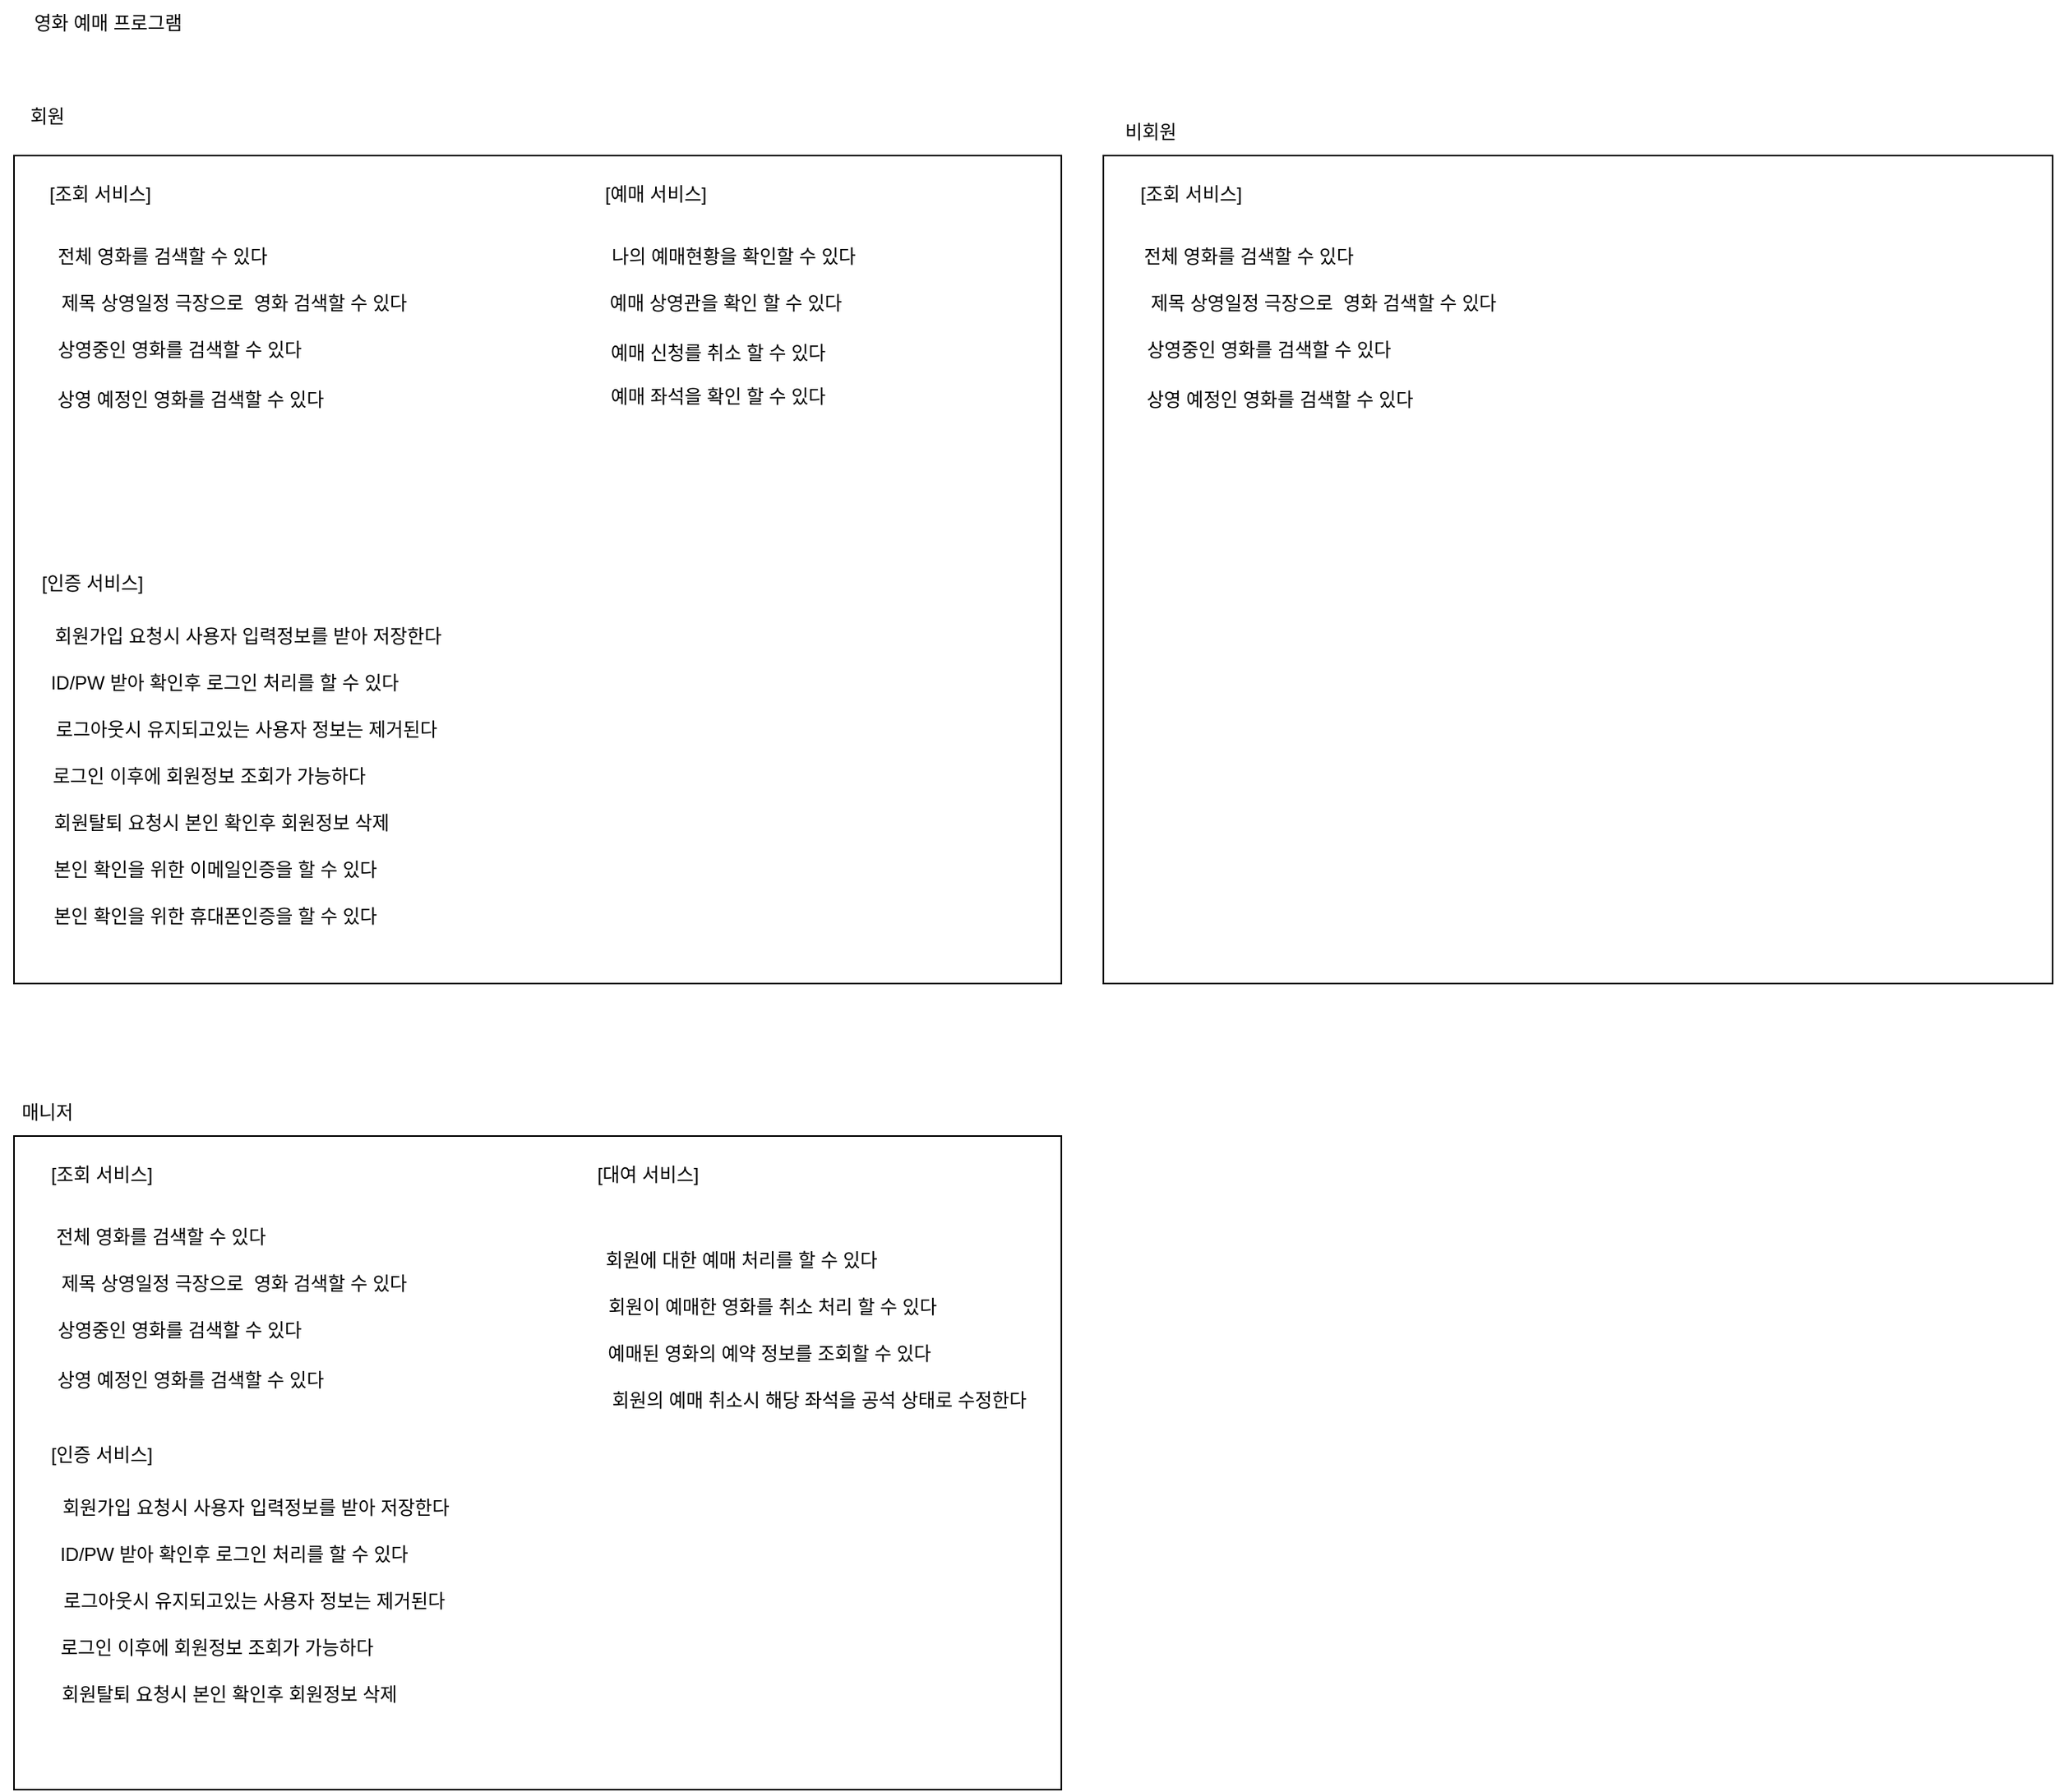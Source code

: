 <mxfile version="24.0.6" type="device" pages="7">
  <diagram id="V387Fk8EzXB3RoHVtqQo" name="01 요구사항정리">
    <mxGraphModel dx="1434" dy="780" grid="1" gridSize="10" guides="1" tooltips="1" connect="1" arrows="1" fold="1" page="1" pageScale="1" pageWidth="827" pageHeight="1169" math="0" shadow="0">
      <root>
        <mxCell id="0" />
        <mxCell id="1" parent="0" />
        <mxCell id="-Qb2ownM33cjQOP_6hGI-1" value="" style="rounded=0;whiteSpace=wrap;html=1;" parent="1" vertex="1">
          <mxGeometry x="107" y="888" width="673" height="420" as="geometry" />
        </mxCell>
        <mxCell id="-Qb2ownM33cjQOP_6hGI-2" value="" style="rounded=0;whiteSpace=wrap;html=1;" parent="1" vertex="1">
          <mxGeometry x="807" y="258" width="610" height="532" as="geometry" />
        </mxCell>
        <mxCell id="-Qb2ownM33cjQOP_6hGI-3" value="" style="rounded=0;whiteSpace=wrap;html=1;" parent="1" vertex="1">
          <mxGeometry x="107" y="258" width="673" height="532" as="geometry" />
        </mxCell>
        <mxCell id="-Qb2ownM33cjQOP_6hGI-4" value="영화 예매 프로그램" style="text;html=1;align=center;verticalAlign=middle;resizable=0;points=[];autosize=1;strokeColor=none;fillColor=none;" parent="1" vertex="1">
          <mxGeometry x="102" y="158" width="130" height="30" as="geometry" />
        </mxCell>
        <mxCell id="-Qb2ownM33cjQOP_6hGI-5" value="회원" style="text;html=1;align=center;verticalAlign=middle;resizable=0;points=[];autosize=1;strokeColor=none;fillColor=none;" parent="1" vertex="1">
          <mxGeometry x="103" y="218" width="50" height="30" as="geometry" />
        </mxCell>
        <mxCell id="-Qb2ownM33cjQOP_6hGI-6" value="비회원" style="text;html=1;align=center;verticalAlign=middle;resizable=0;points=[];autosize=1;strokeColor=none;fillColor=none;" parent="1" vertex="1">
          <mxGeometry x="807" y="228" width="60" height="30" as="geometry" />
        </mxCell>
        <mxCell id="-Qb2ownM33cjQOP_6hGI-7" value="매니저" style="text;html=1;align=center;verticalAlign=middle;resizable=0;points=[];autosize=1;strokeColor=none;fillColor=none;" parent="1" vertex="1">
          <mxGeometry x="98" y="858" width="60" height="30" as="geometry" />
        </mxCell>
        <mxCell id="-Qb2ownM33cjQOP_6hGI-8" value="전체 영화를 검색할 수 있다" style="text;html=1;align=center;verticalAlign=middle;resizable=0;points=[];autosize=1;strokeColor=none;fillColor=none;" parent="1" vertex="1">
          <mxGeometry x="117" y="308" width="170" height="30" as="geometry" />
        </mxCell>
        <mxCell id="-Qb2ownM33cjQOP_6hGI-9" value="예매 상영관을 확인 할 수 있다" style="text;html=1;align=center;verticalAlign=middle;resizable=0;points=[];autosize=1;strokeColor=none;fillColor=none;" parent="1" vertex="1">
          <mxGeometry x="473.5" y="338" width="180" height="30" as="geometry" />
        </mxCell>
        <mxCell id="-Qb2ownM33cjQOP_6hGI-10" value="[조회 서비스]" style="text;html=1;align=center;verticalAlign=middle;resizable=0;points=[];autosize=1;strokeColor=none;fillColor=none;" parent="1" vertex="1">
          <mxGeometry x="117" y="268" width="90" height="30" as="geometry" />
        </mxCell>
        <mxCell id="-Qb2ownM33cjQOP_6hGI-11" value="[조회 서비스]" style="text;html=1;align=center;verticalAlign=middle;resizable=0;points=[];autosize=1;strokeColor=none;fillColor=none;" parent="1" vertex="1">
          <mxGeometry x="818" y="268" width="90" height="30" as="geometry" />
        </mxCell>
        <mxCell id="-Qb2ownM33cjQOP_6hGI-12" value="[인증 서비스]" style="text;html=1;align=center;verticalAlign=middle;resizable=0;points=[];autosize=1;strokeColor=none;fillColor=none;" parent="1" vertex="1">
          <mxGeometry x="112" y="518" width="90" height="30" as="geometry" />
        </mxCell>
        <mxCell id="-Qb2ownM33cjQOP_6hGI-13" value="회원가입 요청시 사용자 입력정보를 받아 저장한다" style="text;html=1;align=center;verticalAlign=middle;resizable=0;points=[];autosize=1;strokeColor=none;fillColor=none;" parent="1" vertex="1">
          <mxGeometry x="112" y="552" width="290" height="30" as="geometry" />
        </mxCell>
        <mxCell id="-Qb2ownM33cjQOP_6hGI-14" value="ID/PW 받아 확인후 로그인 처리를 할 수 있다" style="text;html=1;align=center;verticalAlign=middle;resizable=0;points=[];autosize=1;strokeColor=none;fillColor=none;" parent="1" vertex="1">
          <mxGeometry x="112" y="582" width="260" height="30" as="geometry" />
        </mxCell>
        <mxCell id="-Qb2ownM33cjQOP_6hGI-15" value="로그아웃시 유지되고있는 사용자 정보는 제거된다" style="text;html=1;align=center;verticalAlign=middle;resizable=0;points=[];autosize=1;strokeColor=none;fillColor=none;" parent="1" vertex="1">
          <mxGeometry x="111" y="612" width="290" height="30" as="geometry" />
        </mxCell>
        <mxCell id="-Qb2ownM33cjQOP_6hGI-16" value="로그인 이후에 회원정보 조회가 가능하다" style="text;html=1;align=center;verticalAlign=middle;resizable=0;points=[];autosize=1;strokeColor=none;fillColor=none;" parent="1" vertex="1">
          <mxGeometry x="112" y="642" width="240" height="30" as="geometry" />
        </mxCell>
        <mxCell id="-Qb2ownM33cjQOP_6hGI-17" value="회원탈퇴 요청시 본인 확인후 회원정보 삭제" style="text;html=1;align=center;verticalAlign=middle;resizable=0;points=[];autosize=1;strokeColor=none;fillColor=none;" parent="1" vertex="1">
          <mxGeometry x="110" y="672" width="260" height="30" as="geometry" />
        </mxCell>
        <mxCell id="-Qb2ownM33cjQOP_6hGI-18" value="[인증 서비스]" style="text;html=1;align=center;verticalAlign=middle;resizable=0;points=[];autosize=1;strokeColor=none;fillColor=none;" parent="1" vertex="1">
          <mxGeometry x="118" y="1078" width="90" height="30" as="geometry" />
        </mxCell>
        <mxCell id="-Qb2ownM33cjQOP_6hGI-19" value="회원가입 요청시 사용자 입력정보를 받아 저장한다" style="text;html=1;align=center;verticalAlign=middle;resizable=0;points=[];autosize=1;strokeColor=none;fillColor=none;" parent="1" vertex="1">
          <mxGeometry x="117" y="1112" width="290" height="30" as="geometry" />
        </mxCell>
        <mxCell id="-Qb2ownM33cjQOP_6hGI-20" value="ID/PW 받아 확인후 로그인 처리를 할 수 있다" style="text;html=1;align=center;verticalAlign=middle;resizable=0;points=[];autosize=1;strokeColor=none;fillColor=none;" parent="1" vertex="1">
          <mxGeometry x="118" y="1142" width="260" height="30" as="geometry" />
        </mxCell>
        <mxCell id="-Qb2ownM33cjQOP_6hGI-21" value="로그아웃시 유지되고있는 사용자 정보는 제거된다" style="text;html=1;align=center;verticalAlign=middle;resizable=0;points=[];autosize=1;strokeColor=none;fillColor=none;" parent="1" vertex="1">
          <mxGeometry x="116" y="1172" width="290" height="30" as="geometry" />
        </mxCell>
        <mxCell id="-Qb2ownM33cjQOP_6hGI-22" value="로그인 이후에 회원정보 조회가 가능하다" style="text;html=1;align=center;verticalAlign=middle;resizable=0;points=[];autosize=1;strokeColor=none;fillColor=none;" parent="1" vertex="1">
          <mxGeometry x="117" y="1202" width="240" height="30" as="geometry" />
        </mxCell>
        <mxCell id="-Qb2ownM33cjQOP_6hGI-23" value="회원탈퇴 요청시 본인 확인후 회원정보 삭제" style="text;html=1;align=center;verticalAlign=middle;resizable=0;points=[];autosize=1;strokeColor=none;fillColor=none;" parent="1" vertex="1">
          <mxGeometry x="115" y="1232" width="260" height="30" as="geometry" />
        </mxCell>
        <mxCell id="-Qb2ownM33cjQOP_6hGI-24" value="[예매 서비스]" style="text;html=1;align=center;verticalAlign=middle;resizable=0;points=[];autosize=1;strokeColor=none;fillColor=none;" parent="1" vertex="1">
          <mxGeometry x="473.5" y="268" width="90" height="30" as="geometry" />
        </mxCell>
        <mxCell id="-Qb2ownM33cjQOP_6hGI-25" value="[대여 서비스]" style="text;html=1;align=center;verticalAlign=middle;resizable=0;points=[];autosize=1;strokeColor=none;fillColor=none;" parent="1" vertex="1">
          <mxGeometry x="469" y="898" width="90" height="30" as="geometry" />
        </mxCell>
        <mxCell id="-Qb2ownM33cjQOP_6hGI-26" value="예매 신청를 취소 할 수 있다" style="text;html=1;align=center;verticalAlign=middle;resizable=0;points=[];autosize=1;strokeColor=none;fillColor=none;" parent="1" vertex="1">
          <mxGeometry x="473.5" y="370" width="170" height="30" as="geometry" />
        </mxCell>
        <mxCell id="-Qb2ownM33cjQOP_6hGI-27" value="회원에 대한 예매 처리를 할 수 있다" style="text;html=1;align=center;verticalAlign=middle;resizable=0;points=[];autosize=1;strokeColor=none;fillColor=none;" parent="1" vertex="1">
          <mxGeometry x="469" y="953" width="210" height="30" as="geometry" />
        </mxCell>
        <mxCell id="-Qb2ownM33cjQOP_6hGI-28" value="나의 예매현황을 확인할 수 있다" style="text;html=1;align=center;verticalAlign=middle;resizable=0;points=[];autosize=1;strokeColor=none;fillColor=none;" parent="1" vertex="1">
          <mxGeometry x="473.5" y="308" width="190" height="30" as="geometry" />
        </mxCell>
        <mxCell id="-Qb2ownM33cjQOP_6hGI-29" value="예매 좌석을 확인 할 수 있다" style="text;html=1;align=center;verticalAlign=middle;resizable=0;points=[];autosize=1;strokeColor=none;fillColor=none;" parent="1" vertex="1">
          <mxGeometry x="473.5" y="398" width="170" height="30" as="geometry" />
        </mxCell>
        <mxCell id="-Qb2ownM33cjQOP_6hGI-30" value="회원이 예매한 영화를 취소 처리 할 수 있다" style="text;html=1;align=center;verticalAlign=middle;resizable=0;points=[];autosize=1;strokeColor=none;fillColor=none;" parent="1" vertex="1">
          <mxGeometry x="469" y="983" width="250" height="30" as="geometry" />
        </mxCell>
        <mxCell id="-Qb2ownM33cjQOP_6hGI-31" value="예매된 영화의 예약 정보를 조회할 수 있다" style="text;html=1;align=center;verticalAlign=middle;resizable=0;points=[];autosize=1;strokeColor=none;fillColor=none;" parent="1" vertex="1">
          <mxGeometry x="467" y="1013" width="250" height="30" as="geometry" />
        </mxCell>
        <mxCell id="-Qb2ownM33cjQOP_6hGI-32" value="상영중인 영화를 검색할 수 있다" style="text;html=1;align=center;verticalAlign=middle;resizable=0;points=[];autosize=1;strokeColor=none;fillColor=none;" parent="1" vertex="1">
          <mxGeometry x="118" y="368" width="190" height="30" as="geometry" />
        </mxCell>
        <mxCell id="-Qb2ownM33cjQOP_6hGI-33" value="제목 상영일정 극장으로&amp;nbsp; 영화 검색할 수 있다" style="text;html=1;align=center;verticalAlign=middle;resizable=0;points=[];autosize=1;strokeColor=none;fillColor=none;" parent="1" vertex="1">
          <mxGeometry x="118" y="338" width="260" height="30" as="geometry" />
        </mxCell>
        <mxCell id="-Qb2ownM33cjQOP_6hGI-34" value="전체 영화를 검색할 수 있다" style="text;html=1;align=center;verticalAlign=middle;resizable=0;points=[];autosize=1;strokeColor=none;fillColor=none;" parent="1" vertex="1">
          <mxGeometry x="815" y="308" width="170" height="30" as="geometry" />
        </mxCell>
        <mxCell id="-Qb2ownM33cjQOP_6hGI-35" value="상영 예정인 영화를 검색할 수 있다" style="text;html=1;align=center;verticalAlign=middle;resizable=0;points=[];autosize=1;strokeColor=none;fillColor=none;" parent="1" vertex="1">
          <mxGeometry x="115" y="400" width="210" height="30" as="geometry" />
        </mxCell>
        <mxCell id="-Qb2ownM33cjQOP_6hGI-36" value="본인 확인을 위한 이메일인증을 할 수 있다" style="text;html=1;align=center;verticalAlign=middle;resizable=0;points=[];autosize=1;strokeColor=none;fillColor=none;" parent="1" vertex="1">
          <mxGeometry x="111" y="702" width="250" height="30" as="geometry" />
        </mxCell>
        <mxCell id="-Qb2ownM33cjQOP_6hGI-37" value="본인 확인을 위한 휴대폰인증을 할 수 있다" style="text;html=1;align=center;verticalAlign=middle;resizable=0;points=[];autosize=1;strokeColor=none;fillColor=none;" parent="1" vertex="1">
          <mxGeometry x="111" y="732" width="250" height="30" as="geometry" />
        </mxCell>
        <mxCell id="-Qb2ownM33cjQOP_6hGI-38" value="회원의 예매 취소시 해당 좌석을 공석 상태로 수정한다" style="text;html=1;align=center;verticalAlign=middle;resizable=0;points=[];autosize=1;strokeColor=none;fillColor=none;" parent="1" vertex="1">
          <mxGeometry x="469" y="1043" width="310" height="30" as="geometry" />
        </mxCell>
        <mxCell id="-Qb2ownM33cjQOP_6hGI-40" value="제목 상영일정 극장으로&amp;nbsp; 영화 검색할 수 있다" style="text;html=1;align=center;verticalAlign=middle;resizable=0;points=[];autosize=1;strokeColor=none;fillColor=none;" parent="1" vertex="1">
          <mxGeometry x="818" y="338" width="260" height="30" as="geometry" />
        </mxCell>
        <mxCell id="-Qb2ownM33cjQOP_6hGI-41" value="상영중인 영화를 검색할 수 있다" style="text;html=1;align=center;verticalAlign=middle;resizable=0;points=[];autosize=1;strokeColor=none;fillColor=none;" parent="1" vertex="1">
          <mxGeometry x="818" y="368" width="190" height="30" as="geometry" />
        </mxCell>
        <mxCell id="-Qb2ownM33cjQOP_6hGI-42" value="상영 예정인 영화를 검색할 수 있다" style="text;html=1;align=center;verticalAlign=middle;resizable=0;points=[];autosize=1;strokeColor=none;fillColor=none;" parent="1" vertex="1">
          <mxGeometry x="815" y="400" width="210" height="30" as="geometry" />
        </mxCell>
        <mxCell id="-Qb2ownM33cjQOP_6hGI-43" value="상영 예정인 영화를 검색할 수 있다" style="text;html=1;align=center;verticalAlign=middle;resizable=0;points=[];autosize=1;strokeColor=none;fillColor=none;" parent="1" vertex="1">
          <mxGeometry x="115" y="1030" width="210" height="30" as="geometry" />
        </mxCell>
        <mxCell id="-Qb2ownM33cjQOP_6hGI-44" value="상영중인 영화를 검색할 수 있다" style="text;html=1;align=center;verticalAlign=middle;resizable=0;points=[];autosize=1;strokeColor=none;fillColor=none;" parent="1" vertex="1">
          <mxGeometry x="118" y="998" width="190" height="30" as="geometry" />
        </mxCell>
        <mxCell id="-Qb2ownM33cjQOP_6hGI-45" value="제목 상영일정 극장으로&amp;nbsp; 영화 검색할 수 있다" style="text;html=1;align=center;verticalAlign=middle;resizable=0;points=[];autosize=1;strokeColor=none;fillColor=none;" parent="1" vertex="1">
          <mxGeometry x="118" y="968" width="260" height="30" as="geometry" />
        </mxCell>
        <mxCell id="-Qb2ownM33cjQOP_6hGI-46" value="전체 영화를 검색할 수 있다" style="text;html=1;align=center;verticalAlign=middle;resizable=0;points=[];autosize=1;strokeColor=none;fillColor=none;" parent="1" vertex="1">
          <mxGeometry x="116" y="938" width="170" height="30" as="geometry" />
        </mxCell>
        <mxCell id="-Qb2ownM33cjQOP_6hGI-47" value="[조회 서비스]" style="text;html=1;align=center;verticalAlign=middle;resizable=0;points=[];autosize=1;strokeColor=none;fillColor=none;" parent="1" vertex="1">
          <mxGeometry x="118" y="898" width="90" height="30" as="geometry" />
        </mxCell>
      </root>
    </mxGraphModel>
  </diagram>
  <diagram name="02 USECASE" id="ymjbxxOJXHpv1ncsXJdK">
    <mxGraphModel dx="1434" dy="780" grid="1" gridSize="10" guides="1" tooltips="1" connect="1" arrows="1" fold="1" page="1" pageScale="1" pageWidth="3300" pageHeight="4681" math="0" shadow="0">
      <root>
        <mxCell id="0" />
        <mxCell id="1" parent="0" />
        <mxCell id="UvWziPUmd2xAgAq5Ybs1-1" value="비회원" style="shape=umlActor;verticalLabelPosition=bottom;verticalAlign=top;html=1;outlineConnect=0;" vertex="1" parent="1">
          <mxGeometry x="80" y="146" width="30" height="60" as="geometry" />
        </mxCell>
        <mxCell id="UvWziPUmd2xAgAq5Ybs1-2" value="회원" style="shape=umlActor;verticalLabelPosition=bottom;verticalAlign=top;html=1;outlineConnect=0;" vertex="1" parent="1">
          <mxGeometry x="87" y="433" width="30" height="60" as="geometry" />
        </mxCell>
        <mxCell id="UvWziPUmd2xAgAq5Ybs1-3" value="회원가입" style="ellipse;whiteSpace=wrap;html=1;" vertex="1" parent="1">
          <mxGeometry x="237" y="113" width="90" height="60" as="geometry" />
        </mxCell>
        <mxCell id="UvWziPUmd2xAgAq5Ybs1-4" style="edgeStyle=none;curved=1;rounded=0;orthogonalLoop=1;jettySize=auto;html=1;exitX=1;exitY=0.5;exitDx=0;exitDy=0;entryX=0;entryY=0.5;entryDx=0;entryDy=0;fontSize=12;startSize=8;endSize=8;" edge="1" parent="1" source="UvWziPUmd2xAgAq5Ybs1-8" target="UvWziPUmd2xAgAq5Ybs1-15">
          <mxGeometry relative="1" as="geometry" />
        </mxCell>
        <mxCell id="UvWziPUmd2xAgAq5Ybs1-5" style="edgeStyle=none;curved=1;rounded=0;orthogonalLoop=1;jettySize=auto;html=1;exitX=1;exitY=0.5;exitDx=0;exitDy=0;entryX=0;entryY=0.5;entryDx=0;entryDy=0;fontSize=12;startSize=8;endSize=8;" edge="1" parent="1" source="UvWziPUmd2xAgAq5Ybs1-8" target="UvWziPUmd2xAgAq5Ybs1-16">
          <mxGeometry relative="1" as="geometry" />
        </mxCell>
        <mxCell id="UvWziPUmd2xAgAq5Ybs1-6" style="edgeStyle=none;curved=1;rounded=0;orthogonalLoop=1;jettySize=auto;html=1;exitX=1;exitY=0.5;exitDx=0;exitDy=0;entryX=0;entryY=0.5;entryDx=0;entryDy=0;fontSize=12;startSize=8;endSize=8;" edge="1" parent="1" source="UvWziPUmd2xAgAq5Ybs1-8" target="UvWziPUmd2xAgAq5Ybs1-17">
          <mxGeometry relative="1" as="geometry" />
        </mxCell>
        <mxCell id="UvWziPUmd2xAgAq5Ybs1-7" style="edgeStyle=none;curved=1;rounded=0;orthogonalLoop=1;jettySize=auto;html=1;exitX=1;exitY=0.5;exitDx=0;exitDy=0;entryX=0;entryY=0.5;entryDx=0;entryDy=0;fontSize=12;startSize=8;endSize=8;" edge="1" parent="1" source="UvWziPUmd2xAgAq5Ybs1-8" target="UvWziPUmd2xAgAq5Ybs1-18">
          <mxGeometry relative="1" as="geometry" />
        </mxCell>
        <mxCell id="UvWziPUmd2xAgAq5Ybs1-8" value="영화조회" style="ellipse;whiteSpace=wrap;html=1;" vertex="1" parent="1">
          <mxGeometry x="237" y="193" width="90" height="60" as="geometry" />
        </mxCell>
        <mxCell id="UvWziPUmd2xAgAq5Ybs1-9" value="" style="endArrow=none;html=1;rounded=0;fontSize=12;startSize=8;endSize=8;curved=1;entryX=-0.022;entryY=0.617;entryDx=0;entryDy=0;entryPerimeter=0;exitX=0.75;exitY=0.1;exitDx=0;exitDy=0;exitPerimeter=0;" edge="1" parent="1" source="UvWziPUmd2xAgAq5Ybs1-1" target="UvWziPUmd2xAgAq5Ybs1-3">
          <mxGeometry width="50" height="50" relative="1" as="geometry">
            <mxPoint x="137" y="160" as="sourcePoint" />
            <mxPoint x="187" y="110" as="targetPoint" />
          </mxGeometry>
        </mxCell>
        <mxCell id="UvWziPUmd2xAgAq5Ybs1-10" value="use" style="edgeLabel;html=1;align=center;verticalAlign=middle;resizable=0;points=[];fontSize=12;" vertex="1" connectable="0" parent="UvWziPUmd2xAgAq5Ybs1-9">
          <mxGeometry x="-0.018" y="2" relative="1" as="geometry">
            <mxPoint y="-1" as="offset" />
          </mxGeometry>
        </mxCell>
        <mxCell id="UvWziPUmd2xAgAq5Ybs1-11" value="" style="endArrow=none;html=1;rounded=0;fontSize=12;startSize=8;endSize=8;curved=1;entryX=-0.044;entryY=0.383;entryDx=0;entryDy=0;entryPerimeter=0;exitX=0.75;exitY=0.1;exitDx=0;exitDy=0;exitPerimeter=0;" edge="1" parent="1" source="UvWziPUmd2xAgAq5Ybs1-1" target="UvWziPUmd2xAgAq5Ybs1-8">
          <mxGeometry width="50" height="50" relative="1" as="geometry">
            <mxPoint x="117" y="150" as="sourcePoint" />
            <mxPoint x="245" y="97" as="targetPoint" />
          </mxGeometry>
        </mxCell>
        <mxCell id="UvWziPUmd2xAgAq5Ybs1-12" value="use" style="edgeLabel;html=1;align=center;verticalAlign=middle;resizable=0;points=[];fontSize=12;" vertex="1" connectable="0" parent="UvWziPUmd2xAgAq5Ybs1-11">
          <mxGeometry x="-0.018" y="2" relative="1" as="geometry">
            <mxPoint y="-1" as="offset" />
          </mxGeometry>
        </mxCell>
        <mxCell id="UvWziPUmd2xAgAq5Ybs1-13" value="" style="endArrow=none;html=1;rounded=0;fontSize=12;startSize=8;endSize=8;curved=1;exitX=1;exitY=0.333;exitDx=0;exitDy=0;exitPerimeter=0;entryX=0;entryY=0.383;entryDx=0;entryDy=0;entryPerimeter=0;" edge="1" parent="1" source="UvWziPUmd2xAgAq5Ybs1-2" target="UvWziPUmd2xAgAq5Ybs1-8">
          <mxGeometry width="50" height="50" relative="1" as="geometry">
            <mxPoint x="127" y="390" as="sourcePoint" />
            <mxPoint x="257" y="270" as="targetPoint" />
          </mxGeometry>
        </mxCell>
        <mxCell id="UvWziPUmd2xAgAq5Ybs1-14" value="use" style="edgeLabel;html=1;align=center;verticalAlign=middle;resizable=0;points=[];fontSize=12;" vertex="1" connectable="0" parent="UvWziPUmd2xAgAq5Ybs1-13">
          <mxGeometry x="-0.018" y="2" relative="1" as="geometry">
            <mxPoint y="-1" as="offset" />
          </mxGeometry>
        </mxCell>
        <mxCell id="UvWziPUmd2xAgAq5Ybs1-15" value="영화 제목" style="ellipse;whiteSpace=wrap;html=1;" vertex="1" parent="1">
          <mxGeometry x="380" y="128" width="60" height="40" as="geometry" />
        </mxCell>
        <mxCell id="UvWziPUmd2xAgAq5Ybs1-16" value="영화 장르" style="ellipse;whiteSpace=wrap;html=1;" vertex="1" parent="1">
          <mxGeometry x="380" y="178" width="60" height="40" as="geometry" />
        </mxCell>
        <mxCell id="UvWziPUmd2xAgAq5Ybs1-17" value="영화 시간" style="ellipse;whiteSpace=wrap;html=1;" vertex="1" parent="1">
          <mxGeometry x="380" y="224" width="60" height="40" as="geometry" />
        </mxCell>
        <mxCell id="UvWziPUmd2xAgAq5Ybs1-18" value="예매 상태" style="ellipse;whiteSpace=wrap;html=1;" vertex="1" parent="1">
          <mxGeometry x="380" y="278" width="60" height="40" as="geometry" />
        </mxCell>
        <mxCell id="UvWziPUmd2xAgAq5Ybs1-19" style="edgeStyle=orthogonalEdgeStyle;rounded=0;orthogonalLoop=1;jettySize=auto;html=1;exitX=1;exitY=0.5;exitDx=0;exitDy=0;entryX=0;entryY=0.5;entryDx=0;entryDy=0;fontSize=12;startSize=8;endSize=8;" edge="1" parent="1" source="UvWziPUmd2xAgAq5Ybs1-20" target="UvWziPUmd2xAgAq5Ybs1-81">
          <mxGeometry relative="1" as="geometry" />
        </mxCell>
        <mxCell id="UvWziPUmd2xAgAq5Ybs1-20" value="할인권 조회" style="ellipse;whiteSpace=wrap;html=1;" vertex="1" parent="1">
          <mxGeometry x="510.06" y="650" width="90" height="60" as="geometry" />
        </mxCell>
        <mxCell id="UvWziPUmd2xAgAq5Ybs1-21" style="edgeStyle=orthogonalEdgeStyle;rounded=0;orthogonalLoop=1;jettySize=auto;html=1;entryX=0;entryY=0.5;entryDx=0;entryDy=0;fontSize=12;startSize=8;endSize=8;dashed=1;endArrow=none;endFill=0;" edge="1" parent="1" source="UvWziPUmd2xAgAq5Ybs1-23" target="UvWziPUmd2xAgAq5Ybs1-79">
          <mxGeometry relative="1" as="geometry" />
        </mxCell>
        <mxCell id="UvWziPUmd2xAgAq5Ybs1-22" value="&amp;lt;&amp;lt;include&amp;gt;&amp;gt;" style="edgeLabel;html=1;align=center;verticalAlign=middle;resizable=0;points=[];fontSize=12;" vertex="1" connectable="0" parent="UvWziPUmd2xAgAq5Ybs1-21">
          <mxGeometry x="-0.107" relative="1" as="geometry">
            <mxPoint as="offset" />
          </mxGeometry>
        </mxCell>
        <mxCell id="UvWziPUmd2xAgAq5Ybs1-23" value="회원 수정" style="ellipse;whiteSpace=wrap;html=1;" vertex="1" parent="1">
          <mxGeometry x="330.06" y="420" width="90" height="60" as="geometry" />
        </mxCell>
        <mxCell id="UvWziPUmd2xAgAq5Ybs1-24" style="edgeStyle=orthogonalEdgeStyle;rounded=0;orthogonalLoop=1;jettySize=auto;html=1;exitX=1;exitY=0.5;exitDx=0;exitDy=0;fontSize=12;startSize=8;endSize=8;dashed=1;" edge="1" parent="1" source="UvWziPUmd2xAgAq5Ybs1-27" target="UvWziPUmd2xAgAq5Ybs1-79">
          <mxGeometry relative="1" as="geometry" />
        </mxCell>
        <mxCell id="UvWziPUmd2xAgAq5Ybs1-27" value="회원탈퇴" style="ellipse;whiteSpace=wrap;html=1;" vertex="1" parent="1">
          <mxGeometry x="330.06" y="500" width="90" height="60" as="geometry" />
        </mxCell>
        <mxCell id="UvWziPUmd2xAgAq5Ybs1-28" style="edgeStyle=orthogonalEdgeStyle;rounded=0;orthogonalLoop=1;jettySize=auto;html=1;entryX=0;entryY=0.5;entryDx=0;entryDy=0;fontSize=12;startSize=8;endSize=8;dashed=1;endArrow=none;endFill=0;" edge="1" parent="1" source="UvWziPUmd2xAgAq5Ybs1-31" target="UvWziPUmd2xAgAq5Ybs1-79">
          <mxGeometry relative="1" as="geometry" />
        </mxCell>
        <mxCell id="UvWziPUmd2xAgAq5Ybs1-29" value="&amp;lt;&amp;lt;include&amp;gt;&amp;gt;" style="edgeLabel;html=1;align=center;verticalAlign=middle;resizable=0;points=[];fontSize=12;" vertex="1" connectable="0" parent="UvWziPUmd2xAgAq5Ybs1-28">
          <mxGeometry x="-0.101" relative="1" as="geometry">
            <mxPoint as="offset" />
          </mxGeometry>
        </mxCell>
        <mxCell id="UvWziPUmd2xAgAq5Ybs1-30" style="edgeStyle=orthogonalEdgeStyle;rounded=0;orthogonalLoop=1;jettySize=auto;html=1;exitX=0.5;exitY=1;exitDx=0;exitDy=0;entryX=0;entryY=0.5;entryDx=0;entryDy=0;fontSize=12;startSize=8;endSize=8;" edge="1" parent="1" source="UvWziPUmd2xAgAq5Ybs1-31" target="UvWziPUmd2xAgAq5Ybs1-20">
          <mxGeometry relative="1" as="geometry" />
        </mxCell>
        <mxCell id="UvWziPUmd2xAgAq5Ybs1-31" value="회원정보&lt;div&gt;조회&lt;/div&gt;" style="ellipse;whiteSpace=wrap;html=1;" vertex="1" parent="1">
          <mxGeometry x="330.06" y="590" width="90" height="60" as="geometry" />
        </mxCell>
        <mxCell id="UvWziPUmd2xAgAq5Ybs1-97" style="edgeStyle=orthogonalEdgeStyle;rounded=0;orthogonalLoop=1;jettySize=auto;html=1;exitX=0.5;exitY=1;exitDx=0;exitDy=0;entryX=0.5;entryY=0;entryDx=0;entryDy=0;endArrow=none;endFill=0;" edge="1" parent="1" source="UvWziPUmd2xAgAq5Ybs1-33" target="UvWziPUmd2xAgAq5Ybs1-64">
          <mxGeometry relative="1" as="geometry" />
        </mxCell>
        <mxCell id="UvWziPUmd2xAgAq5Ybs1-33" value="결제요청" style="ellipse;whiteSpace=wrap;html=1;" vertex="1" parent="1">
          <mxGeometry x="1140.06" y="565" width="90" height="60" as="geometry" />
        </mxCell>
        <mxCell id="UvWziPUmd2xAgAq5Ybs1-34" style="edgeStyle=none;curved=1;rounded=0;orthogonalLoop=1;jettySize=auto;html=1;fontSize=12;startSize=8;endSize=8;endArrow=blockThin;endFill=0;dashed=1;" edge="1" parent="1" source="UvWziPUmd2xAgAq5Ybs1-35" target="UvWziPUmd2xAgAq5Ybs1-64">
          <mxGeometry relative="1" as="geometry">
            <mxPoint x="560.06" y="840" as="targetPoint" />
          </mxGeometry>
        </mxCell>
        <mxCell id="UvWziPUmd2xAgAq5Ybs1-35" value="결제방식" style="ellipse;whiteSpace=wrap;html=1;" vertex="1" parent="1">
          <mxGeometry x="941.06" y="700" width="90" height="60" as="geometry" />
        </mxCell>
        <mxCell id="UvWziPUmd2xAgAq5Ybs1-36" style="edgeStyle=orthogonalEdgeStyle;rounded=0;orthogonalLoop=1;jettySize=auto;html=1;fontSize=12;startSize=8;endSize=8;endArrow=none;endFill=0;" edge="1" parent="1" source="UvWziPUmd2xAgAq5Ybs1-37" target="UvWziPUmd2xAgAq5Ybs1-35">
          <mxGeometry relative="1" as="geometry" />
        </mxCell>
        <mxCell id="UvWziPUmd2xAgAq5Ybs1-37" value="무통장" style="ellipse;whiteSpace=wrap;html=1;" vertex="1" parent="1">
          <mxGeometry x="881.06" y="833" width="60" height="40" as="geometry" />
        </mxCell>
        <mxCell id="UvWziPUmd2xAgAq5Ybs1-98" style="edgeStyle=orthogonalEdgeStyle;rounded=0;orthogonalLoop=1;jettySize=auto;html=1;exitX=0.5;exitY=0;exitDx=0;exitDy=0;endArrow=block;endFill=0;" edge="1" parent="1" source="UvWziPUmd2xAgAq5Ybs1-39" target="UvWziPUmd2xAgAq5Ybs1-35">
          <mxGeometry relative="1" as="geometry" />
        </mxCell>
        <mxCell id="UvWziPUmd2xAgAq5Ybs1-39" value="신용카드" style="ellipse;whiteSpace=wrap;html=1;" vertex="1" parent="1">
          <mxGeometry x="956.06" y="833" width="60" height="40" as="geometry" />
        </mxCell>
        <mxCell id="UvWziPUmd2xAgAq5Ybs1-40" style="edgeStyle=orthogonalEdgeStyle;rounded=0;orthogonalLoop=1;jettySize=auto;html=1;fontSize=12;startSize=8;endSize=8;endArrow=none;endFill=0;" edge="1" parent="1" source="UvWziPUmd2xAgAq5Ybs1-41" target="UvWziPUmd2xAgAq5Ybs1-35">
          <mxGeometry relative="1" as="geometry" />
        </mxCell>
        <mxCell id="UvWziPUmd2xAgAq5Ybs1-41" value="휴대폰" style="ellipse;whiteSpace=wrap;html=1;" vertex="1" parent="1">
          <mxGeometry x="1031.06" y="833" width="60" height="40" as="geometry" />
        </mxCell>
        <mxCell id="UvWziPUmd2xAgAq5Ybs1-42" style="edgeStyle=none;curved=1;rounded=0;orthogonalLoop=1;jettySize=auto;html=1;exitX=0;exitY=0.5;exitDx=0;exitDy=0;fontSize=12;startSize=8;endSize=8;dashed=1;" edge="1" parent="1" source="UvWziPUmd2xAgAq5Ybs1-46">
          <mxGeometry relative="1" as="geometry">
            <mxPoint x="940" y="730" as="targetPoint" />
          </mxGeometry>
        </mxCell>
        <mxCell id="UvWziPUmd2xAgAq5Ybs1-43" value="&amp;lt;&amp;lt;include&amp;gt;&amp;gt;" style="edgeLabel;html=1;align=center;verticalAlign=middle;resizable=0;points=[];fontSize=12;" vertex="1" connectable="0" parent="UvWziPUmd2xAgAq5Ybs1-42">
          <mxGeometry x="-0.073" y="1" relative="1" as="geometry">
            <mxPoint x="232" y="1" as="offset" />
          </mxGeometry>
        </mxCell>
        <mxCell id="UvWziPUmd2xAgAq5Ybs1-44" value="&amp;lt;&amp;lt;include&amp;gt;&amp;gt;" style="edgeLabel;html=1;align=center;verticalAlign=middle;resizable=0;points=[];fontSize=12;" vertex="1" connectable="0" parent="UvWziPUmd2xAgAq5Ybs1-42">
          <mxGeometry x="-0.073" y="1" relative="1" as="geometry">
            <mxPoint x="51" y="1" as="offset" />
          </mxGeometry>
        </mxCell>
        <mxCell id="UvWziPUmd2xAgAq5Ybs1-46" value="결제정보&lt;div&gt;확인&lt;/div&gt;" style="ellipse;whiteSpace=wrap;html=1;" vertex="1" parent="1">
          <mxGeometry x="750.06" y="700" width="90" height="60" as="geometry" />
        </mxCell>
        <mxCell id="UvWziPUmd2xAgAq5Ybs1-47" value="관리자" style="shape=umlActor;verticalLabelPosition=bottom;verticalAlign=top;html=1;outlineConnect=0;" vertex="1" parent="1">
          <mxGeometry x="1335.06" y="326" width="30" height="60" as="geometry" />
        </mxCell>
        <mxCell id="UvWziPUmd2xAgAq5Ybs1-48" value="회원관리" style="ellipse;whiteSpace=wrap;html=1;" vertex="1" parent="1">
          <mxGeometry x="1165.06" y="210" width="90" height="60" as="geometry" />
        </mxCell>
        <mxCell id="UvWziPUmd2xAgAq5Ybs1-49" style="edgeStyle=none;curved=1;rounded=0;orthogonalLoop=1;jettySize=auto;html=1;entryX=0;entryY=0.5;entryDx=0;entryDy=0;fontSize=12;startSize=8;endSize=8;endArrow=block;endFill=0;" edge="1" parent="1" source="UvWziPUmd2xAgAq5Ybs1-50" target="UvWziPUmd2xAgAq5Ybs1-48">
          <mxGeometry relative="1" as="geometry" />
        </mxCell>
        <mxCell id="UvWziPUmd2xAgAq5Ybs1-50" value="회원수정" style="ellipse;whiteSpace=wrap;html=1;" vertex="1" parent="1">
          <mxGeometry x="1055.06" y="220" width="60" height="40" as="geometry" />
        </mxCell>
        <mxCell id="UvWziPUmd2xAgAq5Ybs1-51" style="edgeStyle=orthogonalEdgeStyle;rounded=0;orthogonalLoop=1;jettySize=auto;html=1;exitX=1;exitY=0.5;exitDx=0;exitDy=0;fontSize=12;startSize=8;endSize=8;entryX=0;entryY=0.5;entryDx=0;entryDy=0;endArrow=block;endFill=0;" edge="1" parent="1" source="UvWziPUmd2xAgAq5Ybs1-52" target="UvWziPUmd2xAgAq5Ybs1-48">
          <mxGeometry relative="1" as="geometry">
            <mxPoint x="1135.06" y="240" as="targetPoint" />
          </mxGeometry>
        </mxCell>
        <mxCell id="UvWziPUmd2xAgAq5Ybs1-52" value="회원삭제" style="ellipse;whiteSpace=wrap;html=1;" vertex="1" parent="1">
          <mxGeometry x="1055.06" y="270" width="60" height="40" as="geometry" />
        </mxCell>
        <mxCell id="UvWziPUmd2xAgAq5Ybs1-53" style="edgeStyle=orthogonalEdgeStyle;rounded=0;orthogonalLoop=1;jettySize=auto;html=1;entryX=0;entryY=0.5;entryDx=0;entryDy=0;fontSize=12;startSize=8;endSize=8;endArrow=block;endFill=0;" edge="1" parent="1" source="UvWziPUmd2xAgAq5Ybs1-54" target="UvWziPUmd2xAgAq5Ybs1-48">
          <mxGeometry relative="1" as="geometry" />
        </mxCell>
        <mxCell id="UvWziPUmd2xAgAq5Ybs1-54" value="회원조회" style="ellipse;whiteSpace=wrap;html=1;" vertex="1" parent="1">
          <mxGeometry x="1055.06" y="170" width="60" height="40" as="geometry" />
        </mxCell>
        <mxCell id="UvWziPUmd2xAgAq5Ybs1-55" style="edgeStyle=orthogonalEdgeStyle;rounded=0;orthogonalLoop=1;jettySize=auto;html=1;entryX=0.5;entryY=0;entryDx=0;entryDy=0;fontSize=12;startSize=8;endSize=8;endArrow=blockThin;endFill=0;" edge="1" parent="1" source="UvWziPUmd2xAgAq5Ybs1-56" target="UvWziPUmd2xAgAq5Ybs1-54">
          <mxGeometry relative="1" as="geometry" />
        </mxCell>
        <mxCell id="UvWziPUmd2xAgAq5Ybs1-56" value="전체" style="ellipse;whiteSpace=wrap;html=1;" vertex="1" parent="1">
          <mxGeometry x="1115.06" y="80" width="60" height="40" as="geometry" />
        </mxCell>
        <mxCell id="UvWziPUmd2xAgAq5Ybs1-57" style="edgeStyle=orthogonalEdgeStyle;rounded=0;orthogonalLoop=1;jettySize=auto;html=1;entryX=0.5;entryY=0;entryDx=0;entryDy=0;fontSize=12;startSize=8;endSize=8;endArrow=block;endFill=0;" edge="1" parent="1" source="UvWziPUmd2xAgAq5Ybs1-58" target="UvWziPUmd2xAgAq5Ybs1-54">
          <mxGeometry relative="1" as="geometry" />
        </mxCell>
        <mxCell id="UvWziPUmd2xAgAq5Ybs1-58" value="키워드" style="ellipse;whiteSpace=wrap;html=1;" vertex="1" parent="1">
          <mxGeometry x="1005.06" y="80" width="60" height="40" as="geometry" />
        </mxCell>
        <mxCell id="UvWziPUmd2xAgAq5Ybs1-59" value="" style="endArrow=none;html=1;rounded=0;fontSize=12;startSize=8;endSize=8;curved=1;exitX=1;exitY=0.5;exitDx=0;exitDy=0;entryX=0;entryY=0.333;entryDx=0;entryDy=0;entryPerimeter=0;" edge="1" parent="1" source="UvWziPUmd2xAgAq5Ybs1-48" target="UvWziPUmd2xAgAq5Ybs1-47">
          <mxGeometry width="50" height="50" relative="1" as="geometry">
            <mxPoint x="1175.06" y="555" as="sourcePoint" />
            <mxPoint x="1305.06" y="362" as="targetPoint" />
          </mxGeometry>
        </mxCell>
        <mxCell id="UvWziPUmd2xAgAq5Ybs1-60" value="use" style="edgeLabel;html=1;align=center;verticalAlign=middle;resizable=0;points=[];fontSize=12;" vertex="1" connectable="0" parent="UvWziPUmd2xAgAq5Ybs1-59">
          <mxGeometry x="-0.018" y="2" relative="1" as="geometry">
            <mxPoint y="-1" as="offset" />
          </mxGeometry>
        </mxCell>
        <mxCell id="UvWziPUmd2xAgAq5Ybs1-61" value="" style="endArrow=none;html=1;rounded=0;fontSize=12;startSize=8;endSize=8;curved=1;exitX=1;exitY=0.4;exitDx=0;exitDy=0;entryX=0;entryY=0.333;entryDx=0;entryDy=0;entryPerimeter=0;exitPerimeter=0;" edge="1" parent="1" source="UvWziPUmd2xAgAq5Ybs1-65" target="UvWziPUmd2xAgAq5Ybs1-47">
          <mxGeometry width="50" height="50" relative="1" as="geometry">
            <mxPoint x="1255.06" y="392" as="sourcePoint" />
            <mxPoint x="1345.06" y="356" as="targetPoint" />
          </mxGeometry>
        </mxCell>
        <mxCell id="UvWziPUmd2xAgAq5Ybs1-62" value="use" style="edgeLabel;html=1;align=center;verticalAlign=middle;resizable=0;points=[];fontSize=12;" vertex="1" connectable="0" parent="UvWziPUmd2xAgAq5Ybs1-61">
          <mxGeometry x="-0.018" y="2" relative="1" as="geometry">
            <mxPoint y="-1" as="offset" />
          </mxGeometry>
        </mxCell>
        <mxCell id="UvWziPUmd2xAgAq5Ybs1-63" style="edgeStyle=none;curved=1;rounded=0;orthogonalLoop=1;jettySize=auto;html=1;exitX=0.5;exitY=1;exitDx=0;exitDy=0;entryX=0.5;entryY=0;entryDx=0;entryDy=0;fontSize=12;startSize=8;endSize=8;" edge="1" parent="1" source="UvWziPUmd2xAgAq5Ybs1-64" target="UvWziPUmd2xAgAq5Ybs1-95">
          <mxGeometry relative="1" as="geometry" />
        </mxCell>
        <mxCell id="UvWziPUmd2xAgAq5Ybs1-64" value="결제시스템" style="rounded=0;whiteSpace=wrap;html=1;" vertex="1" parent="1">
          <mxGeometry x="1125.06" y="700" width="120" height="60" as="geometry" />
        </mxCell>
        <mxCell id="UvWziPUmd2xAgAq5Ybs1-65" value="영화정보관리" style="ellipse;whiteSpace=wrap;html=1;" vertex="1" parent="1">
          <mxGeometry x="1165.06" y="366" width="90" height="60" as="geometry" />
        </mxCell>
        <mxCell id="UvWziPUmd2xAgAq5Ybs1-66" style="edgeStyle=none;curved=1;rounded=0;orthogonalLoop=1;jettySize=auto;html=1;entryX=0;entryY=0.5;entryDx=0;entryDy=0;fontSize=12;startSize=8;endSize=8;endArrow=block;endFill=0;" edge="1" parent="1" source="UvWziPUmd2xAgAq5Ybs1-67" target="UvWziPUmd2xAgAq5Ybs1-65">
          <mxGeometry relative="1" as="geometry" />
        </mxCell>
        <mxCell id="UvWziPUmd2xAgAq5Ybs1-67" value="영화정보수정" style="ellipse;whiteSpace=wrap;html=1;" vertex="1" parent="1">
          <mxGeometry x="1055.06" y="376" width="60" height="40" as="geometry" />
        </mxCell>
        <mxCell id="UvWziPUmd2xAgAq5Ybs1-68" style="edgeStyle=orthogonalEdgeStyle;rounded=0;orthogonalLoop=1;jettySize=auto;html=1;exitX=1;exitY=0.5;exitDx=0;exitDy=0;fontSize=12;startSize=8;endSize=8;entryX=0;entryY=0.5;entryDx=0;entryDy=0;endArrow=block;endFill=0;" edge="1" parent="1" source="UvWziPUmd2xAgAq5Ybs1-69" target="UvWziPUmd2xAgAq5Ybs1-65">
          <mxGeometry relative="1" as="geometry">
            <mxPoint x="1135.06" y="396" as="targetPoint" />
          </mxGeometry>
        </mxCell>
        <mxCell id="UvWziPUmd2xAgAq5Ybs1-69" value="영화 삭제" style="ellipse;whiteSpace=wrap;html=1;" vertex="1" parent="1">
          <mxGeometry x="1055.06" y="426" width="60" height="40" as="geometry" />
        </mxCell>
        <mxCell id="UvWziPUmd2xAgAq5Ybs1-70" style="edgeStyle=orthogonalEdgeStyle;rounded=0;orthogonalLoop=1;jettySize=auto;html=1;entryX=0;entryY=0.5;entryDx=0;entryDy=0;fontSize=12;startSize=8;endSize=8;endArrow=block;endFill=0;" edge="1" parent="1" source="UvWziPUmd2xAgAq5Ybs1-71" target="UvWziPUmd2xAgAq5Ybs1-65">
          <mxGeometry relative="1" as="geometry" />
        </mxCell>
        <mxCell id="UvWziPUmd2xAgAq5Ybs1-71" value="영화 등록" style="ellipse;whiteSpace=wrap;html=1;" vertex="1" parent="1">
          <mxGeometry x="1055.06" y="326" width="60" height="40" as="geometry" />
        </mxCell>
        <mxCell id="UvWziPUmd2xAgAq5Ybs1-72" value="" style="endArrow=none;html=1;rounded=0;fontSize=12;startSize=8;endSize=8;curved=1;exitX=1;exitY=0.333;exitDx=0;exitDy=0;exitPerimeter=0;entryX=0;entryY=0.5;entryDx=0;entryDy=0;" edge="1" parent="1" source="UvWziPUmd2xAgAq5Ybs1-2" target="UvWziPUmd2xAgAq5Ybs1-23">
          <mxGeometry width="50" height="50" relative="1" as="geometry">
            <mxPoint x="157" y="493" as="sourcePoint" />
            <mxPoint x="277" y="193" as="targetPoint" />
          </mxGeometry>
        </mxCell>
        <mxCell id="UvWziPUmd2xAgAq5Ybs1-73" value="use" style="edgeLabel;html=1;align=center;verticalAlign=middle;resizable=0;points=[];fontSize=12;" vertex="1" connectable="0" parent="UvWziPUmd2xAgAq5Ybs1-72">
          <mxGeometry x="-0.018" y="2" relative="1" as="geometry">
            <mxPoint y="-1" as="offset" />
          </mxGeometry>
        </mxCell>
        <mxCell id="UvWziPUmd2xAgAq5Ybs1-74" value="" style="endArrow=none;html=1;rounded=0;fontSize=12;startSize=8;endSize=8;curved=1;exitX=1;exitY=0.333;exitDx=0;exitDy=0;exitPerimeter=0;" edge="1" parent="1" source="UvWziPUmd2xAgAq5Ybs1-2" target="UvWziPUmd2xAgAq5Ybs1-27">
          <mxGeometry width="50" height="50" relative="1" as="geometry">
            <mxPoint x="167" y="503" as="sourcePoint" />
            <mxPoint x="287" y="203" as="targetPoint" />
          </mxGeometry>
        </mxCell>
        <mxCell id="UvWziPUmd2xAgAq5Ybs1-75" value="use" style="edgeLabel;html=1;align=center;verticalAlign=middle;resizable=0;points=[];fontSize=12;" vertex="1" connectable="0" parent="UvWziPUmd2xAgAq5Ybs1-74">
          <mxGeometry x="-0.018" y="2" relative="1" as="geometry">
            <mxPoint y="-1" as="offset" />
          </mxGeometry>
        </mxCell>
        <mxCell id="UvWziPUmd2xAgAq5Ybs1-76" value="" style="endArrow=none;html=1;rounded=0;fontSize=12;startSize=8;endSize=8;curved=1;exitX=1;exitY=0.333;exitDx=0;exitDy=0;exitPerimeter=0;entryX=0;entryY=0.5;entryDx=0;entryDy=0;" edge="1" parent="1" source="UvWziPUmd2xAgAq5Ybs1-2" target="UvWziPUmd2xAgAq5Ybs1-31">
          <mxGeometry width="50" height="50" relative="1" as="geometry">
            <mxPoint x="177" y="513" as="sourcePoint" />
            <mxPoint x="297" y="213" as="targetPoint" />
          </mxGeometry>
        </mxCell>
        <mxCell id="UvWziPUmd2xAgAq5Ybs1-77" value="use" style="edgeLabel;html=1;align=center;verticalAlign=middle;resizable=0;points=[];fontSize=12;" vertex="1" connectable="0" parent="UvWziPUmd2xAgAq5Ybs1-76">
          <mxGeometry x="-0.018" y="2" relative="1" as="geometry">
            <mxPoint y="-1" as="offset" />
          </mxGeometry>
        </mxCell>
        <mxCell id="UvWziPUmd2xAgAq5Ybs1-78" style="edgeStyle=orthogonalEdgeStyle;rounded=0;orthogonalLoop=1;jettySize=auto;html=1;entryX=0;entryY=0.5;entryDx=0;entryDy=0;fontSize=12;startSize=8;endSize=8;" edge="1" parent="1" source="UvWziPUmd2xAgAq5Ybs1-79" target="UvWziPUmd2xAgAq5Ybs1-81">
          <mxGeometry relative="1" as="geometry" />
        </mxCell>
        <mxCell id="UvWziPUmd2xAgAq5Ybs1-79" value="로그인" style="ellipse;whiteSpace=wrap;html=1;" vertex="1" parent="1">
          <mxGeometry x="510.06" y="499" width="90" height="60" as="geometry" />
        </mxCell>
        <mxCell id="UvWziPUmd2xAgAq5Ybs1-80" style="edgeStyle=none;curved=1;rounded=0;orthogonalLoop=1;jettySize=auto;html=1;exitX=1;exitY=0.5;exitDx=0;exitDy=0;entryX=0;entryY=0.5;entryDx=0;entryDy=0;fontSize=12;startSize=8;endSize=8;" edge="1" parent="1" source="UvWziPUmd2xAgAq5Ybs1-81" target="UvWziPUmd2xAgAq5Ybs1-83">
          <mxGeometry relative="1" as="geometry" />
        </mxCell>
        <mxCell id="UvWziPUmd2xAgAq5Ybs1-81" value="예매" style="ellipse;whiteSpace=wrap;html=1;" vertex="1" parent="1">
          <mxGeometry x="700.06" y="567" width="90" height="60" as="geometry" />
        </mxCell>
        <mxCell id="UvWziPUmd2xAgAq5Ybs1-82" style="edgeStyle=none;curved=1;rounded=0;orthogonalLoop=1;jettySize=auto;html=1;exitX=1;exitY=0.5;exitDx=0;exitDy=0;entryX=0;entryY=0.5;entryDx=0;entryDy=0;fontSize=12;startSize=8;endSize=8;" edge="1" parent="1" source="UvWziPUmd2xAgAq5Ybs1-83" target="UvWziPUmd2xAgAq5Ybs1-85">
          <mxGeometry relative="1" as="geometry" />
        </mxCell>
        <mxCell id="UvWziPUmd2xAgAq5Ybs1-83" value="영화선택" style="ellipse;whiteSpace=wrap;html=1;" vertex="1" parent="1">
          <mxGeometry x="840.06" y="567" width="90" height="60" as="geometry" />
        </mxCell>
        <mxCell id="UvWziPUmd2xAgAq5Ybs1-84" style="edgeStyle=none;curved=1;rounded=0;orthogonalLoop=1;jettySize=auto;html=1;fontSize=12;startSize=8;endSize=8;" edge="1" parent="1" source="UvWziPUmd2xAgAq5Ybs1-85" target="UvWziPUmd2xAgAq5Ybs1-33">
          <mxGeometry relative="1" as="geometry" />
        </mxCell>
        <mxCell id="UvWziPUmd2xAgAq5Ybs1-85" value="할인권선택" style="ellipse;whiteSpace=wrap;html=1;" vertex="1" parent="1">
          <mxGeometry x="970.06" y="567" width="90" height="60" as="geometry" />
        </mxCell>
        <mxCell id="UvWziPUmd2xAgAq5Ybs1-86" style="edgeStyle=orthogonalEdgeStyle;rounded=0;orthogonalLoop=1;jettySize=auto;html=1;exitX=0.5;exitY=1;exitDx=0;exitDy=0;entryX=0.5;entryY=0;entryDx=0;entryDy=0;fontSize=12;startSize=8;endSize=8;endArrow=block;endFill=0;dashed=1;" edge="1" parent="1" source="UvWziPUmd2xAgAq5Ybs1-87" target="UvWziPUmd2xAgAq5Ybs1-83">
          <mxGeometry relative="1" as="geometry" />
        </mxCell>
        <mxCell id="UvWziPUmd2xAgAq5Ybs1-87" value="영화 제목" style="ellipse;whiteSpace=wrap;html=1;" vertex="1" parent="1">
          <mxGeometry x="760.06" y="479" width="60" height="40" as="geometry" />
        </mxCell>
        <mxCell id="UvWziPUmd2xAgAq5Ybs1-88" style="edgeStyle=orthogonalEdgeStyle;rounded=0;orthogonalLoop=1;jettySize=auto;html=1;exitX=0.5;exitY=1;exitDx=0;exitDy=0;fontSize=12;startSize=8;endSize=8;endArrow=block;endFill=0;dashed=1;" edge="1" parent="1" source="UvWziPUmd2xAgAq5Ybs1-89" target="UvWziPUmd2xAgAq5Ybs1-83">
          <mxGeometry relative="1" as="geometry" />
        </mxCell>
        <mxCell id="UvWziPUmd2xAgAq5Ybs1-89" value="영화 장르" style="ellipse;whiteSpace=wrap;html=1;" vertex="1" parent="1">
          <mxGeometry x="825.06" y="478" width="60" height="40" as="geometry" />
        </mxCell>
        <mxCell id="UvWziPUmd2xAgAq5Ybs1-90" style="edgeStyle=orthogonalEdgeStyle;rounded=0;orthogonalLoop=1;jettySize=auto;html=1;exitX=0.5;exitY=1;exitDx=0;exitDy=0;fontSize=12;startSize=8;endSize=8;endArrow=block;endFill=0;dashed=1;" edge="1" parent="1" source="UvWziPUmd2xAgAq5Ybs1-91" target="UvWziPUmd2xAgAq5Ybs1-83">
          <mxGeometry relative="1" as="geometry">
            <mxPoint x="890.06" y="567" as="targetPoint" />
          </mxGeometry>
        </mxCell>
        <mxCell id="UvWziPUmd2xAgAq5Ybs1-91" value="영화 시간" style="ellipse;whiteSpace=wrap;html=1;" vertex="1" parent="1">
          <mxGeometry x="890.06" y="478" width="60" height="40" as="geometry" />
        </mxCell>
        <mxCell id="UvWziPUmd2xAgAq5Ybs1-92" style="edgeStyle=orthogonalEdgeStyle;rounded=0;orthogonalLoop=1;jettySize=auto;html=1;exitX=0.5;exitY=1;exitDx=0;exitDy=0;fontSize=12;startSize=8;endSize=8;endArrow=block;endFill=0;dashed=1;" edge="1" parent="1" source="UvWziPUmd2xAgAq5Ybs1-93" target="UvWziPUmd2xAgAq5Ybs1-83">
          <mxGeometry relative="1" as="geometry">
            <mxPoint x="880.06" y="567" as="targetPoint" />
          </mxGeometry>
        </mxCell>
        <mxCell id="UvWziPUmd2xAgAq5Ybs1-93" value="예매 상태" style="ellipse;whiteSpace=wrap;html=1;" vertex="1" parent="1">
          <mxGeometry x="956.06" y="479" width="60" height="40" as="geometry" />
        </mxCell>
        <mxCell id="UvWziPUmd2xAgAq5Ybs1-94" value="" style="edgeStyle=none;curved=1;rounded=0;orthogonalLoop=1;jettySize=auto;html=1;fontSize=12;startSize=8;endSize=8;" edge="1" parent="1" source="UvWziPUmd2xAgAq5Ybs1-95" target="UvWziPUmd2xAgAq5Ybs1-96">
          <mxGeometry relative="1" as="geometry" />
        </mxCell>
        <mxCell id="UvWziPUmd2xAgAq5Ybs1-95" value="결제완료" style="ellipse;whiteSpace=wrap;html=1;" vertex="1" parent="1">
          <mxGeometry x="1140.06" y="813" width="90" height="60" as="geometry" />
        </mxCell>
        <mxCell id="UvWziPUmd2xAgAq5Ybs1-96" value="예매완료" style="ellipse;whiteSpace=wrap;html=1;" vertex="1" parent="1">
          <mxGeometry x="1140.06" y="903" width="90" height="60" as="geometry" />
        </mxCell>
      </root>
    </mxGraphModel>
  </diagram>
  <diagram name="03 요구사항 속 CRUD찾기" id="Kq2umZuUZObgTyrts4IQ">
    <mxGraphModel dx="2261" dy="780" grid="1" gridSize="10" guides="1" tooltips="1" connect="1" arrows="1" fold="1" page="1" pageScale="1" pageWidth="827" pageHeight="1169" math="0" shadow="0">
      <root>
        <mxCell id="0" />
        <mxCell id="1" parent="0" />
        <mxCell id="ifktzebI3L6FYhWPMpfX-1" value="1 요구사항 속 CRUD 찾기" style="text;html=1;align=center;verticalAlign=middle;resizable=0;points=[];autosize=1;strokeColor=none;fillColor=none;" parent="1" vertex="1">
          <mxGeometry x="-784" y="10" width="160" height="30" as="geometry" />
        </mxCell>
        <mxCell id="ifktzebI3L6FYhWPMpfX-2" value="2 CRUD 정리하여 테이블로 만들기" style="text;html=1;align=center;verticalAlign=middle;resizable=0;points=[];autosize=1;strokeColor=none;fillColor=none;" parent="1" vertex="1">
          <mxGeometry x="-784" y="50" width="210" height="30" as="geometry" />
        </mxCell>
        <mxCell id="H1CBhNWhhgSK790q_K2U-1" value="" style="rounded=0;whiteSpace=wrap;html=1;" vertex="1" parent="1">
          <mxGeometry x="-40" y="1040" width="280.75" height="340" as="geometry" />
        </mxCell>
        <mxCell id="H1CBhNWhhgSK790q_K2U-2" value="" style="rounded=0;whiteSpace=wrap;html=1;" vertex="1" parent="1">
          <mxGeometry x="-29.25" y="1095" width="240" height="165" as="geometry" />
        </mxCell>
        <mxCell id="H1CBhNWhhgSK790q_K2U-3" value="" style="rounded=0;whiteSpace=wrap;html=1;" vertex="1" parent="1">
          <mxGeometry x="-238.75" y="1040" width="148.75" height="240" as="geometry" />
        </mxCell>
        <mxCell id="H1CBhNWhhgSK790q_K2U-4" value="" style="rounded=0;whiteSpace=wrap;html=1;" vertex="1" parent="1">
          <mxGeometry x="-227.25" y="1105" width="127.25" height="165" as="geometry" />
        </mxCell>
        <mxCell id="H1CBhNWhhgSK790q_K2U-5" value="" style="rounded=0;whiteSpace=wrap;html=1;" vertex="1" parent="1">
          <mxGeometry x="-600" y="1040" width="313" height="240" as="geometry" />
        </mxCell>
        <mxCell id="H1CBhNWhhgSK790q_K2U-6" value="" style="rounded=0;whiteSpace=wrap;html=1;" vertex="1" parent="1">
          <mxGeometry x="-593" y="1105" width="296" height="165" as="geometry" />
        </mxCell>
        <mxCell id="H1CBhNWhhgSK790q_K2U-7" value="" style="rounded=0;whiteSpace=wrap;html=1;" vertex="1" parent="1">
          <mxGeometry x="160" y="740" width="368" height="130" as="geometry" />
        </mxCell>
        <mxCell id="H1CBhNWhhgSK790q_K2U-8" value="" style="rounded=0;whiteSpace=wrap;html=1;" vertex="1" parent="1">
          <mxGeometry x="-238.25" y="740" width="319" height="156" as="geometry" />
        </mxCell>
        <mxCell id="H1CBhNWhhgSK790q_K2U-9" value="" style="rounded=0;whiteSpace=wrap;html=1;" vertex="1" parent="1">
          <mxGeometry x="234.63" y="200" width="235.37" height="190" as="geometry" />
        </mxCell>
        <mxCell id="H1CBhNWhhgSK790q_K2U-10" value="" style="rounded=0;whiteSpace=wrap;html=1;" vertex="1" parent="1">
          <mxGeometry x="-225" y="200" width="325" height="230" as="geometry" />
        </mxCell>
        <mxCell id="H1CBhNWhhgSK790q_K2U-11" value="" style="rounded=0;whiteSpace=wrap;html=1;" vertex="1" parent="1">
          <mxGeometry x="-601" y="204" width="281" height="166" as="geometry" />
        </mxCell>
        <mxCell id="H1CBhNWhhgSK790q_K2U-12" value="1 요구사항 속 CRUD 찾기" style="text;html=1;align=center;verticalAlign=middle;resizable=0;points=[];autosize=1;strokeColor=none;fillColor=none;" vertex="1" parent="1">
          <mxGeometry x="-784" y="10" width="160" height="30" as="geometry" />
        </mxCell>
        <mxCell id="H1CBhNWhhgSK790q_K2U-13" value="2 CRUD 정리하여 테이블로 만들기" style="text;html=1;align=center;verticalAlign=middle;resizable=0;points=[];autosize=1;strokeColor=none;fillColor=none;" vertex="1" parent="1">
          <mxGeometry x="-784" y="50" width="210" height="30" as="geometry" />
        </mxCell>
        <mxCell id="H1CBhNWhhgSK790q_K2U-14" value="전체 영화를 검색할 수 있다 - R" style="text;html=1;align=center;verticalAlign=middle;resizable=0;points=[];autosize=1;strokeColor=none;fillColor=none;" vertex="1" parent="1">
          <mxGeometry x="-608" y="210" width="190" height="30" as="geometry" />
        </mxCell>
        <mxCell id="H1CBhNWhhgSK790q_K2U-15" value="[조회 서비스]" style="text;html=1;align=center;verticalAlign=middle;resizable=0;points=[];autosize=1;strokeColor=none;fillColor=none;" vertex="1" parent="1">
          <mxGeometry x="-601" y="170" width="90" height="30" as="geometry" />
        </mxCell>
        <mxCell id="H1CBhNWhhgSK790q_K2U-16" value="[인증 서비스]" style="text;html=1;align=center;verticalAlign=middle;resizable=0;points=[];autosize=1;strokeColor=none;fillColor=none;" vertex="1" parent="1">
          <mxGeometry x="-230" y="170" width="90" height="30" as="geometry" />
        </mxCell>
        <mxCell id="H1CBhNWhhgSK790q_K2U-17" value="회원가입 요청시 사용자 입력정보를 받아 저장한다 - C" style="text;html=1;align=center;verticalAlign=middle;resizable=0;points=[];autosize=1;strokeColor=none;fillColor=none;" vertex="1" parent="1">
          <mxGeometry x="-224" y="204" width="310" height="30" as="geometry" />
        </mxCell>
        <mxCell id="H1CBhNWhhgSK790q_K2U-18" value="ID/PW 받아 확인후 로그인 처리를 할 수 있다" style="text;html=1;align=center;verticalAlign=middle;resizable=0;points=[];autosize=1;strokeColor=none;fillColor=none;" vertex="1" parent="1">
          <mxGeometry x="-223" y="234" width="260" height="30" as="geometry" />
        </mxCell>
        <mxCell id="H1CBhNWhhgSK790q_K2U-19" value="로그아웃시 유지되고있는 사용자 정보는 제거된다" style="text;html=1;align=center;verticalAlign=middle;resizable=0;points=[];autosize=1;strokeColor=none;fillColor=none;" vertex="1" parent="1">
          <mxGeometry x="-226" y="264" width="290" height="30" as="geometry" />
        </mxCell>
        <mxCell id="H1CBhNWhhgSK790q_K2U-20" value="로그인 이후에 회원정보 조회가 가능하다 - R" style="text;html=1;align=center;verticalAlign=middle;resizable=0;points=[];autosize=1;strokeColor=none;fillColor=none;" vertex="1" parent="1">
          <mxGeometry x="-224" y="294" width="260" height="30" as="geometry" />
        </mxCell>
        <mxCell id="H1CBhNWhhgSK790q_K2U-21" value="회원탈퇴 요청시 본인 확인후 회원정보 삭제 -&amp;nbsp; D" style="text;html=1;align=center;verticalAlign=middle;resizable=0;points=[];autosize=1;strokeColor=none;fillColor=none;" vertex="1" parent="1">
          <mxGeometry x="-224" y="324" width="280" height="30" as="geometry" />
        </mxCell>
        <mxCell id="H1CBhNWhhgSK790q_K2U-22" value="[예매 서비스]" style="text;html=1;align=center;verticalAlign=middle;resizable=0;points=[];autosize=1;strokeColor=none;fillColor=none;" vertex="1" parent="1">
          <mxGeometry x="240" y="172" width="90" height="30" as="geometry" />
        </mxCell>
        <mxCell id="H1CBhNWhhgSK790q_K2U-23" value="예매 좌석을 확인할 수 있다 - R" style="text;html=1;align=center;verticalAlign=middle;resizable=0;points=[];autosize=1;strokeColor=none;fillColor=none;" vertex="1" parent="1">
          <mxGeometry x="234" y="300" width="190" height="30" as="geometry" />
        </mxCell>
        <mxCell id="H1CBhNWhhgSK790q_K2U-24" value="나의 예매현황을 확인할 수 있다 - R" style="text;html=1;align=center;verticalAlign=middle;resizable=0;points=[];autosize=1;strokeColor=none;fillColor=none;" vertex="1" parent="1">
          <mxGeometry x="234" y="208" width="210" height="30" as="geometry" />
        </mxCell>
        <mxCell id="H1CBhNWhhgSK790q_K2U-25" value="예매 상영관을 확인할 수 있다 - R" style="text;html=1;align=center;verticalAlign=middle;resizable=0;points=[];autosize=1;strokeColor=none;fillColor=none;" vertex="1" parent="1">
          <mxGeometry x="234" y="240" width="200" height="30" as="geometry" />
        </mxCell>
        <mxCell id="H1CBhNWhhgSK790q_K2U-26" value="예매 신청을 취소할 수 있다 - D" style="text;html=1;align=center;verticalAlign=middle;resizable=0;points=[];autosize=1;strokeColor=none;fillColor=none;" vertex="1" parent="1">
          <mxGeometry x="234" y="270" width="190" height="30" as="geometry" />
        </mxCell>
        <mxCell id="H1CBhNWhhgSK790q_K2U-27" value="상영중인 영화를 검색할 수 있다 - R" style="text;html=1;align=center;verticalAlign=middle;resizable=0;points=[];autosize=1;strokeColor=none;fillColor=none;" vertex="1" parent="1">
          <mxGeometry x="-610" y="272" width="210" height="30" as="geometry" />
        </mxCell>
        <mxCell id="H1CBhNWhhgSK790q_K2U-28" value="제목 상영일정 극장으로 영화 검색할 수 있다 - R" style="text;html=1;align=center;verticalAlign=middle;resizable=0;points=[];autosize=1;strokeColor=none;fillColor=none;" vertex="1" parent="1">
          <mxGeometry x="-609" y="240" width="280" height="30" as="geometry" />
        </mxCell>
        <mxCell id="H1CBhNWhhgSK790q_K2U-29" value="상영 예정인 영화를 검색할 수 있다 - R" style="text;html=1;align=center;verticalAlign=middle;resizable=0;points=[];autosize=1;strokeColor=none;fillColor=none;" vertex="1" parent="1">
          <mxGeometry x="-608" y="302" width="230" height="30" as="geometry" />
        </mxCell>
        <mxCell id="H1CBhNWhhgSK790q_K2U-30" value="본인 확인을 위한 이메일인증을 할 수 있다(API)" style="text;html=1;align=center;verticalAlign=middle;resizable=0;points=[];autosize=1;strokeColor=none;fillColor=none;" vertex="1" parent="1">
          <mxGeometry x="-221" y="354" width="270" height="30" as="geometry" />
        </mxCell>
        <mxCell id="H1CBhNWhhgSK790q_K2U-31" value="본인 확인을 위한 휴대폰인증을 할 수 있다(API)" style="text;html=1;align=center;verticalAlign=middle;resizable=0;points=[];autosize=1;strokeColor=none;fillColor=none;" vertex="1" parent="1">
          <mxGeometry x="-221" y="384" width="270" height="30" as="geometry" />
        </mxCell>
        <mxCell id="H1CBhNWhhgSK790q_K2U-32" value="회원Domain" style="text;html=1;align=center;verticalAlign=middle;resizable=0;points=[];autosize=1;strokeColor=none;fillColor=none;" vertex="1" parent="1">
          <mxGeometry x="-770" y="202" width="90" height="30" as="geometry" />
        </mxCell>
        <mxCell id="H1CBhNWhhgSK790q_K2U-33" value="" style="rounded=0;whiteSpace=wrap;html=1;" vertex="1" parent="1">
          <mxGeometry x="-601" y="490" width="286" height="190" as="geometry" />
        </mxCell>
        <mxCell id="H1CBhNWhhgSK790q_K2U-34" value="비회원" style="text;html=1;align=center;verticalAlign=middle;resizable=0;points=[];autosize=1;strokeColor=none;fillColor=none;" vertex="1" parent="1">
          <mxGeometry x="-770" y="495" width="60" height="30" as="geometry" />
        </mxCell>
        <mxCell id="H1CBhNWhhgSK790q_K2U-35" value="" style="rounded=0;whiteSpace=wrap;html=1;" vertex="1" parent="1">
          <mxGeometry x="-599.5" y="740" width="286" height="170" as="geometry" />
        </mxCell>
        <mxCell id="H1CBhNWhhgSK790q_K2U-36" value="매니저 Domain" style="text;html=1;align=center;verticalAlign=middle;resizable=0;points=[];autosize=1;strokeColor=none;fillColor=none;" vertex="1" parent="1">
          <mxGeometry x="-775" y="740" width="100" height="30" as="geometry" />
        </mxCell>
        <mxCell id="H1CBhNWhhgSK790q_K2U-37" value="[인증 서비스]" style="text;html=1;align=center;verticalAlign=middle;resizable=0;points=[];autosize=1;strokeColor=none;fillColor=none;" vertex="1" parent="1">
          <mxGeometry x="-242.25" y="710" width="90" height="30" as="geometry" />
        </mxCell>
        <mxCell id="H1CBhNWhhgSK790q_K2U-38" value="회원가입 요청시 사용자 입력정보를 받아 저장한다" style="text;html=1;align=center;verticalAlign=middle;resizable=0;points=[];autosize=1;strokeColor=none;fillColor=none;" vertex="1" parent="1">
          <mxGeometry x="-228.25" y="740" width="290" height="30" as="geometry" />
        </mxCell>
        <mxCell id="H1CBhNWhhgSK790q_K2U-39" value="ID/PW 받아 확인후 로그인 처리를 할 수 있다" style="text;html=1;align=center;verticalAlign=middle;resizable=0;points=[];autosize=1;strokeColor=none;fillColor=none;" vertex="1" parent="1">
          <mxGeometry x="-228.25" y="770" width="260" height="30" as="geometry" />
        </mxCell>
        <mxCell id="H1CBhNWhhgSK790q_K2U-40" value="로그아웃시 유지되고있는 사용자 정보는 제거된다" style="text;html=1;align=center;verticalAlign=middle;resizable=0;points=[];autosize=1;strokeColor=none;fillColor=none;" vertex="1" parent="1">
          <mxGeometry x="-228.25" y="800" width="290" height="30" as="geometry" />
        </mxCell>
        <mxCell id="H1CBhNWhhgSK790q_K2U-41" value="로그인 이후에 회원정보 조회가 가능하다" style="text;html=1;align=center;verticalAlign=middle;resizable=0;points=[];autosize=1;strokeColor=none;fillColor=none;" vertex="1" parent="1">
          <mxGeometry x="-228.25" y="830" width="240" height="30" as="geometry" />
        </mxCell>
        <mxCell id="H1CBhNWhhgSK790q_K2U-42" value="회원탈퇴 요청시 본인 확인후 회원정보 삭제" style="text;html=1;align=center;verticalAlign=middle;resizable=0;points=[];autosize=1;strokeColor=none;fillColor=none;" vertex="1" parent="1">
          <mxGeometry x="-228.25" y="860" width="260" height="30" as="geometry" />
        </mxCell>
        <mxCell id="H1CBhNWhhgSK790q_K2U-43" value="전체 영화를 검색할 수 있다 - R" style="text;html=1;align=center;verticalAlign=middle;resizable=0;points=[];autosize=1;strokeColor=none;fillColor=none;" vertex="1" parent="1">
          <mxGeometry x="-593.5" y="747" width="190" height="30" as="geometry" />
        </mxCell>
        <mxCell id="H1CBhNWhhgSK790q_K2U-44" value="[관리 서비스]" style="text;html=1;align=center;verticalAlign=middle;resizable=0;points=[];autosize=1;strokeColor=none;fillColor=none;" vertex="1" parent="1">
          <mxGeometry x="-601" y="710" width="90" height="30" as="geometry" />
        </mxCell>
        <mxCell id="H1CBhNWhhgSK790q_K2U-45" value="제목 상영일정 극장으로 영화 검색할 수 있다 - R" style="text;html=1;align=center;verticalAlign=middle;resizable=0;points=[];autosize=1;strokeColor=none;fillColor=none;" vertex="1" parent="1">
          <mxGeometry x="-593.5" y="777" width="280" height="30" as="geometry" />
        </mxCell>
        <mxCell id="H1CBhNWhhgSK790q_K2U-46" value="상영이 끝난 영화 정보를 삭제할 수 있다 - D" style="text;html=1;align=center;verticalAlign=middle;resizable=0;points=[];autosize=1;strokeColor=none;fillColor=none;" vertex="1" parent="1">
          <mxGeometry x="-593.5" y="806" width="250" height="30" as="geometry" />
        </mxCell>
        <mxCell id="H1CBhNWhhgSK790q_K2U-47" value="[예매 서비스]" style="text;html=1;align=center;verticalAlign=middle;resizable=0;points=[];autosize=1;strokeColor=none;fillColor=none;" vertex="1" parent="1">
          <mxGeometry x="167" y="710" width="90" height="30" as="geometry" />
        </mxCell>
        <mxCell id="H1CBhNWhhgSK790q_K2U-48" value="회원에 대한 예매 처리를 할 수 있다" style="text;html=1;align=center;verticalAlign=middle;resizable=0;points=[];autosize=1;strokeColor=none;fillColor=none;" vertex="1" parent="1">
          <mxGeometry x="167" y="740" width="210" height="30" as="geometry" />
        </mxCell>
        <mxCell id="H1CBhNWhhgSK790q_K2U-49" value="회원이 예매한 영화를 취소 처리할 수 있다 - D" style="text;html=1;align=center;verticalAlign=middle;resizable=0;points=[];autosize=1;strokeColor=none;fillColor=none;" vertex="1" parent="1">
          <mxGeometry x="167" y="770" width="270" height="30" as="geometry" />
        </mxCell>
        <mxCell id="H1CBhNWhhgSK790q_K2U-50" value="예매된 영화의 예매 정보를 조회할 수 있다- R" style="text;html=1;align=center;verticalAlign=middle;resizable=0;points=[];autosize=1;strokeColor=none;fillColor=none;" vertex="1" parent="1">
          <mxGeometry x="167" y="800" width="260" height="30" as="geometry" />
        </mxCell>
        <mxCell id="H1CBhNWhhgSK790q_K2U-51" value="회원의 예매 취소시 해당 좌석을 공석 상태로 수정한다 - U" style="text;html=1;align=center;verticalAlign=middle;resizable=0;points=[];autosize=1;strokeColor=none;fillColor=none;" vertex="1" parent="1">
          <mxGeometry x="167" y="830" width="330" height="30" as="geometry" />
        </mxCell>
        <mxCell id="H1CBhNWhhgSK790q_K2U-52" value="조회 CRUD" style="text;html=1;align=center;verticalAlign=middle;resizable=0;points=[];autosize=1;strokeColor=none;fillColor=none;" vertex="1" parent="1">
          <mxGeometry x="-603" y="1045" width="90" height="30" as="geometry" />
        </mxCell>
        <mxCell id="H1CBhNWhhgSK790q_K2U-53" value="인증 CRUD" style="text;html=1;align=center;verticalAlign=middle;resizable=0;points=[];autosize=1;strokeColor=none;fillColor=none;" vertex="1" parent="1">
          <mxGeometry x="-249" y="1045" width="90" height="30" as="geometry" />
        </mxCell>
        <mxCell id="H1CBhNWhhgSK790q_K2U-54" value="예매 CRUD" style="text;html=1;align=center;verticalAlign=middle;resizable=0;points=[];autosize=1;strokeColor=none;fillColor=none;" vertex="1" parent="1">
          <mxGeometry x="-29.25" y="1055" width="90" height="30" as="geometry" />
        </mxCell>
        <mxCell id="H1CBhNWhhgSK790q_K2U-55" value="영화 Table" style="text;html=1;align=center;verticalAlign=middle;resizable=0;points=[];autosize=1;strokeColor=none;fillColor=none;" vertex="1" parent="1">
          <mxGeometry x="-594" y="1105" width="80" height="30" as="geometry" />
        </mxCell>
        <mxCell id="H1CBhNWhhgSK790q_K2U-56" value="회원 Table" style="text;html=1;align=center;verticalAlign=middle;resizable=0;points=[];autosize=1;strokeColor=none;fillColor=none;" vertex="1" parent="1">
          <mxGeometry x="-235" y="1105" width="80" height="30" as="geometry" />
        </mxCell>
        <mxCell id="H1CBhNWhhgSK790q_K2U-57" value="예매 Table" style="text;html=1;align=center;verticalAlign=middle;resizable=0;points=[];autosize=1;strokeColor=none;fillColor=none;" vertex="1" parent="1">
          <mxGeometry x="-29.25" y="1100" width="80" height="30" as="geometry" />
        </mxCell>
        <mxCell id="H1CBhNWhhgSK790q_K2U-58" value="속성 :&amp;nbsp;" style="text;html=1;align=center;verticalAlign=middle;resizable=0;points=[];autosize=1;strokeColor=none;fillColor=none;" vertex="1" parent="1">
          <mxGeometry x="-592" y="1135" width="60" height="30" as="geometry" />
        </mxCell>
        <mxCell id="H1CBhNWhhgSK790q_K2U-59" value="속성 :&amp;nbsp;" style="text;html=1;align=center;verticalAlign=middle;resizable=0;points=[];autosize=1;strokeColor=none;fillColor=none;" vertex="1" parent="1">
          <mxGeometry x="-235" y="1135" width="60" height="30" as="geometry" />
        </mxCell>
        <mxCell id="H1CBhNWhhgSK790q_K2U-60" value="속성 :&amp;nbsp;" style="text;html=1;align=center;verticalAlign=middle;resizable=0;points=[];autosize=1;strokeColor=none;fillColor=none;" vertex="1" parent="1">
          <mxGeometry x="-29.25" y="1130" width="60" height="30" as="geometry" />
        </mxCell>
        <mxCell id="H1CBhNWhhgSK790q_K2U-61" value="&lt;div style=&quot;text-align: left;&quot;&gt;&lt;span style=&quot;background-color: initial;&quot;&gt;저장단위&lt;/span&gt;&lt;/div&gt;&lt;div style=&quot;text-align: left;&quot;&gt;&lt;span style=&quot;background-color: initial;&quot;&gt;DB&lt;/span&gt;&lt;/div&gt;" style="text;html=1;align=center;verticalAlign=middle;resizable=0;points=[];autosize=1;strokeColor=none;fillColor=none;" vertex="1" parent="1">
          <mxGeometry x="-740" y="1040" width="70" height="40" as="geometry" />
        </mxCell>
        <mxCell id="H1CBhNWhhgSK790q_K2U-62" value="" style="rounded=0;whiteSpace=wrap;html=1;" vertex="1" parent="1">
          <mxGeometry x="-600" y="1440" width="310" height="180" as="geometry" />
        </mxCell>
        <mxCell id="H1CBhNWhhgSK790q_K2U-63" value="서비스 기능" style="text;html=1;align=center;verticalAlign=middle;resizable=0;points=[];autosize=1;strokeColor=none;fillColor=none;" vertex="1" parent="1">
          <mxGeometry x="-740" y="1410" width="90" height="30" as="geometry" />
        </mxCell>
        <mxCell id="H1CBhNWhhgSK790q_K2U-64" value="영화 제목&lt;div&gt;영화 장르&lt;/div&gt;&lt;div&gt;영화 시간&lt;/div&gt;&lt;div&gt;예매가능여부 == 예매 상태&lt;/div&gt;&lt;div&gt;&lt;br&gt;&lt;/div&gt;" style="text;html=1;align=left;verticalAlign=middle;resizable=0;points=[];autosize=1;strokeColor=none;fillColor=none;" vertex="1" parent="1">
          <mxGeometry x="-538" y="1135" width="170" height="90" as="geometry" />
        </mxCell>
        <mxCell id="H1CBhNWhhgSK790q_K2U-65" value="회원_ID&lt;br&gt;Pw&lt;br&gt;이름&lt;br&gt;주소&lt;br&gt;연락처&lt;br&gt;&lt;div&gt;할인권_ID&lt;/div&gt;" style="text;html=1;align=left;verticalAlign=middle;resizable=0;points=[];autosize=1;strokeColor=none;fillColor=none;" vertex="1" parent="1">
          <mxGeometry x="-185" y="1138" width="80" height="100" as="geometry" />
        </mxCell>
        <mxCell id="H1CBhNWhhgSK790q_K2U-66" value="[관계여부 파악]&lt;br&gt;" style="text;html=1;align=left;verticalAlign=middle;resizable=0;points=[];autosize=1;strokeColor=none;fillColor=none;" vertex="1" parent="1">
          <mxGeometry x="-30" y="1280" width="110" height="30" as="geometry" />
        </mxCell>
        <mxCell id="H1CBhNWhhgSK790q_K2U-67" value="회원이 영화를 예매하다" style="text;html=1;align=center;verticalAlign=middle;resizable=0;points=[];autosize=1;strokeColor=none;fillColor=none;" vertex="1" parent="1">
          <mxGeometry x="-40.0" y="1310" width="150" height="30" as="geometry" />
        </mxCell>
        <mxCell id="H1CBhNWhhgSK790q_K2U-68" value="회원이 영화를 취소하다" style="text;html=1;align=center;verticalAlign=middle;resizable=0;points=[];autosize=1;strokeColor=none;fillColor=none;" vertex="1" parent="1">
          <mxGeometry x="-40.0" y="1335" width="150" height="30" as="geometry" />
        </mxCell>
        <mxCell id="H1CBhNWhhgSK790q_K2U-73" value="(일처리는 매니저가 한다)" style="text;html=1;align=center;verticalAlign=middle;resizable=0;points=[];autosize=1;strokeColor=none;fillColor=none;" vertex="1" parent="1">
          <mxGeometry x="87.75" y="1309" width="160" height="30" as="geometry" />
        </mxCell>
        <mxCell id="H1CBhNWhhgSK790q_K2U-74" value="(일처리는 매니저가 한다)" style="text;html=1;align=center;verticalAlign=middle;resizable=0;points=[];autosize=1;strokeColor=none;fillColor=none;" vertex="1" parent="1">
          <mxGeometry x="87.75" y="1334" width="160" height="30" as="geometry" />
        </mxCell>
        <mxCell id="H1CBhNWhhgSK790q_K2U-75" value="예매_ID&lt;div style=&quot;line-height: 140%;&quot;&gt;할인권_ID&lt;/div&gt;&lt;div style=&quot;line-height: 140%;&quot;&gt;회원_ID&lt;/div&gt;&lt;div style=&quot;line-height: 140%;&quot;&gt;예매좌석&lt;/div&gt;&lt;div style=&quot;line-height: 140%;&quot;&gt;예매상태&lt;/div&gt;" style="text;html=1;align=left;verticalAlign=middle;resizable=0;points=[];autosize=1;strokeColor=none;fillColor=none;spacing=4;" vertex="1" parent="1">
          <mxGeometry x="17.75" y="1130" width="80" height="100" as="geometry" />
        </mxCell>
        <mxCell id="H1CBhNWhhgSK790q_K2U-76" value="영화 예매가 완료되면 해당 예매 정보를 메시지로 전달" style="text;html=1;align=center;verticalAlign=middle;resizable=0;points=[];autosize=1;strokeColor=none;fillColor=none;" vertex="1" parent="1">
          <mxGeometry x="160" y="1590" width="310" height="30" as="geometry" />
        </mxCell>
        <mxCell id="H1CBhNWhhgSK790q_K2U-77" value="관리 서비스" style="text;html=1;align=center;verticalAlign=middle;resizable=0;points=[];autosize=1;strokeColor=none;fillColor=none;" vertex="1" parent="1">
          <mxGeometry x="-609.25" y="1410" width="90" height="30" as="geometry" />
        </mxCell>
        <mxCell id="H1CBhNWhhgSK790q_K2U-78" value="" style="rounded=0;whiteSpace=wrap;html=1;" vertex="1" parent="1">
          <mxGeometry x="-240" y="1440" width="150" height="180" as="geometry" />
        </mxCell>
        <mxCell id="H1CBhNWhhgSK790q_K2U-79" value="인증 서비스" style="text;html=1;align=center;verticalAlign=middle;resizable=0;points=[];autosize=1;strokeColor=none;fillColor=none;" vertex="1" parent="1">
          <mxGeometry x="-245.25" y="1410" width="90" height="30" as="geometry" />
        </mxCell>
        <mxCell id="H1CBhNWhhgSK790q_K2U-80" value="" style="rounded=0;whiteSpace=wrap;html=1;" vertex="1" parent="1">
          <mxGeometry x="-38.82" y="1440" width="154.25" height="180" as="geometry" />
        </mxCell>
        <mxCell id="H1CBhNWhhgSK790q_K2U-81" value="예매 서비스" style="text;html=1;align=center;verticalAlign=middle;resizable=0;points=[];autosize=1;strokeColor=none;fillColor=none;" vertex="1" parent="1">
          <mxGeometry x="-47.44" y="1410" width="90" height="30" as="geometry" />
        </mxCell>
        <mxCell id="H1CBhNWhhgSK790q_K2U-82" value="&lt;div style=&quot;text-align: left;&quot;&gt;&lt;span style=&quot;background-color: initial;&quot;&gt;상영중인 영화 조회&lt;/span&gt;&lt;/div&gt;&lt;div style=&quot;text-align: left;&quot;&gt;키워드별 영화 조회(제목,장르,시간,예매가능여부)&lt;span style=&quot;background-color: initial;&quot;&gt;&lt;br&gt;&lt;/span&gt;&lt;/div&gt;&lt;div style=&quot;text-align: left;&quot;&gt;&lt;span style=&quot;background-color: initial;&quot;&gt;&lt;br&gt;&lt;/span&gt;&lt;/div&gt;&lt;div style=&quot;text-align: left;&quot;&gt;&lt;span style=&quot;background-color: initial;&quot;&gt;&lt;br&gt;&lt;/span&gt;&lt;/div&gt;&lt;div style=&quot;text-align: left;&quot;&gt;영화등록&lt;/div&gt;&lt;div style=&quot;text-align: left;&quot;&gt;&lt;span style=&quot;background-color: initial;&quot;&gt;영화정보수정&lt;/span&gt;&lt;/div&gt;&lt;div style=&quot;text-align: left;&quot;&gt;&lt;span style=&quot;background-color: initial;&quot;&gt;영화삭제&lt;/span&gt;&lt;/div&gt;&lt;div style=&quot;text-align: left;&quot;&gt;&lt;br&gt;&lt;/div&gt;" style="text;html=1;align=center;verticalAlign=middle;resizable=0;points=[];autosize=1;strokeColor=none;fillColor=none;" vertex="1" parent="1">
          <mxGeometry x="-600" y="1445" width="290" height="130" as="geometry" />
        </mxCell>
        <mxCell id="H1CBhNWhhgSK790q_K2U-83" value="회원가입&lt;br&gt;회원조회&lt;br&gt;회원수정&lt;br&gt;회원탈퇴&lt;br&gt;&lt;br&gt;회원 로그인&lt;br&gt;매니저 로그인&lt;br&gt;로그아웃&lt;br&gt;&lt;br&gt;권한처리" style="text;html=1;align=left;verticalAlign=middle;resizable=0;points=[];autosize=1;strokeColor=none;fillColor=none;" vertex="1" parent="1">
          <mxGeometry x="-230" y="1445" width="100" height="160" as="geometry" />
        </mxCell>
        <mxCell id="H1CBhNWhhgSK790q_K2U-84" value="예매처리&lt;br&gt;예매취소처리&lt;br&gt;할인권 승인처리&lt;br&gt;예매완료알림처리" style="text;html=1;align=left;verticalAlign=middle;resizable=0;points=[];autosize=1;strokeColor=none;fillColor=none;" vertex="1" parent="1">
          <mxGeometry x="-30.57" y="1445" width="120" height="70" as="geometry" />
        </mxCell>
        <mxCell id="H1CBhNWhhgSK790q_K2U-85" value="" style="endArrow=none;html=1;rounded=0;" edge="1" parent="1">
          <mxGeometry width="50" height="50" relative="1" as="geometry">
            <mxPoint x="-810" y="990" as="sourcePoint" />
            <mxPoint x="810" y="990" as="targetPoint" />
          </mxGeometry>
        </mxCell>
        <mxCell id="H1CBhNWhhgSK790q_K2U-86" value="[조회 서비스]" style="text;html=1;align=center;verticalAlign=middle;resizable=0;points=[];autosize=1;strokeColor=none;fillColor=none;" vertex="1" parent="1">
          <mxGeometry x="-601" y="460" width="90" height="30" as="geometry" />
        </mxCell>
        <mxCell id="H1CBhNWhhgSK790q_K2U-87" value="전체 영화를 검색할 수 있다 - R" style="text;html=1;align=center;verticalAlign=middle;resizable=0;points=[];autosize=1;strokeColor=none;fillColor=none;" vertex="1" parent="1">
          <mxGeometry x="-600.5" y="500" width="190" height="30" as="geometry" />
        </mxCell>
        <mxCell id="H1CBhNWhhgSK790q_K2U-88" value="상영중인 영화를 검색할 수 있다 - R" style="text;html=1;align=center;verticalAlign=middle;resizable=0;points=[];autosize=1;strokeColor=none;fillColor=none;" vertex="1" parent="1">
          <mxGeometry x="-600.5" y="562" width="210" height="30" as="geometry" />
        </mxCell>
        <mxCell id="H1CBhNWhhgSK790q_K2U-89" value="제목 상영일정 극장으로 영화 검색할 수 있다 - R" style="text;html=1;align=center;verticalAlign=middle;resizable=0;points=[];autosize=1;strokeColor=none;fillColor=none;" vertex="1" parent="1">
          <mxGeometry x="-600.5" y="530" width="280" height="30" as="geometry" />
        </mxCell>
        <mxCell id="H1CBhNWhhgSK790q_K2U-90" value="상영 예정인 영화를 검색할 수 있다 - R" style="text;html=1;align=center;verticalAlign=middle;resizable=0;points=[];autosize=1;strokeColor=none;fillColor=none;" vertex="1" parent="1">
          <mxGeometry x="-600.5" y="592" width="230" height="30" as="geometry" />
        </mxCell>
        <mxCell id="H1CBhNWhhgSK790q_K2U-91" value="상영이 예정된 영화 정보를 만들 수 있다 - C" style="text;html=1;align=center;verticalAlign=middle;resizable=0;points=[];autosize=1;strokeColor=none;fillColor=none;" vertex="1" parent="1">
          <mxGeometry x="-593.5" y="834" width="250" height="30" as="geometry" />
        </mxCell>
        <mxCell id="H1CBhNWhhgSK790q_K2U-92" value="상영중인 영화의 정보를 수정할 수 있다 - U" style="text;html=1;align=center;verticalAlign=middle;resizable=0;points=[];autosize=1;strokeColor=none;fillColor=none;" vertex="1" parent="1">
          <mxGeometry x="-593.5" y="860" width="250" height="30" as="geometry" />
        </mxCell>
        <mxCell id="H1CBhNWhhgSK790q_K2U-94" value="사용가능한 할인권을 확인할 수 있다 - R" style="text;html=1;align=center;verticalAlign=middle;resizable=0;points=[];autosize=1;strokeColor=none;fillColor=none;" vertex="1" parent="1">
          <mxGeometry x="234" y="330" width="240" height="30" as="geometry" />
        </mxCell>
      </root>
    </mxGraphModel>
  </diagram>
  <diagram name="04 ERD" id="Vj0aP65n_8DIxobptduH">
    <mxGraphModel dx="4734" dy="780" grid="1" gridSize="10" guides="1" tooltips="1" connect="1" arrows="1" fold="1" page="1" pageScale="1" pageWidth="3300" pageHeight="4681" math="0" shadow="0">
      <root>
        <mxCell id="0" />
        <mxCell id="1" parent="0" />
        <mxCell id="xHCoAz0tD7aic7M3h7Ka-4" value="" style="rounded=0;whiteSpace=wrap;html=1;" parent="1" vertex="1">
          <mxGeometry x="-2434" y="203" width="250" height="165" as="geometry" />
        </mxCell>
        <mxCell id="xHCoAz0tD7aic7M3h7Ka-6" value="" style="rounded=0;whiteSpace=wrap;html=1;" parent="1" vertex="1">
          <mxGeometry x="-2794" y="203" width="276" height="155" as="geometry" />
        </mxCell>
        <mxCell id="xHCoAz0tD7aic7M3h7Ka-8" value="" style="rounded=0;whiteSpace=wrap;html=1;" parent="1" vertex="1">
          <mxGeometry x="-3160" y="203" width="276" height="155" as="geometry" />
        </mxCell>
        <mxCell id="xHCoAz0tD7aic7M3h7Ka-9" value="예매 CRUD" style="text;html=1;align=center;verticalAlign=middle;resizable=0;points=[];autosize=1;strokeColor=none;fillColor=none;" parent="1" vertex="1">
          <mxGeometry x="-3170" y="143" width="90" height="30" as="geometry" />
        </mxCell>
        <mxCell id="xHCoAz0tD7aic7M3h7Ka-12" value="영화 Table" style="text;html=1;align=center;verticalAlign=middle;resizable=0;points=[];autosize=1;strokeColor=none;fillColor=none;" parent="1" vertex="1">
          <mxGeometry x="-3161" y="203" width="80" height="30" as="geometry" />
        </mxCell>
        <mxCell id="xHCoAz0tD7aic7M3h7Ka-13" value="회원 Table" style="text;html=1;align=center;verticalAlign=middle;resizable=0;points=[];autosize=1;strokeColor=none;fillColor=none;" parent="1" vertex="1">
          <mxGeometry x="-2800" y="203" width="80" height="30" as="geometry" />
        </mxCell>
        <mxCell id="xHCoAz0tD7aic7M3h7Ka-14" value="대여 Table" style="text;html=1;align=center;verticalAlign=middle;resizable=0;points=[];autosize=1;strokeColor=none;fillColor=none;" parent="1" vertex="1">
          <mxGeometry x="-2434" y="198" width="80" height="30" as="geometry" />
        </mxCell>
        <mxCell id="xHCoAz0tD7aic7M3h7Ka-15" value="속성 :&amp;nbsp;" style="text;html=1;align=center;verticalAlign=middle;resizable=0;points=[];autosize=1;strokeColor=none;fillColor=none;" parent="1" vertex="1">
          <mxGeometry x="-3159" y="233" width="60" height="30" as="geometry" />
        </mxCell>
        <mxCell id="xHCoAz0tD7aic7M3h7Ka-16" value="속성 :&amp;nbsp;" style="text;html=1;align=center;verticalAlign=middle;resizable=0;points=[];autosize=1;strokeColor=none;fillColor=none;" parent="1" vertex="1">
          <mxGeometry x="-2800" y="233" width="60" height="30" as="geometry" />
        </mxCell>
        <mxCell id="xHCoAz0tD7aic7M3h7Ka-17" value="속성 :&amp;nbsp;" style="text;html=1;align=center;verticalAlign=middle;resizable=0;points=[];autosize=1;strokeColor=none;fillColor=none;" parent="1" vertex="1">
          <mxGeometry x="-2434" y="228" width="60" height="30" as="geometry" />
        </mxCell>
        <mxCell id="xHCoAz0tD7aic7M3h7Ka-18" value="영화 제목&lt;br&gt;영화 장르&lt;br&gt;영화 시간&lt;br&gt;예매가능여부==예매상태" style="text;html=1;align=left;verticalAlign=middle;resizable=0;points=[];autosize=1;strokeColor=none;fillColor=none;" parent="1" vertex="1">
          <mxGeometry x="-3102" y="233" width="160" height="70" as="geometry" />
        </mxCell>
        <mxCell id="xHCoAz0tD7aic7M3h7Ka-19" value="회원_ID&lt;br&gt;회원_PW&lt;br&gt;이름&lt;br&gt;주소&lt;br&gt;연락처" style="text;html=1;align=left;verticalAlign=middle;resizable=0;points=[];autosize=1;strokeColor=none;fillColor=none;" parent="1" vertex="1">
          <mxGeometry x="-2740" y="233" width="70" height="90" as="geometry" />
        </mxCell>
        <mxCell id="xHCoAz0tD7aic7M3h7Ka-20" value="[관계여부 파악]&lt;br&gt;" style="text;html=1;align=left;verticalAlign=middle;resizable=0;points=[];autosize=1;strokeColor=none;fillColor=none;" parent="1" vertex="1">
          <mxGeometry x="-2430" y="100" width="110" height="30" as="geometry" />
        </mxCell>
        <mxCell id="xHCoAz0tD7aic7M3h7Ka-21" value="회원이 영화를 예매하다" style="text;html=1;align=center;verticalAlign=middle;resizable=0;points=[];autosize=1;strokeColor=none;fillColor=none;" parent="1" vertex="1">
          <mxGeometry x="-2440" y="130" width="150" height="30" as="geometry" />
        </mxCell>
        <mxCell id="xHCoAz0tD7aic7M3h7Ka-22" value="회원이 영화를 취소하다" style="text;html=1;align=center;verticalAlign=middle;resizable=0;points=[];autosize=1;strokeColor=none;fillColor=none;" parent="1" vertex="1">
          <mxGeometry x="-2440" y="155" width="150" height="30" as="geometry" />
        </mxCell>
        <mxCell id="xHCoAz0tD7aic7M3h7Ka-28" value="(일처리는 매니저가 한다)" style="text;html=1;align=center;verticalAlign=middle;resizable=0;points=[];autosize=1;strokeColor=none;fillColor=none;" parent="1" vertex="1">
          <mxGeometry x="-2315" y="130" width="160" height="30" as="geometry" />
        </mxCell>
        <mxCell id="xHCoAz0tD7aic7M3h7Ka-29" value="(일처리는 매니저가 한다)" style="text;html=1;align=center;verticalAlign=middle;resizable=0;points=[];autosize=1;strokeColor=none;fillColor=none;" parent="1" vertex="1">
          <mxGeometry x="-2315" y="155" width="160" height="30" as="geometry" />
        </mxCell>
        <mxCell id="xHCoAz0tD7aic7M3h7Ka-32" value="예매_ID&lt;div&gt;영화_ID&lt;/div&gt;&lt;div&gt;회원_ID&lt;/div&gt;&lt;div&gt;예매상태&lt;/div&gt;&lt;div&gt;예매좌석&lt;/div&gt;" style="text;html=1;align=left;verticalAlign=middle;resizable=0;points=[];autosize=1;strokeColor=none;fillColor=none;labelPosition=center;verticalLabelPosition=middle;" parent="1" vertex="1">
          <mxGeometry x="-2374" y="228" width="70" height="90" as="geometry" />
        </mxCell>
        <mxCell id="xHCoAz0tD7aic7M3h7Ka-47" value="영화테이블" style="shape=table;startSize=30;container=1;collapsible=1;childLayout=tableLayout;fixedRows=1;rowLines=0;fontStyle=1;align=center;resizeLast=1;html=1;" parent="1" vertex="1">
          <mxGeometry x="-3161" y="443" width="180" height="150" as="geometry" />
        </mxCell>
        <mxCell id="xHCoAz0tD7aic7M3h7Ka-48" value="" style="shape=tableRow;horizontal=0;startSize=0;swimlaneHead=0;swimlaneBody=0;fillColor=none;collapsible=0;dropTarget=0;points=[[0,0.5],[1,0.5]];portConstraint=eastwest;top=0;left=0;right=0;bottom=1;" parent="xHCoAz0tD7aic7M3h7Ka-47" vertex="1">
          <mxGeometry y="30" width="180" height="30" as="geometry" />
        </mxCell>
        <mxCell id="xHCoAz0tD7aic7M3h7Ka-49" value="PK" style="shape=partialRectangle;connectable=0;fillColor=none;top=0;left=0;bottom=0;right=0;fontStyle=1;overflow=hidden;whiteSpace=wrap;html=1;" parent="xHCoAz0tD7aic7M3h7Ka-48" vertex="1">
          <mxGeometry width="30" height="30" as="geometry">
            <mxRectangle width="30" height="30" as="alternateBounds" />
          </mxGeometry>
        </mxCell>
        <mxCell id="xHCoAz0tD7aic7M3h7Ka-50" value="영화_ID" style="shape=partialRectangle;connectable=0;fillColor=none;top=0;left=0;bottom=0;right=0;align=left;spacingLeft=6;fontStyle=5;overflow=hidden;whiteSpace=wrap;html=1;" parent="xHCoAz0tD7aic7M3h7Ka-48" vertex="1">
          <mxGeometry x="30" width="150" height="30" as="geometry">
            <mxRectangle width="150" height="30" as="alternateBounds" />
          </mxGeometry>
        </mxCell>
        <mxCell id="xHCoAz0tD7aic7M3h7Ka-51" value="" style="shape=tableRow;horizontal=0;startSize=0;swimlaneHead=0;swimlaneBody=0;fillColor=none;collapsible=0;dropTarget=0;points=[[0,0.5],[1,0.5]];portConstraint=eastwest;top=0;left=0;right=0;bottom=0;" parent="xHCoAz0tD7aic7M3h7Ka-47" vertex="1">
          <mxGeometry y="60" width="180" height="30" as="geometry" />
        </mxCell>
        <mxCell id="xHCoAz0tD7aic7M3h7Ka-52" value="" style="shape=partialRectangle;connectable=0;fillColor=none;top=0;left=0;bottom=0;right=0;editable=1;overflow=hidden;whiteSpace=wrap;html=1;" parent="xHCoAz0tD7aic7M3h7Ka-51" vertex="1">
          <mxGeometry width="30" height="30" as="geometry">
            <mxRectangle width="30" height="30" as="alternateBounds" />
          </mxGeometry>
        </mxCell>
        <mxCell id="xHCoAz0tD7aic7M3h7Ka-53" value="영화 제목" style="shape=partialRectangle;connectable=0;fillColor=none;top=0;left=0;bottom=0;right=0;align=left;spacingLeft=6;overflow=hidden;whiteSpace=wrap;html=1;" parent="xHCoAz0tD7aic7M3h7Ka-51" vertex="1">
          <mxGeometry x="30" width="150" height="30" as="geometry">
            <mxRectangle width="150" height="30" as="alternateBounds" />
          </mxGeometry>
        </mxCell>
        <mxCell id="xHCoAz0tD7aic7M3h7Ka-54" value="" style="shape=tableRow;horizontal=0;startSize=0;swimlaneHead=0;swimlaneBody=0;fillColor=none;collapsible=0;dropTarget=0;points=[[0,0.5],[1,0.5]];portConstraint=eastwest;top=0;left=0;right=0;bottom=0;" parent="xHCoAz0tD7aic7M3h7Ka-47" vertex="1">
          <mxGeometry y="90" width="180" height="40" as="geometry" />
        </mxCell>
        <mxCell id="xHCoAz0tD7aic7M3h7Ka-55" value="" style="shape=partialRectangle;connectable=0;fillColor=none;top=0;left=0;bottom=0;right=0;editable=1;overflow=hidden;whiteSpace=wrap;html=1;" parent="xHCoAz0tD7aic7M3h7Ka-54" vertex="1">
          <mxGeometry width="30" height="40" as="geometry">
            <mxRectangle width="30" height="40" as="alternateBounds" />
          </mxGeometry>
        </mxCell>
        <mxCell id="xHCoAz0tD7aic7M3h7Ka-56" value="영화 예매 시간" style="shape=partialRectangle;connectable=0;fillColor=none;top=0;left=0;bottom=0;right=0;align=left;spacingLeft=6;overflow=hidden;whiteSpace=wrap;html=1;" parent="xHCoAz0tD7aic7M3h7Ka-54" vertex="1">
          <mxGeometry x="30" width="150" height="40" as="geometry">
            <mxRectangle width="150" height="40" as="alternateBounds" />
          </mxGeometry>
        </mxCell>
        <mxCell id="xHCoAz0tD7aic7M3h7Ka-57" value="" style="shape=tableRow;horizontal=0;startSize=0;swimlaneHead=0;swimlaneBody=0;fillColor=none;collapsible=0;dropTarget=0;points=[[0,0.5],[1,0.5]];portConstraint=eastwest;top=0;left=0;right=0;bottom=0;" parent="xHCoAz0tD7aic7M3h7Ka-47" vertex="1">
          <mxGeometry y="130" width="180" height="20" as="geometry" />
        </mxCell>
        <mxCell id="xHCoAz0tD7aic7M3h7Ka-58" value="" style="shape=partialRectangle;connectable=0;fillColor=none;top=0;left=0;bottom=0;right=0;editable=1;overflow=hidden;whiteSpace=wrap;html=1;" parent="xHCoAz0tD7aic7M3h7Ka-57" vertex="1">
          <mxGeometry width="30" height="20" as="geometry">
            <mxRectangle width="30" height="20" as="alternateBounds" />
          </mxGeometry>
        </mxCell>
        <mxCell id="xHCoAz0tD7aic7M3h7Ka-59" value="영화 장르" style="shape=partialRectangle;connectable=0;fillColor=none;top=0;left=0;bottom=0;right=0;align=left;spacingLeft=6;overflow=hidden;whiteSpace=wrap;html=1;" parent="xHCoAz0tD7aic7M3h7Ka-57" vertex="1">
          <mxGeometry x="30" width="150" height="20" as="geometry">
            <mxRectangle width="150" height="20" as="alternateBounds" />
          </mxGeometry>
        </mxCell>
        <mxCell id="xHCoAz0tD7aic7M3h7Ka-63" value="회원테이블" style="shape=table;startSize=30;container=1;collapsible=1;childLayout=tableLayout;fixedRows=1;rowLines=0;fontStyle=1;align=center;resizeLast=1;html=1;" parent="1" vertex="1">
          <mxGeometry x="-2794" y="436" width="180" height="210" as="geometry" />
        </mxCell>
        <mxCell id="xHCoAz0tD7aic7M3h7Ka-64" value="" style="shape=tableRow;horizontal=0;startSize=0;swimlaneHead=0;swimlaneBody=0;fillColor=none;collapsible=0;dropTarget=0;points=[[0,0.5],[1,0.5]];portConstraint=eastwest;top=0;left=0;right=0;bottom=1;" parent="xHCoAz0tD7aic7M3h7Ka-63" vertex="1">
          <mxGeometry y="30" width="180" height="30" as="geometry" />
        </mxCell>
        <mxCell id="xHCoAz0tD7aic7M3h7Ka-65" value="PK" style="shape=partialRectangle;connectable=0;fillColor=none;top=0;left=0;bottom=0;right=0;fontStyle=1;overflow=hidden;whiteSpace=wrap;html=1;" parent="xHCoAz0tD7aic7M3h7Ka-64" vertex="1">
          <mxGeometry width="30" height="30" as="geometry">
            <mxRectangle width="30" height="30" as="alternateBounds" />
          </mxGeometry>
        </mxCell>
        <mxCell id="xHCoAz0tD7aic7M3h7Ka-66" value="회원_ID" style="shape=partialRectangle;connectable=0;fillColor=none;top=0;left=0;bottom=0;right=0;align=left;spacingLeft=6;fontStyle=5;overflow=hidden;whiteSpace=wrap;html=1;" parent="xHCoAz0tD7aic7M3h7Ka-64" vertex="1">
          <mxGeometry x="30" width="150" height="30" as="geometry">
            <mxRectangle width="150" height="30" as="alternateBounds" />
          </mxGeometry>
        </mxCell>
        <mxCell id="xHCoAz0tD7aic7M3h7Ka-67" value="" style="shape=tableRow;horizontal=0;startSize=0;swimlaneHead=0;swimlaneBody=0;fillColor=none;collapsible=0;dropTarget=0;points=[[0,0.5],[1,0.5]];portConstraint=eastwest;top=0;left=0;right=0;bottom=0;" parent="xHCoAz0tD7aic7M3h7Ka-63" vertex="1">
          <mxGeometry y="60" width="180" height="30" as="geometry" />
        </mxCell>
        <mxCell id="xHCoAz0tD7aic7M3h7Ka-68" value="" style="shape=partialRectangle;connectable=0;fillColor=none;top=0;left=0;bottom=0;right=0;editable=1;overflow=hidden;whiteSpace=wrap;html=1;" parent="xHCoAz0tD7aic7M3h7Ka-67" vertex="1">
          <mxGeometry width="30" height="30" as="geometry">
            <mxRectangle width="30" height="30" as="alternateBounds" />
          </mxGeometry>
        </mxCell>
        <mxCell id="xHCoAz0tD7aic7M3h7Ka-69" value="회원_PW" style="shape=partialRectangle;connectable=0;fillColor=none;top=0;left=0;bottom=0;right=0;align=left;spacingLeft=6;overflow=hidden;whiteSpace=wrap;html=1;" parent="xHCoAz0tD7aic7M3h7Ka-67" vertex="1">
          <mxGeometry x="30" width="150" height="30" as="geometry">
            <mxRectangle width="150" height="30" as="alternateBounds" />
          </mxGeometry>
        </mxCell>
        <mxCell id="xHCoAz0tD7aic7M3h7Ka-70" value="" style="shape=tableRow;horizontal=0;startSize=0;swimlaneHead=0;swimlaneBody=0;fillColor=none;collapsible=0;dropTarget=0;points=[[0,0.5],[1,0.5]];portConstraint=eastwest;top=0;left=0;right=0;bottom=0;" parent="xHCoAz0tD7aic7M3h7Ka-63" vertex="1">
          <mxGeometry y="90" width="180" height="30" as="geometry" />
        </mxCell>
        <mxCell id="xHCoAz0tD7aic7M3h7Ka-71" value="" style="shape=partialRectangle;connectable=0;fillColor=none;top=0;left=0;bottom=0;right=0;editable=1;overflow=hidden;whiteSpace=wrap;html=1;" parent="xHCoAz0tD7aic7M3h7Ka-70" vertex="1">
          <mxGeometry width="30" height="30" as="geometry">
            <mxRectangle width="30" height="30" as="alternateBounds" />
          </mxGeometry>
        </mxCell>
        <mxCell id="xHCoAz0tD7aic7M3h7Ka-72" value="이름&lt;span style=&quot;white-space: pre;&quot;&gt;&#x9;&lt;/span&gt;&lt;span style=&quot;white-space: pre;&quot;&gt;&#x9;&lt;/span&gt;&lt;br&gt;" style="shape=partialRectangle;connectable=0;fillColor=none;top=0;left=0;bottom=0;right=0;align=left;spacingLeft=6;overflow=hidden;whiteSpace=wrap;html=1;" parent="xHCoAz0tD7aic7M3h7Ka-70" vertex="1">
          <mxGeometry x="30" width="150" height="30" as="geometry">
            <mxRectangle width="150" height="30" as="alternateBounds" />
          </mxGeometry>
        </mxCell>
        <mxCell id="xHCoAz0tD7aic7M3h7Ka-73" value="" style="shape=tableRow;horizontal=0;startSize=0;swimlaneHead=0;swimlaneBody=0;fillColor=none;collapsible=0;dropTarget=0;points=[[0,0.5],[1,0.5]];portConstraint=eastwest;top=0;left=0;right=0;bottom=0;" parent="xHCoAz0tD7aic7M3h7Ka-63" vertex="1">
          <mxGeometry y="120" width="180" height="30" as="geometry" />
        </mxCell>
        <mxCell id="xHCoAz0tD7aic7M3h7Ka-74" value="" style="shape=partialRectangle;connectable=0;fillColor=none;top=0;left=0;bottom=0;right=0;editable=1;overflow=hidden;whiteSpace=wrap;html=1;" parent="xHCoAz0tD7aic7M3h7Ka-73" vertex="1">
          <mxGeometry width="30" height="30" as="geometry">
            <mxRectangle width="30" height="30" as="alternateBounds" />
          </mxGeometry>
        </mxCell>
        <mxCell id="xHCoAz0tD7aic7M3h7Ka-75" value="주소&lt;span style=&quot;white-space: pre;&quot;&gt;&#x9;&lt;/span&gt;" style="shape=partialRectangle;connectable=0;fillColor=none;top=0;left=0;bottom=0;right=0;align=left;spacingLeft=6;overflow=hidden;whiteSpace=wrap;html=1;" parent="xHCoAz0tD7aic7M3h7Ka-73" vertex="1">
          <mxGeometry x="30" width="150" height="30" as="geometry">
            <mxRectangle width="150" height="30" as="alternateBounds" />
          </mxGeometry>
        </mxCell>
        <mxCell id="xHCoAz0tD7aic7M3h7Ka-76" value="" style="shape=tableRow;horizontal=0;startSize=0;swimlaneHead=0;swimlaneBody=0;fillColor=none;collapsible=0;dropTarget=0;points=[[0,0.5],[1,0.5]];portConstraint=eastwest;top=0;left=0;right=0;bottom=0;" parent="xHCoAz0tD7aic7M3h7Ka-63" vertex="1">
          <mxGeometry y="150" width="180" height="30" as="geometry" />
        </mxCell>
        <mxCell id="xHCoAz0tD7aic7M3h7Ka-77" value="" style="shape=partialRectangle;connectable=0;fillColor=none;top=0;left=0;bottom=0;right=0;editable=1;overflow=hidden;whiteSpace=wrap;html=1;" parent="xHCoAz0tD7aic7M3h7Ka-76" vertex="1">
          <mxGeometry width="30" height="30" as="geometry">
            <mxRectangle width="30" height="30" as="alternateBounds" />
          </mxGeometry>
        </mxCell>
        <mxCell id="xHCoAz0tD7aic7M3h7Ka-78" value="연락처" style="shape=partialRectangle;connectable=0;fillColor=none;top=0;left=0;bottom=0;right=0;align=left;spacingLeft=6;overflow=hidden;whiteSpace=wrap;html=1;" parent="xHCoAz0tD7aic7M3h7Ka-76" vertex="1">
          <mxGeometry x="30" width="150" height="30" as="geometry">
            <mxRectangle width="150" height="30" as="alternateBounds" />
          </mxGeometry>
        </mxCell>
        <mxCell id="xHCoAz0tD7aic7M3h7Ka-79" value="" style="shape=tableRow;horizontal=0;startSize=0;swimlaneHead=0;swimlaneBody=0;fillColor=none;collapsible=0;dropTarget=0;points=[[0,0.5],[1,0.5]];portConstraint=eastwest;top=0;left=0;right=0;bottom=0;" parent="xHCoAz0tD7aic7M3h7Ka-63" vertex="1">
          <mxGeometry y="180" width="180" height="30" as="geometry" />
        </mxCell>
        <mxCell id="xHCoAz0tD7aic7M3h7Ka-80" value="" style="shape=partialRectangle;connectable=0;fillColor=none;top=0;left=0;bottom=0;right=0;editable=1;overflow=hidden;whiteSpace=wrap;html=1;" parent="xHCoAz0tD7aic7M3h7Ka-79" vertex="1">
          <mxGeometry width="30" height="30" as="geometry">
            <mxRectangle width="30" height="30" as="alternateBounds" />
          </mxGeometry>
        </mxCell>
        <mxCell id="xHCoAz0tD7aic7M3h7Ka-81" value="" style="shape=partialRectangle;connectable=0;fillColor=none;top=0;left=0;bottom=0;right=0;align=left;spacingLeft=6;overflow=hidden;whiteSpace=wrap;html=1;" parent="xHCoAz0tD7aic7M3h7Ka-79" vertex="1">
          <mxGeometry x="30" width="150" height="30" as="geometry">
            <mxRectangle width="150" height="30" as="alternateBounds" />
          </mxGeometry>
        </mxCell>
        <mxCell id="xHCoAz0tD7aic7M3h7Ka-139" value="예매테이블" style="shape=table;startSize=28;container=1;collapsible=1;childLayout=tableLayout;fixedRows=1;rowLines=0;fontStyle=1;align=center;resizeLast=1;html=1;" parent="1" vertex="1">
          <mxGeometry x="-2434" y="436" width="180" height="210" as="geometry" />
        </mxCell>
        <mxCell id="xHCoAz0tD7aic7M3h7Ka-140" value="" style="shape=tableRow;horizontal=0;startSize=0;swimlaneHead=0;swimlaneBody=0;fillColor=none;collapsible=0;dropTarget=0;points=[[0,0.5],[1,0.5]];portConstraint=eastwest;top=0;left=0;right=0;bottom=1;" parent="xHCoAz0tD7aic7M3h7Ka-139" vertex="1">
          <mxGeometry y="28" width="180" height="30" as="geometry" />
        </mxCell>
        <mxCell id="xHCoAz0tD7aic7M3h7Ka-141" value="PK" style="shape=partialRectangle;connectable=0;fillColor=none;top=0;left=0;bottom=0;right=0;fontStyle=1;overflow=hidden;whiteSpace=wrap;html=1;" parent="xHCoAz0tD7aic7M3h7Ka-140" vertex="1">
          <mxGeometry width="30" height="30" as="geometry">
            <mxRectangle width="30" height="30" as="alternateBounds" />
          </mxGeometry>
        </mxCell>
        <mxCell id="xHCoAz0tD7aic7M3h7Ka-142" value="예매_ID" style="shape=partialRectangle;connectable=0;fillColor=none;top=0;left=0;bottom=0;right=0;align=left;spacingLeft=6;fontStyle=5;overflow=hidden;whiteSpace=wrap;html=1;" parent="xHCoAz0tD7aic7M3h7Ka-140" vertex="1">
          <mxGeometry x="30" width="150" height="30" as="geometry">
            <mxRectangle width="150" height="30" as="alternateBounds" />
          </mxGeometry>
        </mxCell>
        <mxCell id="xHCoAz0tD7aic7M3h7Ka-143" value="" style="shape=tableRow;horizontal=0;startSize=0;swimlaneHead=0;swimlaneBody=0;fillColor=none;collapsible=0;dropTarget=0;points=[[0,0.5],[1,0.5]];portConstraint=eastwest;top=0;left=0;right=0;bottom=0;" parent="xHCoAz0tD7aic7M3h7Ka-139" vertex="1">
          <mxGeometry y="58" width="180" height="30" as="geometry" />
        </mxCell>
        <mxCell id="xHCoAz0tD7aic7M3h7Ka-144" value="FK" style="shape=partialRectangle;connectable=0;fillColor=none;top=0;left=0;bottom=0;right=0;editable=1;overflow=hidden;whiteSpace=wrap;html=1;" parent="xHCoAz0tD7aic7M3h7Ka-143" vertex="1">
          <mxGeometry width="30" height="30" as="geometry">
            <mxRectangle width="30" height="30" as="alternateBounds" />
          </mxGeometry>
        </mxCell>
        <mxCell id="xHCoAz0tD7aic7M3h7Ka-145" value="영화_ID" style="shape=partialRectangle;connectable=0;fillColor=none;top=0;left=0;bottom=0;right=0;align=left;spacingLeft=6;overflow=hidden;whiteSpace=wrap;html=1;" parent="xHCoAz0tD7aic7M3h7Ka-143" vertex="1">
          <mxGeometry x="30" width="150" height="30" as="geometry">
            <mxRectangle width="150" height="30" as="alternateBounds" />
          </mxGeometry>
        </mxCell>
        <mxCell id="xHCoAz0tD7aic7M3h7Ka-146" value="" style="shape=tableRow;horizontal=0;startSize=0;swimlaneHead=0;swimlaneBody=0;fillColor=none;collapsible=0;dropTarget=0;points=[[0,0.5],[1,0.5]];portConstraint=eastwest;top=0;left=0;right=0;bottom=0;" parent="xHCoAz0tD7aic7M3h7Ka-139" vertex="1">
          <mxGeometry y="88" width="180" height="30" as="geometry" />
        </mxCell>
        <mxCell id="xHCoAz0tD7aic7M3h7Ka-147" value="FK" style="shape=partialRectangle;connectable=0;fillColor=none;top=0;left=0;bottom=0;right=0;editable=1;overflow=hidden;whiteSpace=wrap;html=1;" parent="xHCoAz0tD7aic7M3h7Ka-146" vertex="1">
          <mxGeometry width="30" height="30" as="geometry">
            <mxRectangle width="30" height="30" as="alternateBounds" />
          </mxGeometry>
        </mxCell>
        <mxCell id="xHCoAz0tD7aic7M3h7Ka-148" value="회원_ID" style="shape=partialRectangle;connectable=0;fillColor=none;top=0;left=0;bottom=0;right=0;align=left;spacingLeft=6;overflow=hidden;whiteSpace=wrap;html=1;" parent="xHCoAz0tD7aic7M3h7Ka-146" vertex="1">
          <mxGeometry x="30" width="150" height="30" as="geometry">
            <mxRectangle width="150" height="30" as="alternateBounds" />
          </mxGeometry>
        </mxCell>
        <mxCell id="xHCoAz0tD7aic7M3h7Ka-149" value="" style="shape=tableRow;horizontal=0;startSize=0;swimlaneHead=0;swimlaneBody=0;fillColor=none;collapsible=0;dropTarget=0;points=[[0,0.5],[1,0.5]];portConstraint=eastwest;top=0;left=0;right=0;bottom=0;" parent="xHCoAz0tD7aic7M3h7Ka-139" vertex="1">
          <mxGeometry y="118" width="180" height="30" as="geometry" />
        </mxCell>
        <mxCell id="xHCoAz0tD7aic7M3h7Ka-150" value="" style="shape=partialRectangle;connectable=0;fillColor=none;top=0;left=0;bottom=0;right=0;editable=1;overflow=hidden;whiteSpace=wrap;html=1;" parent="xHCoAz0tD7aic7M3h7Ka-149" vertex="1">
          <mxGeometry width="30" height="30" as="geometry">
            <mxRectangle width="30" height="30" as="alternateBounds" />
          </mxGeometry>
        </mxCell>
        <mxCell id="xHCoAz0tD7aic7M3h7Ka-151" value="예매상태" style="shape=partialRectangle;connectable=0;fillColor=none;top=0;left=0;bottom=0;right=0;align=left;spacingLeft=6;overflow=hidden;whiteSpace=wrap;html=1;" parent="xHCoAz0tD7aic7M3h7Ka-149" vertex="1">
          <mxGeometry x="30" width="150" height="30" as="geometry">
            <mxRectangle width="150" height="30" as="alternateBounds" />
          </mxGeometry>
        </mxCell>
        <mxCell id="xHCoAz0tD7aic7M3h7Ka-152" value="" style="shape=tableRow;horizontal=0;startSize=0;swimlaneHead=0;swimlaneBody=0;fillColor=none;collapsible=0;dropTarget=0;points=[[0,0.5],[1,0.5]];portConstraint=eastwest;top=0;left=0;right=0;bottom=0;" parent="xHCoAz0tD7aic7M3h7Ka-139" vertex="1">
          <mxGeometry y="148" width="180" height="30" as="geometry" />
        </mxCell>
        <mxCell id="xHCoAz0tD7aic7M3h7Ka-153" value="" style="shape=partialRectangle;connectable=0;fillColor=none;top=0;left=0;bottom=0;right=0;editable=1;overflow=hidden;whiteSpace=wrap;html=1;" parent="xHCoAz0tD7aic7M3h7Ka-152" vertex="1">
          <mxGeometry width="30" height="30" as="geometry">
            <mxRectangle width="30" height="30" as="alternateBounds" />
          </mxGeometry>
        </mxCell>
        <mxCell id="xHCoAz0tD7aic7M3h7Ka-154" value="예매 좌석" style="shape=partialRectangle;connectable=0;fillColor=none;top=0;left=0;bottom=0;right=0;align=left;spacingLeft=6;overflow=hidden;whiteSpace=wrap;html=1;" parent="xHCoAz0tD7aic7M3h7Ka-152" vertex="1">
          <mxGeometry x="30" width="150" height="30" as="geometry">
            <mxRectangle width="150" height="30" as="alternateBounds" />
          </mxGeometry>
        </mxCell>
        <mxCell id="xHCoAz0tD7aic7M3h7Ka-155" value="" style="shape=tableRow;horizontal=0;startSize=0;swimlaneHead=0;swimlaneBody=0;fillColor=none;collapsible=0;dropTarget=0;points=[[0,0.5],[1,0.5]];portConstraint=eastwest;top=0;left=0;right=0;bottom=0;" parent="xHCoAz0tD7aic7M3h7Ka-139" vertex="1">
          <mxGeometry y="178" width="180" height="30" as="geometry" />
        </mxCell>
        <mxCell id="xHCoAz0tD7aic7M3h7Ka-156" value="" style="shape=partialRectangle;connectable=0;fillColor=none;top=0;left=0;bottom=0;right=0;editable=1;overflow=hidden;whiteSpace=wrap;html=1;" parent="xHCoAz0tD7aic7M3h7Ka-155" vertex="1">
          <mxGeometry width="30" height="30" as="geometry">
            <mxRectangle width="30" height="30" as="alternateBounds" />
          </mxGeometry>
        </mxCell>
        <mxCell id="xHCoAz0tD7aic7M3h7Ka-157" value="" style="shape=partialRectangle;connectable=0;fillColor=none;top=0;left=0;bottom=0;right=0;align=left;spacingLeft=6;overflow=hidden;whiteSpace=wrap;html=1;" parent="xHCoAz0tD7aic7M3h7Ka-155" vertex="1">
          <mxGeometry x="30" width="150" height="30" as="geometry">
            <mxRectangle width="150" height="30" as="alternateBounds" />
          </mxGeometry>
        </mxCell>
        <mxCell id="xHCoAz0tD7aic7M3h7Ka-266" value="회원테이블" style="shape=table;startSize=30;container=1;collapsible=1;childLayout=tableLayout;fixedRows=1;rowLines=0;fontStyle=1;align=center;resizeLast=1;html=1;" parent="1" vertex="1">
          <mxGeometry x="-2434" y="746" width="180" height="210" as="geometry" />
        </mxCell>
        <mxCell id="xHCoAz0tD7aic7M3h7Ka-267" value="" style="shape=tableRow;horizontal=0;startSize=0;swimlaneHead=0;swimlaneBody=0;fillColor=none;collapsible=0;dropTarget=0;points=[[0,0.5],[1,0.5]];portConstraint=eastwest;top=0;left=0;right=0;bottom=1;" parent="xHCoAz0tD7aic7M3h7Ka-266" vertex="1">
          <mxGeometry y="30" width="180" height="30" as="geometry" />
        </mxCell>
        <mxCell id="xHCoAz0tD7aic7M3h7Ka-268" value="PK" style="shape=partialRectangle;connectable=0;fillColor=none;top=0;left=0;bottom=0;right=0;fontStyle=1;overflow=hidden;whiteSpace=wrap;html=1;" parent="xHCoAz0tD7aic7M3h7Ka-267" vertex="1">
          <mxGeometry width="30" height="30" as="geometry">
            <mxRectangle width="30" height="30" as="alternateBounds" />
          </mxGeometry>
        </mxCell>
        <mxCell id="xHCoAz0tD7aic7M3h7Ka-269" value="회원_ID" style="shape=partialRectangle;connectable=0;fillColor=none;top=0;left=0;bottom=0;right=0;align=left;spacingLeft=6;fontStyle=5;overflow=hidden;whiteSpace=wrap;html=1;" parent="xHCoAz0tD7aic7M3h7Ka-267" vertex="1">
          <mxGeometry x="30" width="150" height="30" as="geometry">
            <mxRectangle width="150" height="30" as="alternateBounds" />
          </mxGeometry>
        </mxCell>
        <mxCell id="xHCoAz0tD7aic7M3h7Ka-270" value="" style="shape=tableRow;horizontal=0;startSize=0;swimlaneHead=0;swimlaneBody=0;fillColor=none;collapsible=0;dropTarget=0;points=[[0,0.5],[1,0.5]];portConstraint=eastwest;top=0;left=0;right=0;bottom=0;" parent="xHCoAz0tD7aic7M3h7Ka-266" vertex="1">
          <mxGeometry y="60" width="180" height="30" as="geometry" />
        </mxCell>
        <mxCell id="xHCoAz0tD7aic7M3h7Ka-271" value="" style="shape=partialRectangle;connectable=0;fillColor=none;top=0;left=0;bottom=0;right=0;editable=1;overflow=hidden;whiteSpace=wrap;html=1;" parent="xHCoAz0tD7aic7M3h7Ka-270" vertex="1">
          <mxGeometry width="30" height="30" as="geometry">
            <mxRectangle width="30" height="30" as="alternateBounds" />
          </mxGeometry>
        </mxCell>
        <mxCell id="xHCoAz0tD7aic7M3h7Ka-272" value="회원_PW" style="shape=partialRectangle;connectable=0;fillColor=none;top=0;left=0;bottom=0;right=0;align=left;spacingLeft=6;overflow=hidden;whiteSpace=wrap;html=1;" parent="xHCoAz0tD7aic7M3h7Ka-270" vertex="1">
          <mxGeometry x="30" width="150" height="30" as="geometry">
            <mxRectangle width="150" height="30" as="alternateBounds" />
          </mxGeometry>
        </mxCell>
        <mxCell id="xHCoAz0tD7aic7M3h7Ka-273" value="" style="shape=tableRow;horizontal=0;startSize=0;swimlaneHead=0;swimlaneBody=0;fillColor=none;collapsible=0;dropTarget=0;points=[[0,0.5],[1,0.5]];portConstraint=eastwest;top=0;left=0;right=0;bottom=0;" parent="xHCoAz0tD7aic7M3h7Ka-266" vertex="1">
          <mxGeometry y="90" width="180" height="30" as="geometry" />
        </mxCell>
        <mxCell id="xHCoAz0tD7aic7M3h7Ka-274" value="" style="shape=partialRectangle;connectable=0;fillColor=none;top=0;left=0;bottom=0;right=0;editable=1;overflow=hidden;whiteSpace=wrap;html=1;" parent="xHCoAz0tD7aic7M3h7Ka-273" vertex="1">
          <mxGeometry width="30" height="30" as="geometry">
            <mxRectangle width="30" height="30" as="alternateBounds" />
          </mxGeometry>
        </mxCell>
        <mxCell id="xHCoAz0tD7aic7M3h7Ka-275" value="이름&lt;span style=&quot;white-space: pre;&quot;&gt;&#x9;&lt;/span&gt;&lt;span style=&quot;white-space: pre;&quot;&gt;&#x9;&lt;/span&gt;&lt;br&gt;" style="shape=partialRectangle;connectable=0;fillColor=none;top=0;left=0;bottom=0;right=0;align=left;spacingLeft=6;overflow=hidden;whiteSpace=wrap;html=1;" parent="xHCoAz0tD7aic7M3h7Ka-273" vertex="1">
          <mxGeometry x="30" width="150" height="30" as="geometry">
            <mxRectangle width="150" height="30" as="alternateBounds" />
          </mxGeometry>
        </mxCell>
        <mxCell id="xHCoAz0tD7aic7M3h7Ka-276" value="" style="shape=tableRow;horizontal=0;startSize=0;swimlaneHead=0;swimlaneBody=0;fillColor=none;collapsible=0;dropTarget=0;points=[[0,0.5],[1,0.5]];portConstraint=eastwest;top=0;left=0;right=0;bottom=0;" parent="xHCoAz0tD7aic7M3h7Ka-266" vertex="1">
          <mxGeometry y="120" width="180" height="30" as="geometry" />
        </mxCell>
        <mxCell id="xHCoAz0tD7aic7M3h7Ka-277" value="" style="shape=partialRectangle;connectable=0;fillColor=none;top=0;left=0;bottom=0;right=0;editable=1;overflow=hidden;whiteSpace=wrap;html=1;" parent="xHCoAz0tD7aic7M3h7Ka-276" vertex="1">
          <mxGeometry width="30" height="30" as="geometry">
            <mxRectangle width="30" height="30" as="alternateBounds" />
          </mxGeometry>
        </mxCell>
        <mxCell id="xHCoAz0tD7aic7M3h7Ka-278" value="주소&lt;span style=&quot;white-space: pre;&quot;&gt;&#x9;&lt;/span&gt;" style="shape=partialRectangle;connectable=0;fillColor=none;top=0;left=0;bottom=0;right=0;align=left;spacingLeft=6;overflow=hidden;whiteSpace=wrap;html=1;" parent="xHCoAz0tD7aic7M3h7Ka-276" vertex="1">
          <mxGeometry x="30" width="150" height="30" as="geometry">
            <mxRectangle width="150" height="30" as="alternateBounds" />
          </mxGeometry>
        </mxCell>
        <mxCell id="xHCoAz0tD7aic7M3h7Ka-279" value="" style="shape=tableRow;horizontal=0;startSize=0;swimlaneHead=0;swimlaneBody=0;fillColor=none;collapsible=0;dropTarget=0;points=[[0,0.5],[1,0.5]];portConstraint=eastwest;top=0;left=0;right=0;bottom=0;" parent="xHCoAz0tD7aic7M3h7Ka-266" vertex="1">
          <mxGeometry y="150" width="180" height="30" as="geometry" />
        </mxCell>
        <mxCell id="xHCoAz0tD7aic7M3h7Ka-280" value="" style="shape=partialRectangle;connectable=0;fillColor=none;top=0;left=0;bottom=0;right=0;editable=1;overflow=hidden;whiteSpace=wrap;html=1;" parent="xHCoAz0tD7aic7M3h7Ka-279" vertex="1">
          <mxGeometry width="30" height="30" as="geometry">
            <mxRectangle width="30" height="30" as="alternateBounds" />
          </mxGeometry>
        </mxCell>
        <mxCell id="xHCoAz0tD7aic7M3h7Ka-281" value="연락처" style="shape=partialRectangle;connectable=0;fillColor=none;top=0;left=0;bottom=0;right=0;align=left;spacingLeft=6;overflow=hidden;whiteSpace=wrap;html=1;" parent="xHCoAz0tD7aic7M3h7Ka-279" vertex="1">
          <mxGeometry x="30" width="150" height="30" as="geometry">
            <mxRectangle width="150" height="30" as="alternateBounds" />
          </mxGeometry>
        </mxCell>
        <mxCell id="xHCoAz0tD7aic7M3h7Ka-282" value="" style="shape=tableRow;horizontal=0;startSize=0;swimlaneHead=0;swimlaneBody=0;fillColor=none;collapsible=0;dropTarget=0;points=[[0,0.5],[1,0.5]];portConstraint=eastwest;top=0;left=0;right=0;bottom=0;" parent="xHCoAz0tD7aic7M3h7Ka-266" vertex="1">
          <mxGeometry y="180" width="180" height="30" as="geometry" />
        </mxCell>
        <mxCell id="xHCoAz0tD7aic7M3h7Ka-283" value="" style="shape=partialRectangle;connectable=0;fillColor=none;top=0;left=0;bottom=0;right=0;editable=1;overflow=hidden;whiteSpace=wrap;html=1;" parent="xHCoAz0tD7aic7M3h7Ka-282" vertex="1">
          <mxGeometry width="30" height="30" as="geometry">
            <mxRectangle width="30" height="30" as="alternateBounds" />
          </mxGeometry>
        </mxCell>
        <mxCell id="xHCoAz0tD7aic7M3h7Ka-284" value="역할" style="shape=partialRectangle;connectable=0;fillColor=none;top=0;left=0;bottom=0;right=0;align=left;spacingLeft=6;overflow=hidden;whiteSpace=wrap;html=1;" parent="xHCoAz0tD7aic7M3h7Ka-282" vertex="1">
          <mxGeometry x="30" width="150" height="30" as="geometry">
            <mxRectangle width="150" height="30" as="alternateBounds" />
          </mxGeometry>
        </mxCell>
        <mxCell id="xHCoAz0tD7aic7M3h7Ka-305" value="" style="edgeStyle=entityRelationEdgeStyle;fontSize=12;html=1;endArrow=ERone;rounded=0;exitX=1;exitY=0.5;exitDx=0;exitDy=0;startArrow=ERone;startFill=0;endFill=0;dashed=1;" parent="1" edge="1" target="Sqelfp0-_spic_vKxg_n-8">
          <mxGeometry width="100" height="100" relative="1" as="geometry">
            <mxPoint x="-2981" y="851" as="sourcePoint" />
            <mxPoint x="-2846" y="851" as="targetPoint" />
          </mxGeometry>
        </mxCell>
        <mxCell id="xHCoAz0tD7aic7M3h7Ka-307" value="" style="edgeStyle=entityRelationEdgeStyle;fontSize=12;html=1;endArrow=ERone;startArrow=ERoneToMany;rounded=0;endFill=0;startFill=0;dashed=1;exitX=1;exitY=0.5;exitDx=0;exitDy=0;entryX=0;entryY=0.5;entryDx=0;entryDy=0;" parent="1" edge="1" target="xHCoAz0tD7aic7M3h7Ka-273" source="Sqelfp0-_spic_vKxg_n-8">
          <mxGeometry width="100" height="100" relative="1" as="geometry">
            <mxPoint x="-2661" y="856" as="sourcePoint" />
            <mxPoint x="-2431" y="856" as="targetPoint" />
          </mxGeometry>
        </mxCell>
        <mxCell id="xHCoAz0tD7aic7M3h7Ka-308" value="1" style="text;html=1;align=center;verticalAlign=middle;resizable=0;points=[];autosize=1;strokeColor=none;fillColor=none;" parent="1" vertex="1">
          <mxGeometry x="-2981" y="816" width="30" height="30" as="geometry" />
        </mxCell>
        <mxCell id="xHCoAz0tD7aic7M3h7Ka-309" value="1" style="text;html=1;align=center;verticalAlign=middle;resizable=0;points=[];autosize=1;strokeColor=none;fillColor=none;" parent="1" vertex="1">
          <mxGeometry x="-2879" y="816" width="30" height="30" as="geometry" />
        </mxCell>
        <mxCell id="xHCoAz0tD7aic7M3h7Ka-310" value="1" style="text;html=1;align=center;verticalAlign=middle;resizable=0;points=[];autosize=1;strokeColor=none;fillColor=none;" parent="1" vertex="1">
          <mxGeometry x="-2501" y="816" width="30" height="30" as="geometry" />
        </mxCell>
        <mxCell id="xHCoAz0tD7aic7M3h7Ka-311" value="N" style="text;html=1;align=center;verticalAlign=middle;resizable=0;points=[];autosize=1;strokeColor=none;fillColor=none;" parent="1" vertex="1">
          <mxGeometry x="-2651" y="821" width="30" height="30" as="geometry" />
        </mxCell>
        <mxCell id="EWvGREwqUSHB9J-2a_KR-2" style="edgeStyle=orthogonalEdgeStyle;rounded=0;orthogonalLoop=1;jettySize=auto;html=1;entryX=0;entryY=0.5;entryDx=0;entryDy=0;strokeColor=default;endArrow=ERone;endFill=0;startArrow=ERone;startFill=0;dashed=1;" parent="1" source="Sqelfp0-_spic_vKxg_n-1" target="roEKabgndVwatGuEa4eL-5" edge="1">
          <mxGeometry relative="1" as="geometry">
            <mxPoint x="-2691" y="1166" as="targetPoint" />
          </mxGeometry>
        </mxCell>
        <mxCell id="Sqelfp0-_spic_vKxg_n-1" value="예매테이블" style="shape=table;startSize=30;container=1;collapsible=1;childLayout=tableLayout;fixedRows=1;rowLines=0;fontStyle=1;align=center;resizeLast=1;html=1;" parent="1" vertex="1">
          <mxGeometry x="-2794" y="746" width="180" height="200" as="geometry" />
        </mxCell>
        <mxCell id="Sqelfp0-_spic_vKxg_n-2" value="" style="shape=tableRow;horizontal=0;startSize=0;swimlaneHead=0;swimlaneBody=0;fillColor=none;collapsible=0;dropTarget=0;points=[[0,0.5],[1,0.5]];portConstraint=eastwest;top=0;left=0;right=0;bottom=1;" parent="Sqelfp0-_spic_vKxg_n-1" vertex="1">
          <mxGeometry y="30" width="180" height="30" as="geometry" />
        </mxCell>
        <mxCell id="Sqelfp0-_spic_vKxg_n-3" value="PK" style="shape=partialRectangle;connectable=0;fillColor=none;top=0;left=0;bottom=0;right=0;fontStyle=1;overflow=hidden;whiteSpace=wrap;html=1;" parent="Sqelfp0-_spic_vKxg_n-2" vertex="1">
          <mxGeometry width="30" height="30" as="geometry">
            <mxRectangle width="30" height="30" as="alternateBounds" />
          </mxGeometry>
        </mxCell>
        <mxCell id="Sqelfp0-_spic_vKxg_n-4" value="예매_ID" style="shape=partialRectangle;connectable=0;fillColor=none;top=0;left=0;bottom=0;right=0;align=left;spacingLeft=6;fontStyle=5;overflow=hidden;whiteSpace=wrap;html=1;" parent="Sqelfp0-_spic_vKxg_n-2" vertex="1">
          <mxGeometry x="30" width="150" height="30" as="geometry">
            <mxRectangle width="150" height="30" as="alternateBounds" />
          </mxGeometry>
        </mxCell>
        <mxCell id="Sqelfp0-_spic_vKxg_n-5" value="" style="shape=tableRow;horizontal=0;startSize=0;swimlaneHead=0;swimlaneBody=0;fillColor=none;collapsible=0;dropTarget=0;points=[[0,0.5],[1,0.5]];portConstraint=eastwest;top=0;left=0;right=0;bottom=0;" parent="Sqelfp0-_spic_vKxg_n-1" vertex="1">
          <mxGeometry y="60" width="180" height="30" as="geometry" />
        </mxCell>
        <mxCell id="Sqelfp0-_spic_vKxg_n-6" value="FK" style="shape=partialRectangle;connectable=0;fillColor=none;top=0;left=0;bottom=0;right=0;editable=1;overflow=hidden;whiteSpace=wrap;html=1;" parent="Sqelfp0-_spic_vKxg_n-5" vertex="1">
          <mxGeometry width="30" height="30" as="geometry">
            <mxRectangle width="30" height="30" as="alternateBounds" />
          </mxGeometry>
        </mxCell>
        <mxCell id="Sqelfp0-_spic_vKxg_n-7" value="영화_ID" style="shape=partialRectangle;connectable=0;fillColor=none;top=0;left=0;bottom=0;right=0;align=left;spacingLeft=6;overflow=hidden;whiteSpace=wrap;html=1;" parent="Sqelfp0-_spic_vKxg_n-5" vertex="1">
          <mxGeometry x="30" width="150" height="30" as="geometry">
            <mxRectangle width="150" height="30" as="alternateBounds" />
          </mxGeometry>
        </mxCell>
        <mxCell id="Sqelfp0-_spic_vKxg_n-8" value="" style="shape=tableRow;horizontal=0;startSize=0;swimlaneHead=0;swimlaneBody=0;fillColor=none;collapsible=0;dropTarget=0;points=[[0,0.5],[1,0.5]];portConstraint=eastwest;top=0;left=0;right=0;bottom=0;" parent="Sqelfp0-_spic_vKxg_n-1" vertex="1">
          <mxGeometry y="90" width="180" height="30" as="geometry" />
        </mxCell>
        <mxCell id="Sqelfp0-_spic_vKxg_n-9" value="FK" style="shape=partialRectangle;connectable=0;fillColor=none;top=0;left=0;bottom=0;right=0;editable=1;overflow=hidden;whiteSpace=wrap;html=1;" parent="Sqelfp0-_spic_vKxg_n-8" vertex="1">
          <mxGeometry width="30" height="30" as="geometry">
            <mxRectangle width="30" height="30" as="alternateBounds" />
          </mxGeometry>
        </mxCell>
        <mxCell id="Sqelfp0-_spic_vKxg_n-10" value="회원_ID" style="shape=partialRectangle;connectable=0;fillColor=none;top=0;left=0;bottom=0;right=0;align=left;spacingLeft=6;overflow=hidden;whiteSpace=wrap;html=1;" parent="Sqelfp0-_spic_vKxg_n-8" vertex="1">
          <mxGeometry x="30" width="150" height="30" as="geometry">
            <mxRectangle width="150" height="30" as="alternateBounds" />
          </mxGeometry>
        </mxCell>
        <mxCell id="Sqelfp0-_spic_vKxg_n-11" value="" style="shape=tableRow;horizontal=0;startSize=0;swimlaneHead=0;swimlaneBody=0;fillColor=none;collapsible=0;dropTarget=0;points=[[0,0.5],[1,0.5]];portConstraint=eastwest;top=0;left=0;right=0;bottom=0;" parent="Sqelfp0-_spic_vKxg_n-1" vertex="1">
          <mxGeometry y="120" width="180" height="30" as="geometry" />
        </mxCell>
        <mxCell id="Sqelfp0-_spic_vKxg_n-12" value="" style="shape=partialRectangle;connectable=0;fillColor=none;top=0;left=0;bottom=0;right=0;editable=1;overflow=hidden;whiteSpace=wrap;html=1;" parent="Sqelfp0-_spic_vKxg_n-11" vertex="1">
          <mxGeometry width="30" height="30" as="geometry">
            <mxRectangle width="30" height="30" as="alternateBounds" />
          </mxGeometry>
        </mxCell>
        <mxCell id="Sqelfp0-_spic_vKxg_n-13" value="예매상태" style="shape=partialRectangle;connectable=0;fillColor=none;top=0;left=0;bottom=0;right=0;align=left;spacingLeft=6;overflow=hidden;whiteSpace=wrap;html=1;" parent="Sqelfp0-_spic_vKxg_n-11" vertex="1">
          <mxGeometry x="30" width="150" height="30" as="geometry">
            <mxRectangle width="150" height="30" as="alternateBounds" />
          </mxGeometry>
        </mxCell>
        <mxCell id="Sqelfp0-_spic_vKxg_n-14" value="" style="shape=tableRow;horizontal=0;startSize=0;swimlaneHead=0;swimlaneBody=0;fillColor=none;collapsible=0;dropTarget=0;points=[[0,0.5],[1,0.5]];portConstraint=eastwest;top=0;left=0;right=0;bottom=0;" parent="Sqelfp0-_spic_vKxg_n-1" vertex="1">
          <mxGeometry y="150" width="180" height="30" as="geometry" />
        </mxCell>
        <mxCell id="Sqelfp0-_spic_vKxg_n-15" value="" style="shape=partialRectangle;connectable=0;fillColor=none;top=0;left=0;bottom=0;right=0;editable=1;overflow=hidden;whiteSpace=wrap;html=1;" parent="Sqelfp0-_spic_vKxg_n-14" vertex="1">
          <mxGeometry width="30" height="30" as="geometry">
            <mxRectangle width="30" height="30" as="alternateBounds" />
          </mxGeometry>
        </mxCell>
        <mxCell id="Sqelfp0-_spic_vKxg_n-16" value="예매 좌석" style="shape=partialRectangle;connectable=0;fillColor=none;top=0;left=0;bottom=0;right=0;align=left;spacingLeft=6;overflow=hidden;whiteSpace=wrap;html=1;" parent="Sqelfp0-_spic_vKxg_n-14" vertex="1">
          <mxGeometry x="30" width="150" height="30" as="geometry">
            <mxRectangle width="150" height="30" as="alternateBounds" />
          </mxGeometry>
        </mxCell>
        <mxCell id="Sqelfp0-_spic_vKxg_n-17" value="" style="shape=tableRow;horizontal=0;startSize=0;swimlaneHead=0;swimlaneBody=0;fillColor=none;collapsible=0;dropTarget=0;points=[[0,0.5],[1,0.5]];portConstraint=eastwest;top=0;left=0;right=0;bottom=0;" parent="Sqelfp0-_spic_vKxg_n-1" vertex="1">
          <mxGeometry y="180" width="180" height="20" as="geometry" />
        </mxCell>
        <mxCell id="Sqelfp0-_spic_vKxg_n-18" value="" style="shape=partialRectangle;connectable=0;fillColor=none;top=0;left=0;bottom=0;right=0;editable=1;overflow=hidden;whiteSpace=wrap;html=1;" parent="Sqelfp0-_spic_vKxg_n-17" vertex="1">
          <mxGeometry width="30" height="20" as="geometry">
            <mxRectangle width="30" height="20" as="alternateBounds" />
          </mxGeometry>
        </mxCell>
        <mxCell id="Sqelfp0-_spic_vKxg_n-19" value="" style="shape=partialRectangle;connectable=0;fillColor=none;top=0;left=0;bottom=0;right=0;align=left;spacingLeft=6;overflow=hidden;whiteSpace=wrap;html=1;" parent="Sqelfp0-_spic_vKxg_n-17" vertex="1">
          <mxGeometry x="30" width="150" height="20" as="geometry">
            <mxRectangle width="150" height="20" as="alternateBounds" />
          </mxGeometry>
        </mxCell>
        <mxCell id="Sqelfp0-_spic_vKxg_n-38" value="영화테이블" style="shape=table;startSize=30;container=1;collapsible=1;childLayout=tableLayout;fixedRows=1;rowLines=0;fontStyle=1;align=center;resizeLast=1;html=1;" parent="1" vertex="1">
          <mxGeometry x="-3159" y="786" width="180" height="150" as="geometry" />
        </mxCell>
        <mxCell id="Sqelfp0-_spic_vKxg_n-39" value="" style="shape=tableRow;horizontal=0;startSize=0;swimlaneHead=0;swimlaneBody=0;fillColor=none;collapsible=0;dropTarget=0;points=[[0,0.5],[1,0.5]];portConstraint=eastwest;top=0;left=0;right=0;bottom=1;" parent="Sqelfp0-_spic_vKxg_n-38" vertex="1">
          <mxGeometry y="30" width="180" height="30" as="geometry" />
        </mxCell>
        <mxCell id="Sqelfp0-_spic_vKxg_n-40" value="PK" style="shape=partialRectangle;connectable=0;fillColor=none;top=0;left=0;bottom=0;right=0;fontStyle=1;overflow=hidden;whiteSpace=wrap;html=1;" parent="Sqelfp0-_spic_vKxg_n-39" vertex="1">
          <mxGeometry width="30" height="30" as="geometry">
            <mxRectangle width="30" height="30" as="alternateBounds" />
          </mxGeometry>
        </mxCell>
        <mxCell id="Sqelfp0-_spic_vKxg_n-41" value="영화_ID" style="shape=partialRectangle;connectable=0;fillColor=none;top=0;left=0;bottom=0;right=0;align=left;spacingLeft=6;fontStyle=5;overflow=hidden;whiteSpace=wrap;html=1;" parent="Sqelfp0-_spic_vKxg_n-39" vertex="1">
          <mxGeometry x="30" width="150" height="30" as="geometry">
            <mxRectangle width="150" height="30" as="alternateBounds" />
          </mxGeometry>
        </mxCell>
        <mxCell id="Sqelfp0-_spic_vKxg_n-42" value="" style="shape=tableRow;horizontal=0;startSize=0;swimlaneHead=0;swimlaneBody=0;fillColor=none;collapsible=0;dropTarget=0;points=[[0,0.5],[1,0.5]];portConstraint=eastwest;top=0;left=0;right=0;bottom=0;" parent="Sqelfp0-_spic_vKxg_n-38" vertex="1">
          <mxGeometry y="60" width="180" height="30" as="geometry" />
        </mxCell>
        <mxCell id="Sqelfp0-_spic_vKxg_n-43" value="" style="shape=partialRectangle;connectable=0;fillColor=none;top=0;left=0;bottom=0;right=0;editable=1;overflow=hidden;whiteSpace=wrap;html=1;" parent="Sqelfp0-_spic_vKxg_n-42" vertex="1">
          <mxGeometry width="30" height="30" as="geometry">
            <mxRectangle width="30" height="30" as="alternateBounds" />
          </mxGeometry>
        </mxCell>
        <mxCell id="Sqelfp0-_spic_vKxg_n-44" value="영화 제목" style="shape=partialRectangle;connectable=0;fillColor=none;top=0;left=0;bottom=0;right=0;align=left;spacingLeft=6;overflow=hidden;whiteSpace=wrap;html=1;" parent="Sqelfp0-_spic_vKxg_n-42" vertex="1">
          <mxGeometry x="30" width="150" height="30" as="geometry">
            <mxRectangle width="150" height="30" as="alternateBounds" />
          </mxGeometry>
        </mxCell>
        <mxCell id="Sqelfp0-_spic_vKxg_n-45" value="" style="shape=tableRow;horizontal=0;startSize=0;swimlaneHead=0;swimlaneBody=0;fillColor=none;collapsible=0;dropTarget=0;points=[[0,0.5],[1,0.5]];portConstraint=eastwest;top=0;left=0;right=0;bottom=0;" parent="Sqelfp0-_spic_vKxg_n-38" vertex="1">
          <mxGeometry y="90" width="180" height="40" as="geometry" />
        </mxCell>
        <mxCell id="Sqelfp0-_spic_vKxg_n-46" value="" style="shape=partialRectangle;connectable=0;fillColor=none;top=0;left=0;bottom=0;right=0;editable=1;overflow=hidden;whiteSpace=wrap;html=1;" parent="Sqelfp0-_spic_vKxg_n-45" vertex="1">
          <mxGeometry width="30" height="40" as="geometry">
            <mxRectangle width="30" height="40" as="alternateBounds" />
          </mxGeometry>
        </mxCell>
        <mxCell id="Sqelfp0-_spic_vKxg_n-47" value="영화 예매 시간" style="shape=partialRectangle;connectable=0;fillColor=none;top=0;left=0;bottom=0;right=0;align=left;spacingLeft=6;overflow=hidden;whiteSpace=wrap;html=1;" parent="Sqelfp0-_spic_vKxg_n-45" vertex="1">
          <mxGeometry x="30" width="150" height="40" as="geometry">
            <mxRectangle width="150" height="40" as="alternateBounds" />
          </mxGeometry>
        </mxCell>
        <mxCell id="Sqelfp0-_spic_vKxg_n-48" value="" style="shape=tableRow;horizontal=0;startSize=0;swimlaneHead=0;swimlaneBody=0;fillColor=none;collapsible=0;dropTarget=0;points=[[0,0.5],[1,0.5]];portConstraint=eastwest;top=0;left=0;right=0;bottom=0;" parent="Sqelfp0-_spic_vKxg_n-38" vertex="1">
          <mxGeometry y="130" width="180" height="20" as="geometry" />
        </mxCell>
        <mxCell id="Sqelfp0-_spic_vKxg_n-49" value="" style="shape=partialRectangle;connectable=0;fillColor=none;top=0;left=0;bottom=0;right=0;editable=1;overflow=hidden;whiteSpace=wrap;html=1;" parent="Sqelfp0-_spic_vKxg_n-48" vertex="1">
          <mxGeometry width="30" height="20" as="geometry">
            <mxRectangle width="30" height="20" as="alternateBounds" />
          </mxGeometry>
        </mxCell>
        <mxCell id="Sqelfp0-_spic_vKxg_n-50" value="영화 장르" style="shape=partialRectangle;connectable=0;fillColor=none;top=0;left=0;bottom=0;right=0;align=left;spacingLeft=6;overflow=hidden;whiteSpace=wrap;html=1;" parent="Sqelfp0-_spic_vKxg_n-48" vertex="1">
          <mxGeometry x="30" width="150" height="20" as="geometry">
            <mxRectangle width="150" height="20" as="alternateBounds" />
          </mxGeometry>
        </mxCell>
        <mxCell id="roEKabgndVwatGuEa4eL-1" value="할인권테이블" style="shape=table;startSize=30;container=1;collapsible=1;childLayout=tableLayout;fixedRows=1;rowLines=0;fontStyle=1;align=center;resizeLast=1;html=1;" parent="1" vertex="1">
          <mxGeometry x="-2621" y="1096" width="180" height="150" as="geometry" />
        </mxCell>
        <mxCell id="roEKabgndVwatGuEa4eL-2" value="" style="shape=tableRow;horizontal=0;startSize=0;swimlaneHead=0;swimlaneBody=0;fillColor=none;collapsible=0;dropTarget=0;points=[[0,0.5],[1,0.5]];portConstraint=eastwest;top=0;left=0;right=0;bottom=1;" parent="roEKabgndVwatGuEa4eL-1" vertex="1">
          <mxGeometry y="30" width="180" height="30" as="geometry" />
        </mxCell>
        <mxCell id="roEKabgndVwatGuEa4eL-3" value="PK" style="shape=partialRectangle;connectable=0;fillColor=none;top=0;left=0;bottom=0;right=0;fontStyle=1;overflow=hidden;whiteSpace=wrap;html=1;" parent="roEKabgndVwatGuEa4eL-2" vertex="1">
          <mxGeometry width="30" height="30" as="geometry">
            <mxRectangle width="30" height="30" as="alternateBounds" />
          </mxGeometry>
        </mxCell>
        <mxCell id="roEKabgndVwatGuEa4eL-4" value="할인권_ID" style="shape=partialRectangle;connectable=0;fillColor=none;top=0;left=0;bottom=0;right=0;align=left;spacingLeft=6;fontStyle=5;overflow=hidden;whiteSpace=wrap;html=1;" parent="roEKabgndVwatGuEa4eL-2" vertex="1">
          <mxGeometry x="30" width="150" height="30" as="geometry">
            <mxRectangle width="150" height="30" as="alternateBounds" />
          </mxGeometry>
        </mxCell>
        <mxCell id="roEKabgndVwatGuEa4eL-5" value="" style="shape=tableRow;horizontal=0;startSize=0;swimlaneHead=0;swimlaneBody=0;fillColor=none;collapsible=0;dropTarget=0;points=[[0,0.5],[1,0.5]];portConstraint=eastwest;top=0;left=0;right=0;bottom=0;" parent="roEKabgndVwatGuEa4eL-1" vertex="1">
          <mxGeometry y="60" width="180" height="30" as="geometry" />
        </mxCell>
        <mxCell id="roEKabgndVwatGuEa4eL-6" value="FK" style="shape=partialRectangle;connectable=0;fillColor=none;top=0;left=0;bottom=0;right=0;editable=1;overflow=hidden;whiteSpace=wrap;html=1;" parent="roEKabgndVwatGuEa4eL-5" vertex="1">
          <mxGeometry width="30" height="30" as="geometry">
            <mxRectangle width="30" height="30" as="alternateBounds" />
          </mxGeometry>
        </mxCell>
        <mxCell id="roEKabgndVwatGuEa4eL-7" value="회원_ID" style="shape=partialRectangle;connectable=0;fillColor=none;top=0;left=0;bottom=0;right=0;align=left;spacingLeft=6;overflow=hidden;whiteSpace=wrap;html=1;" parent="roEKabgndVwatGuEa4eL-5" vertex="1">
          <mxGeometry x="30" width="150" height="30" as="geometry">
            <mxRectangle width="150" height="30" as="alternateBounds" />
          </mxGeometry>
        </mxCell>
        <mxCell id="roEKabgndVwatGuEa4eL-8" value="" style="shape=tableRow;horizontal=0;startSize=0;swimlaneHead=0;swimlaneBody=0;fillColor=none;collapsible=0;dropTarget=0;points=[[0,0.5],[1,0.5]];portConstraint=eastwest;top=0;left=0;right=0;bottom=0;" parent="roEKabgndVwatGuEa4eL-1" vertex="1">
          <mxGeometry y="90" width="180" height="30" as="geometry" />
        </mxCell>
        <mxCell id="roEKabgndVwatGuEa4eL-9" value="FK" style="shape=partialRectangle;connectable=0;fillColor=none;top=0;left=0;bottom=0;right=0;editable=1;overflow=hidden;whiteSpace=wrap;html=1;" parent="roEKabgndVwatGuEa4eL-8" vertex="1">
          <mxGeometry width="30" height="30" as="geometry">
            <mxRectangle width="30" height="30" as="alternateBounds" />
          </mxGeometry>
        </mxCell>
        <mxCell id="roEKabgndVwatGuEa4eL-10" value="예매_ID" style="shape=partialRectangle;connectable=0;fillColor=none;top=0;left=0;bottom=0;right=0;align=left;spacingLeft=6;overflow=hidden;whiteSpace=wrap;html=1;" parent="roEKabgndVwatGuEa4eL-8" vertex="1">
          <mxGeometry x="30" width="150" height="30" as="geometry">
            <mxRectangle width="150" height="30" as="alternateBounds" />
          </mxGeometry>
        </mxCell>
        <mxCell id="roEKabgndVwatGuEa4eL-11" value="" style="shape=tableRow;horizontal=0;startSize=0;swimlaneHead=0;swimlaneBody=0;fillColor=none;collapsible=0;dropTarget=0;points=[[0,0.5],[1,0.5]];portConstraint=eastwest;top=0;left=0;right=0;bottom=0;" parent="roEKabgndVwatGuEa4eL-1" vertex="1">
          <mxGeometry y="120" width="180" height="30" as="geometry" />
        </mxCell>
        <mxCell id="roEKabgndVwatGuEa4eL-12" value="" style="shape=partialRectangle;connectable=0;fillColor=none;top=0;left=0;bottom=0;right=0;editable=1;overflow=hidden;whiteSpace=wrap;html=1;" parent="roEKabgndVwatGuEa4eL-11" vertex="1">
          <mxGeometry width="30" height="30" as="geometry">
            <mxRectangle width="30" height="30" as="alternateBounds" />
          </mxGeometry>
        </mxCell>
        <mxCell id="roEKabgndVwatGuEa4eL-13" value="할인권종류" style="shape=partialRectangle;connectable=0;fillColor=none;top=0;left=0;bottom=0;right=0;align=left;spacingLeft=6;overflow=hidden;whiteSpace=wrap;html=1;" parent="roEKabgndVwatGuEa4eL-11" vertex="1">
          <mxGeometry x="30" width="150" height="30" as="geometry">
            <mxRectangle width="150" height="30" as="alternateBounds" />
          </mxGeometry>
        </mxCell>
        <mxCell id="EWvGREwqUSHB9J-2a_KR-3" value="할인권테이블" style="shape=table;startSize=30;container=1;collapsible=1;childLayout=tableLayout;fixedRows=1;rowLines=0;fontStyle=1;align=center;resizeLast=1;html=1;" parent="1" vertex="1">
          <mxGeometry x="-2166" y="436" width="180" height="150" as="geometry" />
        </mxCell>
        <mxCell id="EWvGREwqUSHB9J-2a_KR-4" value="" style="shape=tableRow;horizontal=0;startSize=0;swimlaneHead=0;swimlaneBody=0;fillColor=none;collapsible=0;dropTarget=0;points=[[0,0.5],[1,0.5]];portConstraint=eastwest;top=0;left=0;right=0;bottom=1;" parent="EWvGREwqUSHB9J-2a_KR-3" vertex="1">
          <mxGeometry y="30" width="180" height="30" as="geometry" />
        </mxCell>
        <mxCell id="EWvGREwqUSHB9J-2a_KR-5" value="PK" style="shape=partialRectangle;connectable=0;fillColor=none;top=0;left=0;bottom=0;right=0;fontStyle=1;overflow=hidden;whiteSpace=wrap;html=1;" parent="EWvGREwqUSHB9J-2a_KR-4" vertex="1">
          <mxGeometry width="30" height="30" as="geometry">
            <mxRectangle width="30" height="30" as="alternateBounds" />
          </mxGeometry>
        </mxCell>
        <mxCell id="EWvGREwqUSHB9J-2a_KR-6" value="할인권_ID" style="shape=partialRectangle;connectable=0;fillColor=none;top=0;left=0;bottom=0;right=0;align=left;spacingLeft=6;fontStyle=5;overflow=hidden;whiteSpace=wrap;html=1;" parent="EWvGREwqUSHB9J-2a_KR-4" vertex="1">
          <mxGeometry x="30" width="150" height="30" as="geometry">
            <mxRectangle width="150" height="30" as="alternateBounds" />
          </mxGeometry>
        </mxCell>
        <mxCell id="EWvGREwqUSHB9J-2a_KR-7" value="" style="shape=tableRow;horizontal=0;startSize=0;swimlaneHead=0;swimlaneBody=0;fillColor=none;collapsible=0;dropTarget=0;points=[[0,0.5],[1,0.5]];portConstraint=eastwest;top=0;left=0;right=0;bottom=0;" parent="EWvGREwqUSHB9J-2a_KR-3" vertex="1">
          <mxGeometry y="60" width="180" height="30" as="geometry" />
        </mxCell>
        <mxCell id="EWvGREwqUSHB9J-2a_KR-8" value="FK" style="shape=partialRectangle;connectable=0;fillColor=none;top=0;left=0;bottom=0;right=0;editable=1;overflow=hidden;whiteSpace=wrap;html=1;" parent="EWvGREwqUSHB9J-2a_KR-7" vertex="1">
          <mxGeometry width="30" height="30" as="geometry">
            <mxRectangle width="30" height="30" as="alternateBounds" />
          </mxGeometry>
        </mxCell>
        <mxCell id="EWvGREwqUSHB9J-2a_KR-9" value="회원_ID" style="shape=partialRectangle;connectable=0;fillColor=none;top=0;left=0;bottom=0;right=0;align=left;spacingLeft=6;overflow=hidden;whiteSpace=wrap;html=1;" parent="EWvGREwqUSHB9J-2a_KR-7" vertex="1">
          <mxGeometry x="30" width="150" height="30" as="geometry">
            <mxRectangle width="150" height="30" as="alternateBounds" />
          </mxGeometry>
        </mxCell>
        <mxCell id="EWvGREwqUSHB9J-2a_KR-10" value="" style="shape=tableRow;horizontal=0;startSize=0;swimlaneHead=0;swimlaneBody=0;fillColor=none;collapsible=0;dropTarget=0;points=[[0,0.5],[1,0.5]];portConstraint=eastwest;top=0;left=0;right=0;bottom=0;" parent="EWvGREwqUSHB9J-2a_KR-3" vertex="1">
          <mxGeometry y="90" width="180" height="30" as="geometry" />
        </mxCell>
        <mxCell id="EWvGREwqUSHB9J-2a_KR-11" value="FK" style="shape=partialRectangle;connectable=0;fillColor=none;top=0;left=0;bottom=0;right=0;editable=1;overflow=hidden;whiteSpace=wrap;html=1;" parent="EWvGREwqUSHB9J-2a_KR-10" vertex="1">
          <mxGeometry width="30" height="30" as="geometry">
            <mxRectangle width="30" height="30" as="alternateBounds" />
          </mxGeometry>
        </mxCell>
        <mxCell id="EWvGREwqUSHB9J-2a_KR-12" value="예매_ID" style="shape=partialRectangle;connectable=0;fillColor=none;top=0;left=0;bottom=0;right=0;align=left;spacingLeft=6;overflow=hidden;whiteSpace=wrap;html=1;" parent="EWvGREwqUSHB9J-2a_KR-10" vertex="1">
          <mxGeometry x="30" width="150" height="30" as="geometry">
            <mxRectangle width="150" height="30" as="alternateBounds" />
          </mxGeometry>
        </mxCell>
        <mxCell id="EWvGREwqUSHB9J-2a_KR-13" value="" style="shape=tableRow;horizontal=0;startSize=0;swimlaneHead=0;swimlaneBody=0;fillColor=none;collapsible=0;dropTarget=0;points=[[0,0.5],[1,0.5]];portConstraint=eastwest;top=0;left=0;right=0;bottom=0;" parent="EWvGREwqUSHB9J-2a_KR-3" vertex="1">
          <mxGeometry y="120" width="180" height="30" as="geometry" />
        </mxCell>
        <mxCell id="EWvGREwqUSHB9J-2a_KR-14" value="" style="shape=partialRectangle;connectable=0;fillColor=none;top=0;left=0;bottom=0;right=0;editable=1;overflow=hidden;whiteSpace=wrap;html=1;" parent="EWvGREwqUSHB9J-2a_KR-13" vertex="1">
          <mxGeometry width="30" height="30" as="geometry">
            <mxRectangle width="30" height="30" as="alternateBounds" />
          </mxGeometry>
        </mxCell>
        <mxCell id="EWvGREwqUSHB9J-2a_KR-15" value="할인권종류" style="shape=partialRectangle;connectable=0;fillColor=none;top=0;left=0;bottom=0;right=0;align=left;spacingLeft=6;overflow=hidden;whiteSpace=wrap;html=1;" parent="EWvGREwqUSHB9J-2a_KR-13" vertex="1">
          <mxGeometry x="30" width="150" height="30" as="geometry">
            <mxRectangle width="150" height="30" as="alternateBounds" />
          </mxGeometry>
        </mxCell>
        <mxCell id="bhRiO330LNizehDNqnf_-1" style="edgeStyle=orthogonalEdgeStyle;rounded=0;orthogonalLoop=1;jettySize=auto;html=1;exitX=1;exitY=0.5;exitDx=0;exitDy=0;entryX=0.517;entryY=1.033;entryDx=0;entryDy=0;entryPerimeter=0;endArrow=ERone;endFill=0;startArrow=ERoneToMany;startFill=0;dashed=1;" edge="1" parent="1" source="roEKabgndVwatGuEa4eL-5" target="xHCoAz0tD7aic7M3h7Ka-282">
          <mxGeometry relative="1" as="geometry" />
        </mxCell>
        <mxCell id="bhRiO330LNizehDNqnf_-2" value="1" style="text;html=1;align=center;verticalAlign=middle;resizable=0;points=[];autosize=1;strokeColor=none;fillColor=none;" vertex="1" parent="1">
          <mxGeometry x="-2746" y="966" width="30" height="30" as="geometry" />
        </mxCell>
        <mxCell id="bhRiO330LNizehDNqnf_-3" value="1" style="text;html=1;align=center;verticalAlign=middle;resizable=0;points=[];autosize=1;strokeColor=none;fillColor=none;" vertex="1" parent="1">
          <mxGeometry x="-2661" y="1136" width="30" height="30" as="geometry" />
        </mxCell>
        <mxCell id="bhRiO330LNizehDNqnf_-4" value="N" style="text;html=1;align=center;verticalAlign=middle;resizable=0;points=[];autosize=1;strokeColor=none;fillColor=none;" vertex="1" parent="1">
          <mxGeometry x="-2431" y="1136" width="30" height="30" as="geometry" />
        </mxCell>
        <mxCell id="bhRiO330LNizehDNqnf_-7" value="1" style="text;html=1;align=center;verticalAlign=middle;resizable=0;points=[];autosize=1;strokeColor=none;fillColor=none;" vertex="1" parent="1">
          <mxGeometry x="-2376" y="966" width="30" height="30" as="geometry" />
        </mxCell>
      </root>
    </mxGraphModel>
  </diagram>
  <diagram name="05 클래스다이어그램" id="f0Fn-ClOxRLpkKBrKKkm">
    <mxGraphModel dx="1434" dy="780" grid="1" gridSize="10" guides="1" tooltips="1" connect="1" arrows="1" fold="1" page="1" pageScale="1" pageWidth="3300" pageHeight="4681" math="0" shadow="0">
      <root>
        <mxCell id="0" />
        <mxCell id="1" parent="0" />
        <mxCell id="62jIR6S8x-MfH8g04qln-3" value="Persistence Layer(영속 계층)&lt;br&gt;- DB 연결영역, 왠만해선 바뀌지 않는다" style="rounded=0;whiteSpace=wrap;html=1;" parent="1" vertex="1">
          <mxGeometry x="80" y="30" width="1300" height="50" as="geometry" />
        </mxCell>
        <mxCell id="ViTkJ73jNsKRY_MZn-NK-2" value="서비스형 클래스 만들기" style="text;html=1;align=center;verticalAlign=middle;resizable=0;points=[];autosize=1;strokeColor=none;fillColor=none;" parent="1" vertex="1">
          <mxGeometry x="170.5" y="622" width="150" height="30" as="geometry" />
        </mxCell>
        <mxCell id="4trLl4kiHjo7Tn73ak1V-6" value="&lt;p style=&quot;margin:0px;margin-top:4px;text-align:center;&quot;&gt;&lt;b&gt;영화 서비스 Class&lt;/b&gt;&lt;/p&gt;&lt;hr size=&quot;1&quot;&gt;&lt;p style=&quot;margin:0px;margin-left:4px;&quot;&gt;+ field: Type&lt;/p&gt;&lt;hr size=&quot;1&quot;&gt;&lt;p style=&quot;margin:0px;margin-left:4px;&quot;&gt;+ method(): Type&lt;/p&gt;" style="verticalAlign=top;align=left;overflow=fill;fontSize=12;fontFamily=Helvetica;html=1;whiteSpace=wrap;" parent="1" vertex="1">
          <mxGeometry x="175.5" y="682" width="160" height="90" as="geometry" />
        </mxCell>
        <mxCell id="mUWNE941ItT77ebphs2s-7" value="&lt;p style=&quot;margin:0px;margin-top:4px;text-align:center;&quot;&gt;&lt;b&gt;인증서비스 Class&lt;/b&gt;&lt;/p&gt;&lt;hr size=&quot;1&quot;&gt;&lt;p style=&quot;margin:0px;margin-left:4px;&quot;&gt;+ field: Type&lt;/p&gt;&lt;hr size=&quot;1&quot;&gt;&lt;p style=&quot;margin:0px;margin-left:4px;&quot;&gt;회원가입&lt;br style=&quot;border-color: var(--border-color); text-align: center;&quot;&gt;&lt;span style=&quot;text-align: center;&quot;&gt;회원조회&lt;/span&gt;&lt;br style=&quot;border-color: var(--border-color); text-align: center;&quot;&gt;&lt;span style=&quot;text-align: center;&quot;&gt;회원수정&lt;/span&gt;&lt;br style=&quot;border-color: var(--border-color); text-align: center;&quot;&gt;&lt;span style=&quot;text-align: center;&quot;&gt;회원탈퇴&lt;/span&gt;&lt;br style=&quot;border-color: var(--border-color); text-align: center;&quot;&gt;&lt;br style=&quot;border-color: var(--border-color); text-align: center;&quot;&gt;&lt;span style=&quot;text-align: center;&quot;&gt;회원 로그인&lt;/span&gt;&lt;br style=&quot;border-color: var(--border-color); text-align: center;&quot;&gt;&lt;span style=&quot;text-align: center;&quot;&gt;매니저 로그인&lt;/span&gt;&lt;br style=&quot;border-color: var(--border-color); text-align: center;&quot;&gt;&lt;span style=&quot;text-align: center;&quot;&gt;로그아웃&lt;/span&gt;&lt;br style=&quot;border-color: var(--border-color); text-align: center;&quot;&gt;&lt;br style=&quot;border-color: var(--border-color); text-align: center;&quot;&gt;&lt;span style=&quot;text-align: center;&quot;&gt;권한처리&lt;/span&gt;&lt;br&gt;&lt;/p&gt;" style="verticalAlign=top;align=left;overflow=fill;fontSize=12;fontFamily=Helvetica;html=1;whiteSpace=wrap;" parent="1" vertex="1">
          <mxGeometry x="460.5" y="632" width="160" height="210" as="geometry" />
        </mxCell>
        <mxCell id="mUWNE941ItT77ebphs2s-8" value="&lt;p style=&quot;margin:0px;margin-top:4px;text-align:center;&quot;&gt;&lt;b&gt;예매서비스 Class&lt;/b&gt;&lt;/p&gt;&lt;hr size=&quot;1&quot;&gt;&lt;p style=&quot;margin:0px;margin-left:4px;&quot;&gt;+ field: Type&lt;/p&gt;&lt;hr size=&quot;1&quot;&gt;&lt;p style=&quot;margin:0px;margin-left:4px;&quot;&gt;예매처리&lt;br style=&quot;border-color: var(--border-color);&quot;&gt;예매취소처리&lt;/p&gt;" style="verticalAlign=top;align=left;overflow=fill;fontSize=12;fontFamily=Helvetica;html=1;whiteSpace=wrap;" parent="1" vertex="1">
          <mxGeometry x="800.5" y="672" width="160" height="90" as="geometry" />
        </mxCell>
        <mxCell id="62jIR6S8x-MfH8g04qln-2" value="Presentation Layer(프레젠테이션 계층)&lt;br&gt;- 사용자의 요청사항을 받아서 해당 서비스로 연결해주고 처리 결과를 사용자에게 알려주는 영역" style="rounded=0;whiteSpace=wrap;html=1;" parent="1" vertex="1">
          <mxGeometry x="80" y="880" width="1300" height="50" as="geometry" />
        </mxCell>
        <mxCell id="d-bBNPthTEPyWyBjFKZV-3" value="Service" style="text;html=1;align=center;verticalAlign=middle;resizable=0;points=[];autosize=1;strokeColor=none;fillColor=none;" parent="1" vertex="1">
          <mxGeometry x="170.5" y="652" width="60" height="30" as="geometry" />
        </mxCell>
        <mxCell id="cv97mz9Rx8rtOeqRHt19-18" value="Business Layer(비지니스 계층 )&lt;br&gt;중요! 사용자의 요구사항을 처리하는 영역" style="rounded=0;whiteSpace=wrap;html=1;" parent="1" vertex="1">
          <mxGeometry x="80" y="560" width="1300" height="50" as="geometry" />
        </mxCell>
        <mxCell id="q0VAEklDpOxi0Lsaro0D-1" value="저장단위 클래스 만들기" style="text;html=1;align=center;verticalAlign=middle;resizable=0;points=[];autosize=1;strokeColor=none;fillColor=none;" vertex="1" parent="1">
          <mxGeometry x="119.25" y="100" width="150" height="30" as="geometry" />
        </mxCell>
        <mxCell id="q0VAEklDpOxi0Lsaro0D-2" value="&lt;p style=&quot;margin: 4px 0px 0px; text-align: center;&quot;&gt;&lt;b&gt;회원정보저장 Class&lt;/b&gt;&lt;/p&gt;&lt;hr size=&quot;1&quot;&gt;&lt;p style=&quot;margin: 0px 0px 0px 4px;&quot;&gt;ID&lt;/p&gt;&lt;p style=&quot;margin: 0px 0px 0px 4px;&quot;&gt;PW&lt;/p&gt;&lt;p style=&quot;margin: 0px 0px 0px 4px;&quot;&gt;이름&lt;/p&gt;&lt;p style=&quot;margin: 0px 0px 0px 4px;&quot;&gt;주소&lt;/p&gt;&lt;p style=&quot;margin: 0px 0px 0px 4px;&quot;&gt;연락처&lt;/p&gt;&lt;p style=&quot;margin: 0px 0px 0px 4px;&quot;&gt;할인권&lt;/p&gt;&lt;hr size=&quot;1&quot;&gt;&lt;p style=&quot;margin: 0px 0px 0px 4px;&quot;&gt;+ method(): Type&lt;/p&gt;" style="verticalAlign=top;align=left;overflow=fill;fontSize=12;fontFamily=Helvetica;html=1;whiteSpace=wrap;" vertex="1" parent="1">
          <mxGeometry x="409.25" y="153" width="160" height="156" as="geometry" />
        </mxCell>
        <mxCell id="q0VAEklDpOxi0Lsaro0D-3" value="&lt;p style=&quot;margin: 4px 0px 0px; text-align: center;&quot;&gt;&lt;b&gt;예매정보저장 Class&lt;/b&gt;&lt;/p&gt;&lt;hr size=&quot;1&quot;&gt;&lt;p style=&quot;margin: 0px 0px 0px 4px;&quot;&gt;+ field: Type&lt;br&gt;&lt;/p&gt;&lt;hr size=&quot;1&quot;&gt;&lt;p style=&quot;margin: 0px 0px 0px 4px;&quot;&gt;+ method(): Type&lt;/p&gt;" style="verticalAlign=top;align=left;overflow=fill;fontSize=12;fontFamily=Helvetica;html=1;whiteSpace=wrap;" vertex="1" parent="1">
          <mxGeometry x="766.75" y="169" width="160" height="140" as="geometry" />
        </mxCell>
        <mxCell id="q0VAEklDpOxi0Lsaro0D-4" value="DB CRUD 클래스 만들기" style="text;html=1;align=center;verticalAlign=middle;resizable=0;points=[];autosize=1;strokeColor=none;fillColor=none;" vertex="1" parent="1">
          <mxGeometry x="119.25" y="322" width="160" height="30" as="geometry" />
        </mxCell>
        <mxCell id="q0VAEklDpOxi0Lsaro0D-5" value="&lt;p style=&quot;margin: 4px 0px 0px; text-align: center;&quot;&gt;&lt;b&gt;영화 테이블 CRUD Class&lt;/b&gt;&lt;/p&gt;&lt;hr size=&quot;1&quot;&gt;&lt;p style=&quot;margin: 0px 0px 0px 4px;&quot;&gt;+ field: Type&lt;/p&gt;&lt;hr size=&quot;1&quot;&gt;&lt;p style=&quot;margin: 0px 0px 0px 4px;&quot;&gt;영화 등록&lt;/p&gt;&lt;p style=&quot;margin: 0px 0px 0px 4px;&quot;&gt;영화 정보 수정&lt;/p&gt;&lt;p style=&quot;margin: 0px 0px 0px 4px;&quot;&gt;영화 삭제&lt;/p&gt;&lt;p style=&quot;margin: 0px 0px 0px 4px;&quot;&gt;&lt;br&gt;&lt;/p&gt;" style="verticalAlign=top;align=left;overflow=fill;fontSize=12;fontFamily=Helvetica;html=1;whiteSpace=wrap;" vertex="1" parent="1">
          <mxGeometry x="89.25" y="384" width="215" height="156" as="geometry" />
        </mxCell>
        <mxCell id="q0VAEklDpOxi0Lsaro0D-6" value="&lt;p style=&quot;margin: 4px 0px 0px; text-align: center;&quot;&gt;&lt;b&gt;회원테이블 CRUD Class&lt;/b&gt;&lt;/p&gt;&lt;hr size=&quot;1&quot;&gt;&lt;p style=&quot;margin: 0px 0px 0px 4px;&quot;&gt;+ field: Type&lt;/p&gt;&lt;hr size=&quot;1&quot;&gt;&lt;p style=&quot;margin: 0px 0px 0px 4px;&quot;&gt;+ method(): Type&lt;/p&gt;" style="verticalAlign=top;align=left;overflow=fill;fontSize=12;fontFamily=Helvetica;html=1;whiteSpace=wrap;" vertex="1" parent="1">
          <mxGeometry x="409.25" y="382" width="195" height="158" as="geometry" />
        </mxCell>
        <mxCell id="q0VAEklDpOxi0Lsaro0D-7" value="&lt;p style=&quot;margin: 4px 0px 0px; text-align: center;&quot;&gt;&lt;b&gt;예매테이블 CRUD Class&lt;/b&gt;&lt;/p&gt;&lt;hr size=&quot;1&quot;&gt;&lt;p style=&quot;margin: 0px 0px 0px 4px;&quot;&gt;+ field: Type&lt;/p&gt;&lt;hr size=&quot;1&quot;&gt;&lt;p style=&quot;margin: 0px 0px 0px 4px;&quot;&gt;+ method(): Type&lt;/p&gt;" style="verticalAlign=top;align=left;overflow=fill;fontSize=12;fontFamily=Helvetica;html=1;whiteSpace=wrap;" vertex="1" parent="1">
          <mxGeometry x="761.75" y="384" width="192.5" height="156" as="geometry" />
        </mxCell>
        <mxCell id="q0VAEklDpOxi0Lsaro0D-8" value="회원&lt;br&gt;테이블" style="shape=cylinder3;whiteSpace=wrap;html=1;boundedLbl=1;backgroundOutline=1;size=15;" vertex="1" parent="1">
          <mxGeometry x="646.75" y="403.5" width="50" height="70" as="geometry" />
        </mxCell>
        <mxCell id="q0VAEklDpOxi0Lsaro0D-9" value="Dto" style="text;html=1;align=center;verticalAlign=middle;resizable=0;points=[];autosize=1;strokeColor=none;fillColor=none;" vertex="1" parent="1">
          <mxGeometry x="299.25" y="100" width="40" height="30" as="geometry" />
        </mxCell>
        <mxCell id="q0VAEklDpOxi0Lsaro0D-10" value="Dao" style="text;html=1;align=center;verticalAlign=middle;resizable=0;points=[];autosize=1;strokeColor=none;fillColor=none;" vertex="1" parent="1">
          <mxGeometry x="299.25" y="322" width="50" height="30" as="geometry" />
        </mxCell>
        <mxCell id="q0VAEklDpOxi0Lsaro0D-11" value="&lt;b style=&quot;text-wrap: wrap;&quot;&gt;Movie&lt;/b&gt;Dto" style="text;html=1;align=center;verticalAlign=middle;resizable=0;points=[];autosize=1;strokeColor=none;fillColor=none;" vertex="1" parent="1">
          <mxGeometry x="74.25" y="128" width="80" height="30" as="geometry" />
        </mxCell>
        <mxCell id="q0VAEklDpOxi0Lsaro0D-12" value="MemberDto" style="text;html=1;align=center;verticalAlign=middle;resizable=0;points=[];autosize=1;strokeColor=none;fillColor=none;" vertex="1" parent="1">
          <mxGeometry x="396.75" y="130" width="90" height="30" as="geometry" />
        </mxCell>
        <mxCell id="q0VAEklDpOxi0Lsaro0D-13" value="ReservationDto" style="text;html=1;align=center;verticalAlign=middle;resizable=0;points=[];autosize=1;strokeColor=none;fillColor=none;" vertex="1" parent="1">
          <mxGeometry x="741.75" y="137" width="110" height="30" as="geometry" />
        </mxCell>
        <mxCell id="q0VAEklDpOxi0Lsaro0D-14" value="MovieDao" style="text;html=1;align=center;verticalAlign=middle;resizable=0;points=[];autosize=1;strokeColor=none;fillColor=none;" vertex="1" parent="1">
          <mxGeometry x="126.75" y="352" width="80" height="30" as="geometry" />
        </mxCell>
        <mxCell id="q0VAEklDpOxi0Lsaro0D-15" value="MemberDao" style="text;html=1;align=center;verticalAlign=middle;resizable=0;points=[];autosize=1;strokeColor=none;fillColor=none;" vertex="1" parent="1">
          <mxGeometry x="396.75" y="352" width="90" height="30" as="geometry" />
        </mxCell>
        <mxCell id="q0VAEklDpOxi0Lsaro0D-16" value="ReservationDao" style="text;html=1;align=center;verticalAlign=middle;resizable=0;points=[];autosize=1;strokeColor=none;fillColor=none;" vertex="1" parent="1">
          <mxGeometry x="741.75" y="354" width="110" height="30" as="geometry" />
        </mxCell>
        <mxCell id="q0VAEklDpOxi0Lsaro0D-17" value="&lt;p style=&quot;margin:0px;margin-top:4px;text-align:center;&quot;&gt;&lt;b&gt;MovieDto&lt;/b&gt;&lt;/p&gt;&lt;hr size=&quot;1&quot;&gt;&lt;p style=&quot;margin: 0px 0px 0px 4px;&quot;&gt;영화 제목&lt;/p&gt;&lt;p style=&quot;margin: 0px 0px 0px 4px;&quot;&gt;영화 장르&lt;/p&gt;&lt;p style=&quot;margin: 0px 0px 0px 4px;&quot;&gt;상영 시간&lt;/p&gt;&lt;p style=&quot;margin: 0px 0px 0px 4px;&quot;&gt;예매 여부&lt;/p&gt;&lt;hr style=&quot;border-color: var(--border-color);&quot; size=&quot;1&quot;&gt;&lt;p style=&quot;margin:0px;margin-left:4px;&quot;&gt;&lt;br&gt;&lt;/p&gt;" style="verticalAlign=top;align=left;overflow=fill;fontSize=12;fontFamily=Helvetica;html=1;whiteSpace=wrap;" vertex="1" parent="1">
          <mxGeometry x="91.75" y="160" width="160" height="126" as="geometry" />
        </mxCell>
        <mxCell id="q0VAEklDpOxi0Lsaro0D-18" value="" style="endArrow=none;html=1;rounded=0;entryX=0;entryY=0.5;entryDx=0;entryDy=0;entryPerimeter=0;" edge="1" target="q0VAEklDpOxi0Lsaro0D-8" parent="1">
          <mxGeometry width="50" height="50" relative="1" as="geometry">
            <mxPoint x="604.5" y="450" as="sourcePoint" />
            <mxPoint x="345.25" y="451" as="targetPoint" />
          </mxGeometry>
        </mxCell>
        <mxCell id="q0VAEklDpOxi0Lsaro0D-19" value="&lt;p style=&quot;margin:0px;margin-top:4px;text-align:center;&quot;&gt;&lt;b&gt;DiscountTicketDto&lt;/b&gt;&lt;/p&gt;&lt;hr size=&quot;1&quot;&gt;&lt;p style=&quot;margin:0px;margin-left:4px;&quot;&gt;할인권_ID&amp;nbsp;&lt;/p&gt;&lt;p style=&quot;margin:0px;margin-left:4px;&quot;&gt;회원_ID&lt;/p&gt;&lt;p style=&quot;margin:0px;margin-left:4px;&quot;&gt;예매_ID&lt;/p&gt;&lt;p style=&quot;margin:0px;margin-left:4px;&quot;&gt;DiscountDate&lt;/p&gt;" style="verticalAlign=top;align=left;overflow=fill;fontSize=12;fontFamily=Helvetica;html=1;whiteSpace=wrap;" vertex="1" parent="1">
          <mxGeometry x="1106.75" y="169" width="160" height="140" as="geometry" />
        </mxCell>
        <mxCell id="q0VAEklDpOxi0Lsaro0D-20" value="&lt;p style=&quot;margin:0px;margin-top:4px;text-align:center;&quot;&gt;&lt;span style=&quot;background-color: initial; text-align: left;&quot;&gt;Discount&lt;/span&gt;&lt;b&gt;Dao&lt;/b&gt;&lt;/p&gt;&lt;hr size=&quot;1&quot;&gt;&lt;p style=&quot;border-color: var(--border-color); margin: 0px 0px 0px 4px;&quot;&gt;+ field: Type&lt;/p&gt;&lt;hr size=&quot;1&quot;&gt;&lt;p style=&quot;border-color: var(--border-color); margin: 0px 0px 0px 4px;&quot;&gt;+method(): Type&lt;/p&gt;" style="verticalAlign=top;align=left;overflow=fill;fontSize=12;fontFamily=Helvetica;html=1;whiteSpace=wrap;" vertex="1" parent="1">
          <mxGeometry x="1101.75" y="384" width="192.5" height="156" as="geometry" />
        </mxCell>
        <mxCell id="q0VAEklDpOxi0Lsaro0D-21" value="DiscountTicketDto" style="text;html=1;align=center;verticalAlign=middle;resizable=0;points=[];autosize=1;strokeColor=none;fillColor=none;" vertex="1" parent="1">
          <mxGeometry x="1076.75" y="137" width="120" height="30" as="geometry" />
        </mxCell>
        <mxCell id="q0VAEklDpOxi0Lsaro0D-22" value="&lt;span style=&quot;text-align: left; text-wrap: wrap;&quot;&gt;Discount&lt;/span&gt;Dao" style="text;html=1;align=center;verticalAlign=middle;resizable=0;points=[];autosize=1;strokeColor=none;fillColor=none;" vertex="1" parent="1">
          <mxGeometry x="1091.75" y="354" width="90" height="30" as="geometry" />
        </mxCell>
        <mxCell id="q0VAEklDpOxi0Lsaro0D-23" value="" style="endArrow=none;html=1;rounded=0;exitX=1;exitY=0.311;exitDx=0;exitDy=0;exitPerimeter=0;entryX=0;entryY=0.5;entryDx=0;entryDy=0;entryPerimeter=0;" edge="1" target="q0VAEklDpOxi0Lsaro0D-24" parent="1">
          <mxGeometry width="50" height="50" relative="1" as="geometry">
            <mxPoint x="303.25" y="447" as="sourcePoint" />
            <mxPoint x="43.75" y="451" as="targetPoint" />
          </mxGeometry>
        </mxCell>
        <mxCell id="q0VAEklDpOxi0Lsaro0D-24" value="영화&lt;br&gt;테이블" style="shape=cylinder3;whiteSpace=wrap;html=1;boundedLbl=1;backgroundOutline=1;size=15;" vertex="1" parent="1">
          <mxGeometry x="345.25" y="403.5" width="50" height="70" as="geometry" />
        </mxCell>
        <mxCell id="q0VAEklDpOxi0Lsaro0D-25" value="예매&lt;br&gt;테이블" style="shape=cylinder3;whiteSpace=wrap;html=1;boundedLbl=1;backgroundOutline=1;size=15;" vertex="1" parent="1">
          <mxGeometry x="996.25" y="403.5" width="50" height="70" as="geometry" />
        </mxCell>
        <mxCell id="q0VAEklDpOxi0Lsaro0D-26" value="" style="endArrow=none;html=1;rounded=0;exitX=1;exitY=0.311;exitDx=0;exitDy=0;exitPerimeter=0;entryX=0;entryY=0.5;entryDx=0;entryDy=0;entryPerimeter=0;" edge="1" target="q0VAEklDpOxi0Lsaro0D-25" parent="1">
          <mxGeometry width="50" height="50" relative="1" as="geometry">
            <mxPoint x="954.25" y="447" as="sourcePoint" />
            <mxPoint x="694.75" y="451" as="targetPoint" />
          </mxGeometry>
        </mxCell>
        <mxCell id="q0VAEklDpOxi0Lsaro0D-27" value="할인권 테이블" style="shape=cylinder3;whiteSpace=wrap;html=1;boundedLbl=1;backgroundOutline=1;size=15;" vertex="1" parent="1">
          <mxGeometry x="1335.75" y="403.5" width="50" height="70" as="geometry" />
        </mxCell>
        <mxCell id="q0VAEklDpOxi0Lsaro0D-28" value="" style="endArrow=none;html=1;rounded=0;exitX=1;exitY=0.311;exitDx=0;exitDy=0;exitPerimeter=0;entryX=0;entryY=0.5;entryDx=0;entryDy=0;entryPerimeter=0;" edge="1" target="q0VAEklDpOxi0Lsaro0D-27" parent="1">
          <mxGeometry width="50" height="50" relative="1" as="geometry">
            <mxPoint x="1293.75" y="447" as="sourcePoint" />
            <mxPoint x="1034.25" y="451" as="targetPoint" />
          </mxGeometry>
        </mxCell>
        <mxCell id="ZRR6X1dhWjo6qo0BEK0B-1" value="&lt;p style=&quot;margin:0px;margin-top:4px;text-align:center;&quot;&gt;&lt;b&gt;할인권서비스 Class&lt;/b&gt;&lt;/p&gt;&lt;hr size=&quot;1&quot;&gt;&lt;p style=&quot;margin:0px;margin-left:4px;&quot;&gt;+ field: Type&lt;br&gt;&lt;/p&gt;&lt;hr size=&quot;1&quot;&gt;&lt;p style=&quot;margin:0px;margin-left:4px;&quot;&gt;할인권 추가&lt;br&gt;&lt;/p&gt;&lt;p style=&quot;margin:0px;margin-left:4px;&quot;&gt;할인권 삭제&lt;/p&gt;" style="verticalAlign=top;align=left;overflow=fill;fontSize=12;fontFamily=Helvetica;html=1;whiteSpace=wrap;" vertex="1" parent="1">
          <mxGeometry x="1084" y="672" width="160" height="120" as="geometry" />
        </mxCell>
        <mxCell id="w3b_eGQa8qs-zwAw86AI-35" value="" style="rounded=0;whiteSpace=wrap;html=1;" vertex="1" parent="1">
          <mxGeometry x="632.5" y="1010" width="670" height="870" as="geometry" />
        </mxCell>
        <mxCell id="w3b_eGQa8qs-zwAw86AI-36" value="" style="rounded=0;whiteSpace=wrap;html=1;" vertex="1" parent="1">
          <mxGeometry x="1062.5" y="1120" width="220" height="660" as="geometry" />
        </mxCell>
        <mxCell id="w3b_eGQa8qs-zwAw86AI-37" value="View" style="text;html=1;align=center;verticalAlign=middle;resizable=0;points=[];autosize=1;strokeColor=none;fillColor=none;" vertex="1" parent="1">
          <mxGeometry x="167.5" y="980" width="50" height="30" as="geometry" />
        </mxCell>
        <mxCell id="w3b_eGQa8qs-zwAw86AI-38" value="" style="rounded=0;whiteSpace=wrap;html=1;" vertex="1" parent="1">
          <mxGeometry x="162.5" y="1010" width="450" height="870" as="geometry" />
        </mxCell>
        <mxCell id="w3b_eGQa8qs-zwAw86AI-39" value="Controller" style="text;html=1;align=center;verticalAlign=middle;resizable=0;points=[];autosize=1;strokeColor=none;fillColor=none;" vertex="1" parent="1">
          <mxGeometry x="622.5" y="980" width="80" height="30" as="geometry" />
        </mxCell>
        <mxCell id="w3b_eGQa8qs-zwAw86AI-40" value="&lt;p style=&quot;margin:0px;margin-top:4px;text-align:center;&quot;&gt;&lt;b&gt;FrontController Class&lt;/b&gt;&lt;/p&gt;&lt;hr size=&quot;1&quot;&gt;&lt;p style=&quot;margin:0px;margin-left:4px;&quot;&gt;+ field: Type&lt;/p&gt;&lt;hr size=&quot;1&quot;&gt;&lt;p style=&quot;margin:0px;margin-left:4px;&quot;&gt;+ method(): Type&lt;/p&gt;" style="verticalAlign=top;align=left;overflow=fill;fontSize=12;fontFamily=Helvetica;html=1;whiteSpace=wrap;" vertex="1" parent="1">
          <mxGeometry x="702.5" y="1380" width="160" height="130" as="geometry" />
        </mxCell>
        <mxCell id="w3b_eGQa8qs-zwAw86AI-41" value="" style="rounded=0;whiteSpace=wrap;html=1;" vertex="1" parent="1">
          <mxGeometry x="167.5" y="1050" width="415" height="380" as="geometry" />
        </mxCell>
        <mxCell id="w3b_eGQa8qs-zwAw86AI-42" value="User Viewer" style="text;html=1;align=center;verticalAlign=middle;resizable=0;points=[];autosize=1;strokeColor=none;fillColor=none;" vertex="1" parent="1">
          <mxGeometry x="157.5" y="1020" width="90" height="30" as="geometry" />
        </mxCell>
        <mxCell id="w3b_eGQa8qs-zwAw86AI-43" value="" style="rounded=0;whiteSpace=wrap;html=1;" vertex="1" parent="1">
          <mxGeometry x="167.5" y="1460" width="415" height="380" as="geometry" />
        </mxCell>
        <mxCell id="w3b_eGQa8qs-zwAw86AI-44" value="Admin Viewer" style="text;html=1;align=center;verticalAlign=middle;resizable=0;points=[];autosize=1;strokeColor=none;fillColor=none;" vertex="1" parent="1">
          <mxGeometry x="159.5" y="1430" width="100" height="30" as="geometry" />
        </mxCell>
        <mxCell id="w3b_eGQa8qs-zwAw86AI-45" value="" style="edgeStyle=none;curved=1;rounded=0;orthogonalLoop=1;jettySize=auto;html=1;fontSize=12;startSize=8;endSize=8;" edge="1" source="w3b_eGQa8qs-zwAw86AI-47" target="w3b_eGQa8qs-zwAw86AI-46" parent="1">
          <mxGeometry relative="1" as="geometry" />
        </mxCell>
        <mxCell id="w3b_eGQa8qs-zwAw86AI-46" value="&lt;p style=&quot;margin: 4px 0px 0px; text-align: center;&quot;&gt;&lt;b&gt;로그인 화면 Class&lt;/b&gt;&lt;/p&gt;&lt;hr size=&quot;1&quot;&gt;&lt;p style=&quot;margin: 0px 0px 0px 4px;&quot;&gt;+ field: Type&lt;/p&gt;&lt;hr size=&quot;1&quot;&gt;&lt;p style=&quot;margin: 0px 0px 0px 4px;&quot;&gt;+ method(): Type&lt;/p&gt;" style="verticalAlign=top;align=left;overflow=fill;fontSize=12;fontFamily=Helvetica;html=1;whiteSpace=wrap;" vertex="1" parent="1">
          <mxGeometry x="185" y="1060" width="155" height="120" as="geometry" />
        </mxCell>
        <mxCell id="w3b_eGQa8qs-zwAw86AI-47" value="&lt;p style=&quot;margin:0px;margin-top:4px;text-align:center;&quot;&gt;&lt;b&gt;메인 화면 Class&lt;/b&gt;&lt;/p&gt;&lt;hr size=&quot;1&quot;&gt;&lt;p style=&quot;margin:0px;margin-left:4px;&quot;&gt;+ field: Type&lt;/p&gt;&lt;hr size=&quot;1&quot;&gt;&lt;p style=&quot;margin:0px;margin-left:4px;&quot;&gt;+ method(): Type&lt;/p&gt;" style="verticalAlign=top;align=left;overflow=fill;fontSize=12;fontFamily=Helvetica;html=1;whiteSpace=wrap;" vertex="1" parent="1">
          <mxGeometry x="405.5" y="1055" width="160" height="130" as="geometry" />
        </mxCell>
        <mxCell id="w3b_eGQa8qs-zwAw86AI-48" value="" style="edgeStyle=none;curved=1;rounded=0;orthogonalLoop=1;jettySize=auto;html=1;fontSize=12;startSize=8;endSize=8;" edge="1" source="w3b_eGQa8qs-zwAw86AI-49" target="w3b_eGQa8qs-zwAw86AI-61" parent="1">
          <mxGeometry relative="1" as="geometry" />
        </mxCell>
        <mxCell id="w3b_eGQa8qs-zwAw86AI-49" value="&lt;p style=&quot;margin: 4px 0px 0px; text-align: center;&quot;&gt;&lt;b&gt;영화검색 화면 Class&lt;/b&gt;&lt;/p&gt;&lt;hr size=&quot;1&quot;&gt;&lt;p style=&quot;margin: 0px 0px 0px 4px;&quot;&gt;+ field: Type&lt;/p&gt;&lt;hr size=&quot;1&quot;&gt;&lt;p style=&quot;margin: 0px 0px 0px 4px;&quot;&gt;+ method(): Type&lt;/p&gt;" style="verticalAlign=top;align=left;overflow=fill;fontSize=12;fontFamily=Helvetica;html=1;whiteSpace=wrap;" vertex="1" parent="1">
          <mxGeometry x="185" y="1230" width="155" height="170" as="geometry" />
        </mxCell>
        <mxCell id="w3b_eGQa8qs-zwAw86AI-50" value="&lt;p style=&quot;margin: 4px 0px 0px; text-align: center;&quot;&gt;&lt;b&gt;영화Controller Class&lt;/b&gt;&lt;/p&gt;&lt;hr size=&quot;1&quot;&gt;&lt;p style=&quot;margin: 0px 0px 0px 4px;&quot;&gt;+ field: Type&lt;/p&gt;&lt;hr size=&quot;1&quot;&gt;&lt;p style=&quot;margin: 0px 0px 0px 4px;&quot;&gt;+ method(): Type&lt;/p&gt;" style="verticalAlign=top;align=left;overflow=fill;fontSize=12;fontFamily=Helvetica;html=1;whiteSpace=wrap;" vertex="1" parent="1">
          <mxGeometry x="1082.5" y="1378" width="190" height="130" as="geometry" />
        </mxCell>
        <mxCell id="w3b_eGQa8qs-zwAw86AI-51" value="&lt;p style=&quot;margin:0px;margin-top:4px;text-align:center;&quot;&gt;&lt;b&gt;인증 Controller Class&lt;/b&gt;&lt;/p&gt;&lt;hr size=&quot;1&quot;&gt;&lt;p style=&quot;margin:0px;margin-left:4px;&quot;&gt;+ field: Type&lt;/p&gt;&lt;hr size=&quot;1&quot;&gt;&lt;p style=&quot;margin:0px;margin-left:4px;&quot;&gt;1 파라미터 받기(DTO)&lt;/p&gt;&lt;p style=&quot;margin:0px;margin-left:4px;&quot;&gt;2 입력값검증(유효성검사)&lt;/p&gt;&lt;p style=&quot;margin:0px;margin-left:4px;&quot;&gt;3 인증서비스실행&lt;/p&gt;&lt;p style=&quot;margin:0px;margin-left:4px;&quot;&gt;4 View로 이동(결과값전달)&lt;/p&gt;" style="verticalAlign=top;align=left;overflow=fill;fontSize=12;fontFamily=Helvetica;html=1;whiteSpace=wrap;" vertex="1" parent="1">
          <mxGeometry x="1082.5" y="1140" width="160" height="130" as="geometry" />
        </mxCell>
        <mxCell id="w3b_eGQa8qs-zwAw86AI-52" value="&lt;p style=&quot;margin: 4px 0px 0px; text-align: center;&quot;&gt;&lt;b&gt;예매Controller Class&lt;/b&gt;&lt;/p&gt;&lt;hr size=&quot;1&quot;&gt;&lt;p style=&quot;margin: 0px 0px 0px 4px;&quot;&gt;+ field: Type&lt;/p&gt;&lt;hr size=&quot;1&quot;&gt;&lt;p style=&quot;margin: 0px 0px 0px 4px;&quot;&gt;+ method(): Type&lt;/p&gt;" style="verticalAlign=top;align=left;overflow=fill;fontSize=12;fontFamily=Helvetica;html=1;whiteSpace=wrap;" vertex="1" parent="1">
          <mxGeometry x="1082.5" y="1620" width="160" height="130" as="geometry" />
        </mxCell>
        <mxCell id="w3b_eGQa8qs-zwAw86AI-53" value="" style="endArrow=none;html=1;rounded=0;exitX=1;exitY=0.5;exitDx=0;exitDy=0;" edge="1" source="w3b_eGQa8qs-zwAw86AI-41" parent="1">
          <mxGeometry width="50" height="50" relative="1" as="geometry">
            <mxPoint x="712.5" y="1340" as="sourcePoint" />
            <mxPoint x="702.5" y="1440" as="targetPoint" />
          </mxGeometry>
        </mxCell>
        <mxCell id="w3b_eGQa8qs-zwAw86AI-54" value="" style="endArrow=none;html=1;rounded=0;exitX=1;exitY=0.5;exitDx=0;exitDy=0;entryX=0;entryY=0.5;entryDx=0;entryDy=0;" edge="1" source="w3b_eGQa8qs-zwAw86AI-43" target="w3b_eGQa8qs-zwAw86AI-40" parent="1">
          <mxGeometry width="50" height="50" relative="1" as="geometry">
            <mxPoint x="590.5" y="1258" as="sourcePoint" />
            <mxPoint x="712.5" y="1328" as="targetPoint" />
          </mxGeometry>
        </mxCell>
        <mxCell id="w3b_eGQa8qs-zwAw86AI-55" value="" style="endArrow=none;html=1;rounded=0;exitX=1;exitY=0.5;exitDx=0;exitDy=0;entryX=0;entryY=0.5;entryDx=0;entryDy=0;" edge="1" source="w3b_eGQa8qs-zwAw86AI-40" target="w3b_eGQa8qs-zwAw86AI-51" parent="1">
          <mxGeometry width="50" height="50" relative="1" as="geometry">
            <mxPoint x="590.5" y="1258" as="sourcePoint" />
            <mxPoint x="712.5" y="1448" as="targetPoint" />
          </mxGeometry>
        </mxCell>
        <mxCell id="w3b_eGQa8qs-zwAw86AI-56" value="" style="endArrow=none;html=1;rounded=0;exitX=1;exitY=0.5;exitDx=0;exitDy=0;entryX=0;entryY=0.5;entryDx=0;entryDy=0;" edge="1" source="w3b_eGQa8qs-zwAw86AI-40" target="w3b_eGQa8qs-zwAw86AI-50" parent="1">
          <mxGeometry width="50" height="50" relative="1" as="geometry">
            <mxPoint x="872.5" y="1455" as="sourcePoint" />
            <mxPoint x="1112.5" y="1215" as="targetPoint" />
          </mxGeometry>
        </mxCell>
        <mxCell id="w3b_eGQa8qs-zwAw86AI-57" value="" style="endArrow=none;html=1;rounded=0;exitX=1;exitY=0.5;exitDx=0;exitDy=0;entryX=0;entryY=0.5;entryDx=0;entryDy=0;" edge="1" source="w3b_eGQa8qs-zwAw86AI-40" target="w3b_eGQa8qs-zwAw86AI-52" parent="1">
          <mxGeometry width="50" height="50" relative="1" as="geometry">
            <mxPoint x="872.5" y="1455" as="sourcePoint" />
            <mxPoint x="1112.5" y="1445" as="targetPoint" />
          </mxGeometry>
        </mxCell>
        <mxCell id="w3b_eGQa8qs-zwAw86AI-58" value="사용자의 모든 요청을 받는 컨트롤러" style="text;html=1;align=center;verticalAlign=middle;resizable=0;points=[];autosize=1;strokeColor=none;fillColor=none;" vertex="1" parent="1">
          <mxGeometry x="692.5" y="1350" width="220" height="30" as="geometry" />
        </mxCell>
        <mxCell id="w3b_eGQa8qs-zwAw86AI-59" value="각 서비스와 연결되는 서브 컨트롤러" style="text;html=1;align=center;verticalAlign=middle;resizable=0;points=[];autosize=1;strokeColor=none;fillColor=none;" vertex="1" parent="1">
          <mxGeometry x="1052.5" y="1090" width="220" height="30" as="geometry" />
        </mxCell>
        <mxCell id="w3b_eGQa8qs-zwAw86AI-60" value="" style="endArrow=none;html=1;rounded=0;exitX=0.5;exitY=0;exitDx=0;exitDy=0;entryX=0.5;entryY=1;entryDx=0;entryDy=0;startArrow=block;startFill=1;" edge="1" source="w3b_eGQa8qs-zwAw86AI-49" target="w3b_eGQa8qs-zwAw86AI-46" parent="1">
          <mxGeometry width="50" height="50" relative="1" as="geometry">
            <mxPoint x="344.5" y="1140" as="sourcePoint" />
            <mxPoint x="395.5" y="1220" as="targetPoint" />
            <Array as="points" />
          </mxGeometry>
        </mxCell>
        <mxCell id="w3b_eGQa8qs-zwAw86AI-61" value="&lt;p style=&quot;margin: 4px 0px 0px; text-align: center;&quot;&gt;&lt;b&gt;영화예매 화면 Class&lt;/b&gt;&lt;/p&gt;&lt;hr size=&quot;1&quot;&gt;&lt;p style=&quot;margin: 0px 0px 0px 4px;&quot;&gt;+ field: Type&lt;/p&gt;&lt;hr size=&quot;1&quot;&gt;&lt;p style=&quot;margin: 0px 0px 0px 4px;&quot;&gt;+ method(): Type&lt;/p&gt;" style="verticalAlign=top;align=left;overflow=fill;fontSize=12;fontFamily=Helvetica;html=1;whiteSpace=wrap;" vertex="1" parent="1">
          <mxGeometry x="417.5" y="1253" width="155" height="125" as="geometry" />
        </mxCell>
        <mxCell id="w3b_eGQa8qs-zwAw86AI-62" value="" style="edgeStyle=none;curved=1;rounded=0;orthogonalLoop=1;jettySize=auto;html=1;fontSize=12;startSize=8;endSize=8;" edge="1" source="w3b_eGQa8qs-zwAw86AI-64" target="w3b_eGQa8qs-zwAw86AI-63" parent="1">
          <mxGeometry relative="1" as="geometry" />
        </mxCell>
        <mxCell id="w3b_eGQa8qs-zwAw86AI-63" value="&lt;p style=&quot;margin: 4px 0px 0px; text-align: center;&quot;&gt;&lt;b&gt;로그인 화면 Class&lt;/b&gt;&lt;/p&gt;&lt;hr size=&quot;1&quot;&gt;&lt;p style=&quot;margin: 0px 0px 0px 4px;&quot;&gt;+ field: Type&lt;/p&gt;&lt;hr size=&quot;1&quot;&gt;&lt;p style=&quot;margin: 0px 0px 0px 4px;&quot;&gt;+ method(): Type&lt;/p&gt;" style="verticalAlign=top;align=left;overflow=fill;fontSize=12;fontFamily=Helvetica;html=1;whiteSpace=wrap;" vertex="1" parent="1">
          <mxGeometry x="185" y="1470" width="155" height="120" as="geometry" />
        </mxCell>
        <mxCell id="w3b_eGQa8qs-zwAw86AI-64" value="&lt;p style=&quot;margin:0px;margin-top:4px;text-align:center;&quot;&gt;&lt;b&gt;메인 화면 Class&lt;/b&gt;&lt;/p&gt;&lt;hr size=&quot;1&quot;&gt;&lt;p style=&quot;margin:0px;margin-left:4px;&quot;&gt;+ field: Type&lt;/p&gt;&lt;hr size=&quot;1&quot;&gt;&lt;p style=&quot;margin:0px;margin-left:4px;&quot;&gt;+ method(): Type&lt;/p&gt;" style="verticalAlign=top;align=left;overflow=fill;fontSize=12;fontFamily=Helvetica;html=1;whiteSpace=wrap;" vertex="1" parent="1">
          <mxGeometry x="405.5" y="1465" width="160" height="130" as="geometry" />
        </mxCell>
        <mxCell id="w3b_eGQa8qs-zwAw86AI-65" value="" style="edgeStyle=none;curved=1;rounded=0;orthogonalLoop=1;jettySize=auto;html=1;fontSize=12;startSize=8;endSize=8;" edge="1" source="w3b_eGQa8qs-zwAw86AI-66" target="w3b_eGQa8qs-zwAw86AI-68" parent="1">
          <mxGeometry relative="1" as="geometry" />
        </mxCell>
        <mxCell id="w3b_eGQa8qs-zwAw86AI-66" value="&lt;p style=&quot;margin: 4px 0px 0px; text-align: center;&quot;&gt;&lt;b&gt;영화검색 화면 Class&lt;/b&gt;&lt;/p&gt;&lt;hr size=&quot;1&quot;&gt;&lt;p style=&quot;margin: 0px 0px 0px 4px;&quot;&gt;+ field: Type&lt;/p&gt;&lt;hr size=&quot;1&quot;&gt;&lt;p style=&quot;margin: 0px 0px 0px 4px;&quot;&gt;+ method(): Type&lt;/p&gt;" style="verticalAlign=top;align=left;overflow=fill;fontSize=12;fontFamily=Helvetica;html=1;whiteSpace=wrap;" vertex="1" parent="1">
          <mxGeometry x="185" y="1620" width="155" height="200" as="geometry" />
        </mxCell>
        <mxCell id="w3b_eGQa8qs-zwAw86AI-67" value="" style="endArrow=none;html=1;rounded=0;exitX=0.5;exitY=0;exitDx=0;exitDy=0;entryX=0.5;entryY=1;entryDx=0;entryDy=0;startArrow=block;startFill=1;" edge="1" source="w3b_eGQa8qs-zwAw86AI-66" target="w3b_eGQa8qs-zwAw86AI-63" parent="1">
          <mxGeometry width="50" height="50" relative="1" as="geometry">
            <mxPoint x="344.5" y="1550" as="sourcePoint" />
            <mxPoint x="395.5" y="1630" as="targetPoint" />
            <Array as="points" />
          </mxGeometry>
        </mxCell>
        <mxCell id="w3b_eGQa8qs-zwAw86AI-68" value="&lt;p style=&quot;margin: 4px 0px 0px; text-align: center;&quot;&gt;&lt;b&gt;영화예매 화면 Class&lt;/b&gt;&lt;/p&gt;&lt;hr size=&quot;1&quot;&gt;&lt;p style=&quot;margin: 0px 0px 0px 4px;&quot;&gt;+ field: Type&lt;/p&gt;&lt;hr size=&quot;1&quot;&gt;&lt;p style=&quot;margin: 0px 0px 0px 4px;&quot;&gt;+ method(): Type&lt;/p&gt;" style="verticalAlign=top;align=left;overflow=fill;fontSize=12;fontFamily=Helvetica;html=1;whiteSpace=wrap;" vertex="1" parent="1">
          <mxGeometry x="417.5" y="1670" width="155" height="100" as="geometry" />
        </mxCell>
      </root>
    </mxGraphModel>
  </diagram>
  <diagram name="05 구체화(Width Code)" id="IHAZOY0yrCmWngcLG14P">
    <mxGraphModel dx="1434" dy="780" grid="1" gridSize="10" guides="1" tooltips="1" connect="1" arrows="1" fold="1" page="1" pageScale="1" pageWidth="3300" pageHeight="4681" math="0" shadow="0">
      <root>
        <mxCell id="mxSxCT3K7TG5ama-A4u--0" />
        <mxCell id="mxSxCT3K7TG5ama-A4u--1" parent="mxSxCT3K7TG5ama-A4u--0" />
        <mxCell id="4zicGXToq_lgCclPOQqr-0" value="" style="rounded=0;whiteSpace=wrap;html=1;" vertex="1" parent="mxSxCT3K7TG5ama-A4u--1">
          <mxGeometry x="650" y="1290" width="670" height="870" as="geometry" />
        </mxCell>
        <mxCell id="4zicGXToq_lgCclPOQqr-1" value="" style="rounded=0;whiteSpace=wrap;html=1;" vertex="1" parent="mxSxCT3K7TG5ama-A4u--1">
          <mxGeometry x="1080" y="1400" width="220" height="660" as="geometry" />
        </mxCell>
        <mxCell id="4zicGXToq_lgCclPOQqr-2" value="Persistence Layer(영속 계층)&lt;br&gt;- DB 연결영역, 왠만해선 바뀌지 않는다" style="rounded=0;whiteSpace=wrap;html=1;" vertex="1" parent="mxSxCT3K7TG5ama-A4u--1">
          <mxGeometry x="80" y="28" width="1300" height="50" as="geometry" />
        </mxCell>
        <mxCell id="4zicGXToq_lgCclPOQqr-3" value="저장단위 클래스 만들기" style="text;html=1;align=center;verticalAlign=middle;resizable=0;points=[];autosize=1;strokeColor=none;fillColor=none;" vertex="1" parent="mxSxCT3K7TG5ama-A4u--1">
          <mxGeometry x="118.75" y="88" width="150" height="30" as="geometry" />
        </mxCell>
        <mxCell id="4zicGXToq_lgCclPOQqr-4" value="서비스형 클래스 만들기" style="text;html=1;align=center;verticalAlign=middle;resizable=0;points=[];autosize=1;strokeColor=none;fillColor=none;" vertex="1" parent="mxSxCT3K7TG5ama-A4u--1">
          <mxGeometry x="215" y="760" width="150" height="30" as="geometry" />
        </mxCell>
        <mxCell id="4zicGXToq_lgCclPOQqr-5" value="&lt;p style=&quot;margin:0px;margin-top:4px;text-align:center;&quot;&gt;&lt;b&gt;MemberDto&lt;/b&gt;&lt;/p&gt;&lt;hr size=&quot;1&quot;&gt;&lt;p style=&quot;margin:0px;margin-left:4px;&quot;&gt;- id : String&lt;/p&gt;&lt;p style=&quot;margin:0px;margin-left:4px;&quot;&gt;- pw : String&lt;/p&gt;&lt;p style=&quot;margin:0px;margin-left:4px;&quot;&gt;- username : String&lt;/p&gt;&lt;p style=&quot;margin:0px;margin-left:4px;&quot;&gt;- address : String&lt;/p&gt;&lt;p style=&quot;margin:0px;margin-left:4px;&quot;&gt;- phone_number : String&lt;/p&gt;&lt;p style=&quot;margin:0px;margin-left:4px;&quot;&gt;- 할인권 보유 여부 : Boolean&lt;/p&gt;&lt;hr style=&quot;border-color: var(--border-color);&quot; size=&quot;1&quot;&gt;&lt;p style=&quot;margin:0px;margin-left:4px;&quot;&gt;&lt;br&gt;&lt;/p&gt;" style="verticalAlign=top;align=left;overflow=fill;fontSize=12;fontFamily=Helvetica;html=1;whiteSpace=wrap;" vertex="1" parent="mxSxCT3K7TG5ama-A4u--1">
          <mxGeometry x="408.75" y="141" width="160" height="156" as="geometry" />
        </mxCell>
        <mxCell id="4zicGXToq_lgCclPOQqr-6" value="&lt;p style=&quot;margin:0px;margin-top:4px;text-align:center;&quot;&gt;&lt;b&gt;ReservationDto&lt;/b&gt;&lt;/p&gt;&lt;hr size=&quot;1&quot;&gt;&lt;p style=&quot;margin:0px;margin-left:4px;&quot;&gt;- 예매_ID : int&lt;/p&gt;&lt;p style=&quot;margin:0px;margin-left:4px;&quot;&gt;- 영화_ID : int&lt;/p&gt;&lt;p style=&quot;margin:0px;margin-left:4px;&quot;&gt;- id : String&lt;/p&gt;&lt;p style=&quot;margin:0px;margin-left:4px;&quot;&gt;- ReservationDate : Date&lt;/p&gt;&lt;p style=&quot;margin:0px;margin-left:4px;&quot;&gt;- 예매좌석 : String&lt;/p&gt;&lt;p style=&quot;margin:0px;margin-left:4px;&quot;&gt;- 예매상태 : Boolean&lt;/p&gt;&lt;p style=&quot;margin:0px;margin-left:4px;&quot;&gt;&lt;br&gt;&lt;/p&gt;" style="verticalAlign=top;align=left;overflow=fill;fontSize=12;fontFamily=Helvetica;html=1;whiteSpace=wrap;" vertex="1" parent="mxSxCT3K7TG5ama-A4u--1">
          <mxGeometry x="766.25" y="157" width="160" height="140" as="geometry" />
        </mxCell>
        <mxCell id="4zicGXToq_lgCclPOQqr-7" value="&lt;p style=&quot;margin:0px;margin-top:4px;text-align:center;&quot;&gt;&lt;b&gt;영화 서비스 Class&lt;/b&gt;&lt;/p&gt;&lt;hr size=&quot;1&quot;&gt;&lt;p style=&quot;margin:0px;margin-left:4px;&quot;&gt;+ 영화_ID : Int&lt;/p&gt;&lt;p style=&quot;margin:0px;margin-left:4px;&quot;&gt;+ 영화 제목 : String&lt;/p&gt;&lt;p style=&quot;margin:0px;margin-left:4px;&quot;&gt;+ 영화 장르 : String&lt;/p&gt;&lt;p style=&quot;margin:0px;margin-left:4px;&quot;&gt;+ 예매 가능 여부 : boolean&lt;/p&gt;&lt;p style=&quot;margin:0px;margin-left:4px;&quot;&gt;+ 상영 시작 시간 : Date&lt;/p&gt;&lt;hr size=&quot;1&quot;&gt;&lt;p style=&quot;margin:0px;margin-left:4px;&quot;&gt;영화 조회&lt;/p&gt;&lt;p style=&quot;margin:0px;margin-left:4px;&quot;&gt;영화 선택&lt;/p&gt;&lt;p style=&quot;margin:0px;margin-left:4px;&quot;&gt;영화 등록&lt;/p&gt;&lt;p style=&quot;margin:0px;margin-left:4px;&quot;&gt;영화 수정&lt;/p&gt;&lt;p style=&quot;margin:0px;margin-left:4px;&quot;&gt;영화 삭제&lt;/p&gt;&lt;p style=&quot;margin:0px;margin-left:4px;&quot;&gt;&lt;br&gt;&lt;/p&gt;" style="verticalAlign=top;align=left;overflow=fill;fontSize=12;fontFamily=Helvetica;html=1;whiteSpace=wrap;" vertex="1" parent="mxSxCT3K7TG5ama-A4u--1">
          <mxGeometry x="215" y="820" width="160" height="190" as="geometry" />
        </mxCell>
        <mxCell id="4zicGXToq_lgCclPOQqr-8" value="DB CRUD 클래스 만들기" style="text;html=1;align=center;verticalAlign=middle;resizable=0;points=[];autosize=1;strokeColor=none;fillColor=none;" vertex="1" parent="mxSxCT3K7TG5ama-A4u--1">
          <mxGeometry x="118.75" y="310" width="160" height="30" as="geometry" />
        </mxCell>
        <mxCell id="4zicGXToq_lgCclPOQqr-9" value="&lt;p style=&quot;margin:0px;margin-top:4px;text-align:center;&quot;&gt;&lt;b&gt;MovieDao&lt;/b&gt;&lt;/p&gt;&lt;hr size=&quot;1&quot;&gt;&lt;p style=&quot;margin:0px;margin-left:4px;&quot;&gt;- id : String&lt;/p&gt;&lt;p style=&quot;margin:0px;margin-left:4px;&quot;&gt;- pw : String&lt;/p&gt;&lt;p style=&quot;margin:0px;margin-left:4px;&quot;&gt;- url : String&lt;/p&gt;&lt;p style=&quot;margin:0px;margin-left:4px;&quot;&gt;- conn : Connection&lt;/p&gt;&lt;p style=&quot;margin:0px;margin-left:4px;&quot;&gt;- pstmt : PreparedStatement&lt;/p&gt;&lt;p style=&quot;margin:0px;margin-left:4px;&quot;&gt;- rs : ResultSet&lt;/p&gt;&lt;hr size=&quot;1&quot;&gt;&lt;p style=&quot;margin:0px;margin-left:4px;&quot;&gt;&lt;span style=&quot;background-color: initial;&quot;&gt;+select() : List&amp;lt;MovieDto&amp;gt;&lt;/span&gt;&lt;br&gt;&lt;/p&gt;&lt;p style=&quot;margin:0px;margin-left:4px;&quot;&gt;&lt;span style=&quot;background-color: initial;&quot;&gt;+select(int 영화_ID&lt;/span&gt;&lt;span style=&quot;background-color: initial;&quot;&gt;): List&amp;lt;&lt;/span&gt;&lt;span style=&quot;background-color: initial;&quot;&gt;Movie&lt;/span&gt;&lt;span style=&quot;background-color: initial;&quot;&gt;Dto&amp;gt;&lt;/span&gt;&lt;/p&gt;&lt;p style=&quot;margin:0px;margin-left:4px;&quot;&gt;+insert(MovieDto dto):int&lt;/p&gt;&lt;p style=&quot;margin:0px;margin-left:4px;&quot;&gt;+update(MovieDto dto):int&lt;/p&gt;&lt;p style=&quot;margin:0px;margin-left:4px;&quot;&gt;+delete(int 영화_ID):int&lt;/p&gt;&lt;p style=&quot;margin:0px;margin-left:4px;&quot;&gt;&lt;br&gt;&lt;/p&gt;&lt;p style=&quot;margin:0px;margin-left:4px;&quot;&gt;&lt;br&gt;&lt;/p&gt;" style="verticalAlign=top;align=left;overflow=fill;fontSize=12;fontFamily=Helvetica;html=1;whiteSpace=wrap;" vertex="1" parent="mxSxCT3K7TG5ama-A4u--1">
          <mxGeometry x="88.75" y="372" width="215" height="210" as="geometry" />
        </mxCell>
        <mxCell id="4zicGXToq_lgCclPOQqr-10" value="&lt;p style=&quot;margin:0px;margin-top:4px;text-align:center;&quot;&gt;&lt;b&gt;MemberDao Class&lt;/b&gt;&lt;/p&gt;&lt;hr size=&quot;1&quot;&gt;&lt;p style=&quot;border-color: var(--border-color); margin: 0px 0px 0px 4px;&quot;&gt;- id : String&lt;/p&gt;&lt;p style=&quot;border-color: var(--border-color); margin: 0px 0px 0px 4px;&quot;&gt;- pw : String&lt;/p&gt;&lt;p style=&quot;border-color: var(--border-color); margin: 0px 0px 0px 4px;&quot;&gt;- url : String&lt;/p&gt;&lt;p style=&quot;border-color: var(--border-color); margin: 0px 0px 0px 4px;&quot;&gt;- conn : Connection&lt;/p&gt;&lt;p style=&quot;border-color: var(--border-color); margin: 0px 0px 0px 4px;&quot;&gt;- pstmt : PreparedStatement&lt;/p&gt;&lt;p style=&quot;border-color: var(--border-color); margin: 0px 0px 0px 4px;&quot;&gt;- rs : ResultSet&lt;/p&gt;&lt;hr size=&quot;1&quot;&gt;&lt;p style=&quot;border-color: var(--border-color); margin: 0px 0px 0px 4px;&quot;&gt;+select() : List&amp;lt;MemberDto&amp;gt;&lt;br style=&quot;border-color: var(--border-color);&quot;&gt;&lt;/p&gt;&lt;p style=&quot;border-color: var(--border-color); margin: 0px 0px 0px 4px;&quot;&gt;+insert(MemberDto dto):int&lt;/p&gt;&lt;p style=&quot;border-color: var(--border-color); margin: 0px 0px 0px 4px;&quot;&gt;+update(MemberDto dto):int&lt;/p&gt;&lt;p style=&quot;border-color: var(--border-color); margin: 0px 0px 0px 4px;&quot;&gt;+delete(String id):int&lt;/p&gt;&lt;p style=&quot;border-color: var(--border-color); margin: 0px 0px 0px 4px;&quot;&gt;&lt;br&gt;&lt;/p&gt;" style="verticalAlign=top;align=left;overflow=fill;fontSize=12;fontFamily=Helvetica;html=1;whiteSpace=wrap;" vertex="1" parent="mxSxCT3K7TG5ama-A4u--1">
          <mxGeometry x="408.75" y="370" width="195" height="210" as="geometry" />
        </mxCell>
        <mxCell id="4zicGXToq_lgCclPOQqr-11" value="&lt;p style=&quot;margin:0px;margin-top:4px;text-align:center;&quot;&gt;&lt;span style=&quot;text-wrap: nowrap; background-color: initial;&quot;&gt;Reservation&lt;/span&gt;&lt;b&gt;Dao&lt;/b&gt;&lt;/p&gt;&lt;hr size=&quot;1&quot;&gt;&lt;p style=&quot;border-color: var(--border-color); margin: 0px 0px 0px 4px;&quot;&gt;- id : String&lt;/p&gt;&lt;p style=&quot;border-color: var(--border-color); margin: 0px 0px 0px 4px;&quot;&gt;- pw : String&lt;/p&gt;&lt;p style=&quot;border-color: var(--border-color); margin: 0px 0px 0px 4px;&quot;&gt;- url : String&lt;/p&gt;&lt;p style=&quot;border-color: var(--border-color); margin: 0px 0px 0px 4px;&quot;&gt;- conn : Connection&lt;/p&gt;&lt;p style=&quot;border-color: var(--border-color); margin: 0px 0px 0px 4px;&quot;&gt;- pstmt : PreparedStatement&lt;/p&gt;&lt;p style=&quot;border-color: var(--border-color); margin: 0px 0px 0px 4px;&quot;&gt;- rs : ResultSet&lt;/p&gt;&lt;hr size=&quot;1&quot;&gt;&lt;p style=&quot;border-color: var(--border-color); margin: 0px 0px 0px 4px;&quot;&gt;+select() : List&amp;lt;&lt;span style=&quot;text-align: center; text-wrap: nowrap;&quot;&gt;Reservation&lt;/span&gt;Dto&amp;gt;&lt;br style=&quot;border-color: var(--border-color);&quot;&gt;&lt;/p&gt;&lt;p style=&quot;border-color: var(--border-color); margin: 0px 0px 0px 4px;&quot;&gt;+insert(&lt;span style=&quot;text-align: center; text-wrap: nowrap;&quot;&gt;Reservation&lt;/span&gt;Dto dto):int&lt;/p&gt;&lt;p style=&quot;border-color: var(--border-color); margin: 0px 0px 0px 4px;&quot;&gt;+update(&lt;span style=&quot;text-align: center; text-wrap: nowrap;&quot;&gt;Reservation&lt;/span&gt;Dto dto):int&lt;/p&gt;&lt;p style=&quot;border-color: var(--border-color); margin: 0px 0px 0px 4px;&quot;&gt;+delete(int id):int&lt;/p&gt;" style="verticalAlign=top;align=left;overflow=fill;fontSize=12;fontFamily=Helvetica;html=1;whiteSpace=wrap;" vertex="1" parent="mxSxCT3K7TG5ama-A4u--1">
          <mxGeometry x="761.25" y="372" width="192.5" height="228" as="geometry" />
        </mxCell>
        <mxCell id="4zicGXToq_lgCclPOQqr-12" value="&lt;p style=&quot;margin:0px;margin-top:4px;text-align:center;&quot;&gt;&lt;b&gt;인증서비스 Class&lt;/b&gt;&lt;/p&gt;&lt;hr size=&quot;1&quot;&gt;&lt;p style=&quot;margin:0px;margin-left:4px;&quot;&gt;+ 회원_ID : String&lt;/p&gt;&lt;p style=&quot;margin:0px;margin-left:4px;&quot;&gt;- pw : String&lt;/p&gt;&lt;p style=&quot;margin:0px;margin-left:4px;&quot;&gt;- 이름 : String&lt;/p&gt;&lt;p style=&quot;margin:0px;margin-left:4px;&quot;&gt;- 주소 : String&lt;/p&gt;&lt;p style=&quot;margin:0px;margin-left:4px;&quot;&gt;- 연락처 : String&lt;/p&gt;&lt;hr size=&quot;1&quot;&gt;&lt;p style=&quot;margin:0px;margin-left:4px;&quot;&gt;&lt;span style=&quot;background-color: initial;&quot;&gt;회원가입&lt;/span&gt;&lt;br&gt;&lt;/p&gt;&lt;p style=&quot;margin:0px;margin-left:4px;&quot;&gt;&lt;span style=&quot;text-align: center;&quot;&gt;회원조회&lt;/span&gt;&lt;br style=&quot;border-color: var(--border-color); text-align: center;&quot;&gt;&lt;span style=&quot;text-align: center;&quot;&gt;회원수정&lt;/span&gt;&lt;br style=&quot;border-color: var(--border-color); text-align: center;&quot;&gt;&lt;span style=&quot;text-align: center;&quot;&gt;회원탈퇴&lt;/span&gt;&lt;br style=&quot;border-color: var(--border-color); text-align: center;&quot;&gt;&lt;br style=&quot;border-color: var(--border-color); text-align: center;&quot;&gt;&lt;span style=&quot;text-align: center;&quot;&gt;회원 로그인&lt;/span&gt;&lt;br style=&quot;border-color: var(--border-color); text-align: center;&quot;&gt;&lt;span style=&quot;text-align: center;&quot;&gt;매니저 로그인&lt;/span&gt;&lt;br style=&quot;border-color: var(--border-color); text-align: center;&quot;&gt;&lt;span style=&quot;text-align: center;&quot;&gt;로그아웃&lt;/span&gt;&lt;br style=&quot;border-color: var(--border-color); text-align: center;&quot;&gt;&lt;br style=&quot;border-color: var(--border-color); text-align: center;&quot;&gt;&lt;span style=&quot;text-align: center;&quot;&gt;권한처리&lt;/span&gt;&lt;br&gt;&lt;/p&gt;" style="verticalAlign=top;align=left;overflow=fill;fontSize=12;fontFamily=Helvetica;html=1;whiteSpace=wrap;" vertex="1" parent="mxSxCT3K7TG5ama-A4u--1">
          <mxGeometry x="505" y="820" width="160" height="270" as="geometry" />
        </mxCell>
        <mxCell id="4zicGXToq_lgCclPOQqr-13" value="&lt;p style=&quot;margin:0px;margin-top:4px;text-align:center;&quot;&gt;&lt;b&gt;예매서비스 Class&lt;/b&gt;&lt;/p&gt;&lt;hr size=&quot;1&quot;&gt;&lt;p style=&quot;margin:0px;margin-left:4px;&quot;&gt;+ 예매_ID : int&lt;/p&gt;&lt;p style=&quot;margin:0px;margin-left:4px;&quot;&gt;+ 예매 처리 여부 : boolean&lt;/p&gt;&lt;hr size=&quot;1&quot;&gt;&lt;p style=&quot;margin:0px;margin-left:4px;&quot;&gt;예매 승인&lt;br style=&quot;border-color: var(--border-color);&quot;&gt;예매 취소&lt;/p&gt;" style="verticalAlign=top;align=left;overflow=fill;fontSize=12;fontFamily=Helvetica;html=1;whiteSpace=wrap;" vertex="1" parent="mxSxCT3K7TG5ama-A4u--1">
          <mxGeometry x="795" y="820" width="160" height="110" as="geometry" />
        </mxCell>
        <mxCell id="4zicGXToq_lgCclPOQqr-14" value="회원&lt;br&gt;테이블" style="shape=cylinder3;whiteSpace=wrap;html=1;boundedLbl=1;backgroundOutline=1;size=15;" vertex="1" parent="mxSxCT3K7TG5ama-A4u--1">
          <mxGeometry x="646.25" y="391.5" width="50" height="70" as="geometry" />
        </mxCell>
        <mxCell id="4zicGXToq_lgCclPOQqr-15" value="Presentation Layer(프레젠테이션 계층)&lt;br&gt;- 사용자의 요청사항을 받아서 해당 서비스로 연결해주고 처리 결과를 사용자에게 알려주는 영역" style="rounded=0;whiteSpace=wrap;html=1;" vertex="1" parent="mxSxCT3K7TG5ama-A4u--1">
          <mxGeometry x="79.5" y="1190" width="1300" height="50" as="geometry" />
        </mxCell>
        <mxCell id="4zicGXToq_lgCclPOQqr-16" value="Dto" style="text;html=1;align=center;verticalAlign=middle;resizable=0;points=[];autosize=1;strokeColor=none;fillColor=none;" vertex="1" parent="mxSxCT3K7TG5ama-A4u--1">
          <mxGeometry x="298.75" y="88" width="40" height="30" as="geometry" />
        </mxCell>
        <mxCell id="4zicGXToq_lgCclPOQqr-17" value="Dao" style="text;html=1;align=center;verticalAlign=middle;resizable=0;points=[];autosize=1;strokeColor=none;fillColor=none;" vertex="1" parent="mxSxCT3K7TG5ama-A4u--1">
          <mxGeometry x="298.75" y="310" width="50" height="30" as="geometry" />
        </mxCell>
        <mxCell id="4zicGXToq_lgCclPOQqr-18" value="Service" style="text;html=1;align=center;verticalAlign=middle;resizable=0;points=[];autosize=1;strokeColor=none;fillColor=none;" vertex="1" parent="mxSxCT3K7TG5ama-A4u--1">
          <mxGeometry x="215" y="790" width="60" height="30" as="geometry" />
        </mxCell>
        <mxCell id="4zicGXToq_lgCclPOQqr-19" value="View" style="text;html=1;align=center;verticalAlign=middle;resizable=0;points=[];autosize=1;strokeColor=none;fillColor=none;" vertex="1" parent="mxSxCT3K7TG5ama-A4u--1">
          <mxGeometry x="185" y="1260" width="50" height="30" as="geometry" />
        </mxCell>
        <mxCell id="4zicGXToq_lgCclPOQqr-20" value="" style="rounded=0;whiteSpace=wrap;html=1;" vertex="1" parent="mxSxCT3K7TG5ama-A4u--1">
          <mxGeometry x="180" y="1290" width="450" height="870" as="geometry" />
        </mxCell>
        <mxCell id="4zicGXToq_lgCclPOQqr-21" value="Controller" style="text;html=1;align=center;verticalAlign=middle;resizable=0;points=[];autosize=1;strokeColor=none;fillColor=none;" vertex="1" parent="mxSxCT3K7TG5ama-A4u--1">
          <mxGeometry x="640" y="1260" width="80" height="30" as="geometry" />
        </mxCell>
        <mxCell id="4zicGXToq_lgCclPOQqr-22" value="&lt;p style=&quot;margin:0px;margin-top:4px;text-align:center;&quot;&gt;&lt;b&gt;FrontController Class&lt;/b&gt;&lt;/p&gt;&lt;hr size=&quot;1&quot;&gt;&lt;p style=&quot;margin:0px;margin-left:4px;&quot;&gt;+ field: Type&lt;/p&gt;&lt;hr size=&quot;1&quot;&gt;&lt;p style=&quot;margin:0px;margin-left:4px;&quot;&gt;+ method(): Type&lt;/p&gt;" style="verticalAlign=top;align=left;overflow=fill;fontSize=12;fontFamily=Helvetica;html=1;whiteSpace=wrap;" vertex="1" parent="mxSxCT3K7TG5ama-A4u--1">
          <mxGeometry x="720" y="1660" width="160" height="130" as="geometry" />
        </mxCell>
        <mxCell id="4zicGXToq_lgCclPOQqr-23" value="" style="rounded=0;whiteSpace=wrap;html=1;" vertex="1" parent="mxSxCT3K7TG5ama-A4u--1">
          <mxGeometry x="185" y="1330" width="415" height="380" as="geometry" />
        </mxCell>
        <mxCell id="4zicGXToq_lgCclPOQqr-24" value="User Viewer" style="text;html=1;align=center;verticalAlign=middle;resizable=0;points=[];autosize=1;strokeColor=none;fillColor=none;" vertex="1" parent="mxSxCT3K7TG5ama-A4u--1">
          <mxGeometry x="175" y="1300" width="90" height="30" as="geometry" />
        </mxCell>
        <mxCell id="4zicGXToq_lgCclPOQqr-25" value="" style="rounded=0;whiteSpace=wrap;html=1;" vertex="1" parent="mxSxCT3K7TG5ama-A4u--1">
          <mxGeometry x="185" y="1740" width="415" height="380" as="geometry" />
        </mxCell>
        <mxCell id="4zicGXToq_lgCclPOQqr-26" value="Admin Viewer" style="text;html=1;align=center;verticalAlign=middle;resizable=0;points=[];autosize=1;strokeColor=none;fillColor=none;" vertex="1" parent="mxSxCT3K7TG5ama-A4u--1">
          <mxGeometry x="177" y="1710" width="100" height="30" as="geometry" />
        </mxCell>
        <mxCell id="4zicGXToq_lgCclPOQqr-27" value="" style="edgeStyle=none;curved=1;rounded=0;orthogonalLoop=1;jettySize=auto;html=1;fontSize=12;startSize=8;endSize=8;" edge="1" parent="mxSxCT3K7TG5ama-A4u--1" source="4zicGXToq_lgCclPOQqr-29" target="4zicGXToq_lgCclPOQqr-28">
          <mxGeometry relative="1" as="geometry" />
        </mxCell>
        <mxCell id="4zicGXToq_lgCclPOQqr-28" value="&lt;p style=&quot;margin:0px;margin-top:4px;text-align:center;&quot;&gt;&lt;b&gt;로그인 화면 Class&lt;/b&gt;&lt;/p&gt;&lt;hr size=&quot;1&quot;&gt;&lt;p style=&quot;margin:0px;margin-left:4px;&quot;&gt;+ 회원_ID : String&lt;/p&gt;&lt;p style=&quot;margin:0px;margin-left:4px;&quot;&gt;- pw : String&lt;/p&gt;&lt;hr size=&quot;1&quot;&gt;&lt;p style=&quot;margin:0px;margin-left:4px;&quot;&gt;+ login() : void&lt;/p&gt;&lt;p style=&quot;margin:0px;margin-left:4px;&quot;&gt;+ logout() : void&lt;/p&gt;&lt;p style=&quot;margin:0px;margin-left:4px;&quot;&gt;+ join() : void&lt;/p&gt;&lt;p style=&quot;margin:0px;margin-left:4px;&quot;&gt;&lt;br&gt;&lt;/p&gt;" style="verticalAlign=top;align=left;overflow=fill;fontSize=12;fontFamily=Helvetica;html=1;whiteSpace=wrap;" vertex="1" parent="mxSxCT3K7TG5ama-A4u--1">
          <mxGeometry x="202.5" y="1340" width="155" height="120" as="geometry" />
        </mxCell>
        <mxCell id="4zicGXToq_lgCclPOQqr-29" value="&lt;p style=&quot;margin:0px;margin-top:4px;text-align:center;&quot;&gt;&lt;b&gt;메인 화면 Class&lt;/b&gt;&lt;/p&gt;&lt;hr size=&quot;1&quot;&gt;&lt;p style=&quot;margin:0px;margin-left:4px;&quot;&gt;+ field: Type&lt;/p&gt;&lt;hr size=&quot;1&quot;&gt;&lt;p style=&quot;margin:0px;margin-left:4px;&quot;&gt;+ method(): Type&lt;/p&gt;" style="verticalAlign=top;align=left;overflow=fill;fontSize=12;fontFamily=Helvetica;html=1;whiteSpace=wrap;" vertex="1" parent="mxSxCT3K7TG5ama-A4u--1">
          <mxGeometry x="423" y="1335" width="160" height="130" as="geometry" />
        </mxCell>
        <mxCell id="4zicGXToq_lgCclPOQqr-30" value="" style="edgeStyle=none;curved=1;rounded=0;orthogonalLoop=1;jettySize=auto;html=1;fontSize=12;startSize=8;endSize=8;" edge="1" parent="mxSxCT3K7TG5ama-A4u--1" source="4zicGXToq_lgCclPOQqr-31" target="4zicGXToq_lgCclPOQqr-63">
          <mxGeometry relative="1" as="geometry" />
        </mxCell>
        <mxCell id="4zicGXToq_lgCclPOQqr-31" value="&lt;p style=&quot;margin:0px;margin-top:4px;text-align:center;&quot;&gt;&lt;b&gt;영화 검색 화면 Class&lt;/b&gt;&lt;/p&gt;&lt;hr size=&quot;1&quot;&gt;&lt;p style=&quot;margin:0px;margin-left:4px;&quot;&gt;&lt;/p&gt;&lt;p style=&quot;margin: 0px 0px 0px 4px;&quot;&gt;+ 영화_ID : Int&lt;/p&gt;&lt;p style=&quot;margin: 0px 0px 0px 4px;&quot;&gt;+ 영화 제목 : String&lt;/p&gt;&lt;p style=&quot;margin: 0px 0px 0px 4px;&quot;&gt;+ 영화 장르 : String&lt;/p&gt;&lt;p style=&quot;margin: 0px 0px 0px 4px;&quot;&gt;+ 예매 가능 여부 : boolean&lt;/p&gt;&lt;p style=&quot;margin:0px;margin-left:4px;&quot;&gt;&lt;span style=&quot;background-color: initial;&quot;&gt;+ 상영 시작 시간 : Date&lt;/span&gt;&lt;/p&gt;&lt;hr&gt;&amp;nbsp;+ 영화 조회 : void&lt;div&gt;&amp;nbsp;+ 영화 선택 : void&lt;br&gt;&lt;div&gt;&lt;br&gt;&lt;/div&gt;&lt;/div&gt;" style="verticalAlign=top;align=left;overflow=fill;fontSize=12;fontFamily=Helvetica;html=1;whiteSpace=wrap;" vertex="1" parent="mxSxCT3K7TG5ama-A4u--1">
          <mxGeometry x="202.5" y="1510" width="155" height="170" as="geometry" />
        </mxCell>
        <mxCell id="4zicGXToq_lgCclPOQqr-32" value="&lt;p style=&quot;margin:0px;margin-top:4px;text-align:center;&quot;&gt;&lt;b&gt;영화 Controller Class&lt;/b&gt;&lt;/p&gt;&lt;hr size=&quot;1&quot;&gt;&lt;p style=&quot;margin:0px;margin-left:4px;&quot;&gt;+ field: Type&lt;/p&gt;&lt;hr size=&quot;1&quot;&gt;&lt;p style=&quot;margin: 0px 0px 0px 4px;&quot;&gt;1 파라미터 받기(DTO)&lt;/p&gt;&lt;p style=&quot;margin: 0px 0px 0px 4px;&quot;&gt;&lt;span style=&quot;background-color: initial;&quot;&gt;2 ArrayList&amp;lt;MovieDto&amp;gt; 받기&lt;/span&gt;&lt;/p&gt;&lt;p style=&quot;margin: 0px 0px 0px 4px;&quot;&gt;&lt;span style=&quot;background-color: initial;&quot;&gt;3 View로 이동(결과값전달)&lt;/span&gt;&lt;/p&gt;" style="verticalAlign=top;align=left;overflow=fill;fontSize=12;fontFamily=Helvetica;html=1;whiteSpace=wrap;" vertex="1" parent="mxSxCT3K7TG5ama-A4u--1">
          <mxGeometry x="1100" y="1658" width="190" height="130" as="geometry" />
        </mxCell>
        <mxCell id="4zicGXToq_lgCclPOQqr-33" value="&lt;p style=&quot;margin:0px;margin-top:4px;text-align:center;&quot;&gt;&lt;b&gt;인증 Controller Class&lt;/b&gt;&lt;/p&gt;&lt;hr size=&quot;1&quot;&gt;&lt;p style=&quot;margin:0px;margin-left:4px;&quot;&gt;+ field: Type&lt;/p&gt;&lt;hr size=&quot;1&quot;&gt;&lt;p style=&quot;margin:0px;margin-left:4px;&quot;&gt;1 파라미터 받기(DTO)&lt;/p&gt;&lt;p style=&quot;margin:0px;margin-left:4px;&quot;&gt;2 입력값검증(유효성검사)&lt;/p&gt;&lt;p style=&quot;margin:0px;margin-left:4px;&quot;&gt;3 인증서비스실행&lt;/p&gt;&lt;p style=&quot;margin:0px;margin-left:4px;&quot;&gt;4 View로 이동(결과값전달)&lt;/p&gt;" style="verticalAlign=top;align=left;overflow=fill;fontSize=12;fontFamily=Helvetica;html=1;whiteSpace=wrap;" vertex="1" parent="mxSxCT3K7TG5ama-A4u--1">
          <mxGeometry x="1100" y="1420" width="160" height="130" as="geometry" />
        </mxCell>
        <mxCell id="4zicGXToq_lgCclPOQqr-34" value="&lt;p style=&quot;margin:0px;margin-top:4px;text-align:center;&quot;&gt;&lt;b&gt;예매 Controller Class&lt;/b&gt;&lt;/p&gt;&lt;hr size=&quot;1&quot;&gt;&lt;p style=&quot;margin:0px;margin-left:4px;&quot;&gt;+ field: Type&lt;/p&gt;&lt;hr size=&quot;1&quot;&gt;&lt;p style=&quot;margin:0px;margin-left:4px;&quot;&gt;1 파라미터 받기(할인권ID)&lt;/p&gt;&lt;p style=&quot;margin:0px;margin-left:4px;&quot;&gt;2 입력값 검증(유효성 검사)&lt;/p&gt;&lt;p style=&quot;margin:0px;margin-left:4px;&quot;&gt;3 결제 시스템 실행&lt;/p&gt;&lt;p style=&quot;margin:0px;margin-left:4px;&quot;&gt;4 결제 완료 여부 창 실행&lt;/p&gt;" style="verticalAlign=top;align=left;overflow=fill;fontSize=12;fontFamily=Helvetica;html=1;whiteSpace=wrap;" vertex="1" parent="mxSxCT3K7TG5ama-A4u--1">
          <mxGeometry x="1100" y="1900" width="160" height="130" as="geometry" />
        </mxCell>
        <mxCell id="4zicGXToq_lgCclPOQqr-35" value="" style="endArrow=none;html=1;rounded=0;exitX=1;exitY=0.5;exitDx=0;exitDy=0;" edge="1" parent="mxSxCT3K7TG5ama-A4u--1" source="4zicGXToq_lgCclPOQqr-23">
          <mxGeometry width="50" height="50" relative="1" as="geometry">
            <mxPoint x="730" y="1620" as="sourcePoint" />
            <mxPoint x="720" y="1720" as="targetPoint" />
          </mxGeometry>
        </mxCell>
        <mxCell id="4zicGXToq_lgCclPOQqr-36" value="" style="endArrow=none;html=1;rounded=0;exitX=1;exitY=0.5;exitDx=0;exitDy=0;entryX=0;entryY=0.5;entryDx=0;entryDy=0;" edge="1" parent="mxSxCT3K7TG5ama-A4u--1" source="4zicGXToq_lgCclPOQqr-25" target="4zicGXToq_lgCclPOQqr-22">
          <mxGeometry width="50" height="50" relative="1" as="geometry">
            <mxPoint x="608" y="1538" as="sourcePoint" />
            <mxPoint x="730" y="1608" as="targetPoint" />
          </mxGeometry>
        </mxCell>
        <mxCell id="4zicGXToq_lgCclPOQqr-37" value="" style="endArrow=none;html=1;rounded=0;exitX=1;exitY=0.5;exitDx=0;exitDy=0;entryX=0;entryY=0.5;entryDx=0;entryDy=0;" edge="1" parent="mxSxCT3K7TG5ama-A4u--1" source="4zicGXToq_lgCclPOQqr-22" target="4zicGXToq_lgCclPOQqr-33">
          <mxGeometry width="50" height="50" relative="1" as="geometry">
            <mxPoint x="608" y="1538" as="sourcePoint" />
            <mxPoint x="730" y="1728" as="targetPoint" />
          </mxGeometry>
        </mxCell>
        <mxCell id="4zicGXToq_lgCclPOQqr-38" value="" style="endArrow=none;html=1;rounded=0;exitX=1;exitY=0.5;exitDx=0;exitDy=0;entryX=0;entryY=0.5;entryDx=0;entryDy=0;" edge="1" parent="mxSxCT3K7TG5ama-A4u--1" source="4zicGXToq_lgCclPOQqr-22" target="4zicGXToq_lgCclPOQqr-32">
          <mxGeometry width="50" height="50" relative="1" as="geometry">
            <mxPoint x="890" y="1735" as="sourcePoint" />
            <mxPoint x="1130" y="1495" as="targetPoint" />
          </mxGeometry>
        </mxCell>
        <mxCell id="4zicGXToq_lgCclPOQqr-39" value="" style="endArrow=none;html=1;rounded=0;exitX=1;exitY=0.5;exitDx=0;exitDy=0;entryX=0;entryY=0.5;entryDx=0;entryDy=0;" edge="1" parent="mxSxCT3K7TG5ama-A4u--1" source="4zicGXToq_lgCclPOQqr-22" target="4zicGXToq_lgCclPOQqr-34">
          <mxGeometry width="50" height="50" relative="1" as="geometry">
            <mxPoint x="890" y="1735" as="sourcePoint" />
            <mxPoint x="1130" y="1725" as="targetPoint" />
          </mxGeometry>
        </mxCell>
        <mxCell id="4zicGXToq_lgCclPOQqr-40" value="사용자의 모든 요청을 받는 컨트롤러" style="text;html=1;align=center;verticalAlign=middle;resizable=0;points=[];autosize=1;strokeColor=none;fillColor=none;" vertex="1" parent="mxSxCT3K7TG5ama-A4u--1">
          <mxGeometry x="710" y="1630" width="220" height="30" as="geometry" />
        </mxCell>
        <mxCell id="4zicGXToq_lgCclPOQqr-41" value="각 서비스와 연결되는 서브 컨트롤러" style="text;html=1;align=center;verticalAlign=middle;resizable=0;points=[];autosize=1;strokeColor=none;fillColor=none;" vertex="1" parent="mxSxCT3K7TG5ama-A4u--1">
          <mxGeometry x="1070" y="1370" width="220" height="30" as="geometry" />
        </mxCell>
        <mxCell id="4zicGXToq_lgCclPOQqr-42" value="Business Layer(비지니스 계층 )&lt;br&gt;중요! 사용자의 요구사항을 처리하는 영역" style="rounded=0;whiteSpace=wrap;html=1;" vertex="1" parent="mxSxCT3K7TG5ama-A4u--1">
          <mxGeometry x="80" y="680" width="1300" height="50" as="geometry" />
        </mxCell>
        <mxCell id="4zicGXToq_lgCclPOQqr-43" value="&lt;b style=&quot;text-wrap: wrap;&quot;&gt;Movie&lt;/b&gt;Dto" style="text;html=1;align=center;verticalAlign=middle;resizable=0;points=[];autosize=1;strokeColor=none;fillColor=none;" vertex="1" parent="mxSxCT3K7TG5ama-A4u--1">
          <mxGeometry x="73.75" y="116" width="80" height="30" as="geometry" />
        </mxCell>
        <mxCell id="4zicGXToq_lgCclPOQqr-44" value="MemberDto" style="text;html=1;align=center;verticalAlign=middle;resizable=0;points=[];autosize=1;strokeColor=none;fillColor=none;" vertex="1" parent="mxSxCT3K7TG5ama-A4u--1">
          <mxGeometry x="396.25" y="118" width="90" height="30" as="geometry" />
        </mxCell>
        <mxCell id="4zicGXToq_lgCclPOQqr-45" value="ReservationDto" style="text;html=1;align=center;verticalAlign=middle;resizable=0;points=[];autosize=1;strokeColor=none;fillColor=none;" vertex="1" parent="mxSxCT3K7TG5ama-A4u--1">
          <mxGeometry x="741.25" y="125" width="110" height="30" as="geometry" />
        </mxCell>
        <mxCell id="4zicGXToq_lgCclPOQqr-46" value="MovieDao" style="text;html=1;align=center;verticalAlign=middle;resizable=0;points=[];autosize=1;strokeColor=none;fillColor=none;" vertex="1" parent="mxSxCT3K7TG5ama-A4u--1">
          <mxGeometry x="126.25" y="340" width="80" height="30" as="geometry" />
        </mxCell>
        <mxCell id="4zicGXToq_lgCclPOQqr-47" value="MemberDao" style="text;html=1;align=center;verticalAlign=middle;resizable=0;points=[];autosize=1;strokeColor=none;fillColor=none;" vertex="1" parent="mxSxCT3K7TG5ama-A4u--1">
          <mxGeometry x="396.25" y="340" width="90" height="30" as="geometry" />
        </mxCell>
        <mxCell id="4zicGXToq_lgCclPOQqr-48" value="ReservationDao" style="text;html=1;align=center;verticalAlign=middle;resizable=0;points=[];autosize=1;strokeColor=none;fillColor=none;" vertex="1" parent="mxSxCT3K7TG5ama-A4u--1">
          <mxGeometry x="741.25" y="342" width="110" height="30" as="geometry" />
        </mxCell>
        <mxCell id="4zicGXToq_lgCclPOQqr-49" value="" style="endArrow=none;html=1;rounded=0;exitX=0.5;exitY=0;exitDx=0;exitDy=0;entryX=0.5;entryY=1;entryDx=0;entryDy=0;startArrow=block;startFill=1;" edge="1" parent="mxSxCT3K7TG5ama-A4u--1" source="4zicGXToq_lgCclPOQqr-31" target="4zicGXToq_lgCclPOQqr-28">
          <mxGeometry width="50" height="50" relative="1" as="geometry">
            <mxPoint x="362" y="1420" as="sourcePoint" />
            <mxPoint x="413" y="1500" as="targetPoint" />
            <Array as="points" />
          </mxGeometry>
        </mxCell>
        <mxCell id="4zicGXToq_lgCclPOQqr-50" value="&lt;p style=&quot;margin:0px;margin-top:4px;text-align:center;&quot;&gt;&lt;b&gt;MovieDto&lt;/b&gt;&lt;/p&gt;&lt;hr size=&quot;1&quot;&gt;&lt;p style=&quot;border-color: var(--border-color); margin: 0px 0px 0px 4px;&quot;&gt;- 영화_ID: int&lt;/p&gt;&lt;p style=&quot;border-color: var(--border-color); margin: 0px 0px 0px 4px;&quot;&gt;- 영화제목 : String&lt;/p&gt;&lt;p style=&quot;border-color: var(--border-color); margin: 0px 0px 0px 4px;&quot;&gt;- 영화장르 : String&lt;/p&gt;&lt;p style=&quot;border-color: var(--border-color); margin: 0px 0px 0px 4px;&quot;&gt;- 영화예매여부: Boolean&lt;/p&gt;&lt;hr style=&quot;border-color: var(--border-color);&quot; size=&quot;1&quot;&gt;&lt;p style=&quot;margin:0px;margin-left:4px;&quot;&gt;&lt;br&gt;&lt;/p&gt;" style="verticalAlign=top;align=left;overflow=fill;fontSize=12;fontFamily=Helvetica;html=1;whiteSpace=wrap;" vertex="1" parent="mxSxCT3K7TG5ama-A4u--1">
          <mxGeometry x="91.25" y="148" width="160" height="126" as="geometry" />
        </mxCell>
        <mxCell id="4zicGXToq_lgCclPOQqr-51" value="" style="endArrow=none;html=1;rounded=0;exitX=1;exitY=0.311;exitDx=0;exitDy=0;exitPerimeter=0;entryX=0;entryY=0.5;entryDx=0;entryDy=0;entryPerimeter=0;" edge="1" parent="mxSxCT3K7TG5ama-A4u--1" source="4zicGXToq_lgCclPOQqr-10" target="4zicGXToq_lgCclPOQqr-14">
          <mxGeometry width="50" height="50" relative="1" as="geometry">
            <mxPoint x="306.75" y="463" as="sourcePoint" />
            <mxPoint x="344.75" y="439" as="targetPoint" />
          </mxGeometry>
        </mxCell>
        <mxCell id="4zicGXToq_lgCclPOQqr-52" value="&lt;p style=&quot;margin:0px;margin-top:4px;text-align:center;&quot;&gt;&lt;b&gt;DiscountTicketDto&lt;/b&gt;&lt;/p&gt;&lt;hr size=&quot;1&quot;&gt;&lt;p style=&quot;margin:0px;margin-left:4px;&quot;&gt;- 할인권_ID : int&lt;/p&gt;&lt;p style=&quot;margin:0px;margin-left:4px;&quot;&gt;- 회원_ID : String&lt;/p&gt;&lt;p style=&quot;margin:0px;margin-left:4px;&quot;&gt;- 예매_id : int&lt;/p&gt;&lt;p style=&quot;margin:0px;margin-left:4px;&quot;&gt;- DiscountDate : Date&lt;/p&gt;" style="verticalAlign=top;align=left;overflow=fill;fontSize=12;fontFamily=Helvetica;html=1;whiteSpace=wrap;" vertex="1" parent="mxSxCT3K7TG5ama-A4u--1">
          <mxGeometry x="1106.25" y="157" width="160" height="140" as="geometry" />
        </mxCell>
        <mxCell id="4zicGXToq_lgCclPOQqr-53" value="&lt;p style=&quot;margin:0px;margin-top:4px;text-align:center;&quot;&gt;&lt;span style=&quot;background-color: initial; text-align: left;&quot;&gt;Discount&lt;/span&gt;&lt;b&gt;Dao&lt;/b&gt;&lt;/p&gt;&lt;hr size=&quot;1&quot;&gt;&lt;p style=&quot;border-color: var(--border-color); margin: 0px 0px 0px 4px;&quot;&gt;- id : String&lt;/p&gt;&lt;p style=&quot;border-color: var(--border-color); margin: 0px 0px 0px 4px;&quot;&gt;- pw : String&lt;/p&gt;&lt;p style=&quot;border-color: var(--border-color); margin: 0px 0px 0px 4px;&quot;&gt;- url : String&lt;/p&gt;&lt;p style=&quot;border-color: var(--border-color); margin: 0px 0px 0px 4px;&quot;&gt;- conn : Connection&lt;/p&gt;&lt;p style=&quot;border-color: var(--border-color); margin: 0px 0px 0px 4px;&quot;&gt;- pstmt : PreparedStatement&lt;/p&gt;&lt;p style=&quot;border-color: var(--border-color); margin: 0px 0px 0px 4px;&quot;&gt;- rs : ResultSet&lt;/p&gt;&lt;hr size=&quot;1&quot;&gt;&lt;p style=&quot;border-color: var(--border-color); margin: 0px 0px 0px 4px;&quot;&gt;+select() : List&amp;lt;&lt;span style=&quot;text-align: center; text-wrap: nowrap;&quot;&gt;Reservation&lt;/span&gt;Dto&amp;gt;&lt;br style=&quot;border-color: var(--border-color);&quot;&gt;&lt;/p&gt;&lt;p style=&quot;border-color: var(--border-color); margin: 0px 0px 0px 4px;&quot;&gt;+insert(&lt;span style=&quot;text-align: center; text-wrap: nowrap;&quot;&gt;Reservation&lt;/span&gt;Dto dto):int&lt;/p&gt;&lt;p style=&quot;border-color: var(--border-color); margin: 0px 0px 0px 4px;&quot;&gt;+update(&lt;span style=&quot;text-align: center; text-wrap: nowrap;&quot;&gt;Reservation&lt;/span&gt;Dto dto):int&lt;/p&gt;&lt;p style=&quot;border-color: var(--border-color); margin: 0px 0px 0px 4px;&quot;&gt;+delete(int id):int&lt;/p&gt;" style="verticalAlign=top;align=left;overflow=fill;fontSize=12;fontFamily=Helvetica;html=1;whiteSpace=wrap;" vertex="1" parent="mxSxCT3K7TG5ama-A4u--1">
          <mxGeometry x="1101.25" y="372" width="192.5" height="228" as="geometry" />
        </mxCell>
        <mxCell id="4zicGXToq_lgCclPOQqr-54" value="DiscountTicketDto" style="text;html=1;align=center;verticalAlign=middle;resizable=0;points=[];autosize=1;strokeColor=none;fillColor=none;" vertex="1" parent="mxSxCT3K7TG5ama-A4u--1">
          <mxGeometry x="1076.25" y="125" width="120" height="30" as="geometry" />
        </mxCell>
        <mxCell id="4zicGXToq_lgCclPOQqr-55" value="&lt;span style=&quot;text-align: left; text-wrap: wrap;&quot;&gt;Discount&lt;/span&gt;Dao" style="text;html=1;align=center;verticalAlign=middle;resizable=0;points=[];autosize=1;strokeColor=none;fillColor=none;" vertex="1" parent="mxSxCT3K7TG5ama-A4u--1">
          <mxGeometry x="1091.25" y="342" width="90" height="30" as="geometry" />
        </mxCell>
        <mxCell id="4zicGXToq_lgCclPOQqr-56" value="&lt;p style=&quot;margin:0px;margin-top:4px;text-align:center;&quot;&gt;&lt;b&gt;할인권서비스 Class&lt;/b&gt;&lt;/p&gt;&lt;hr size=&quot;1&quot;&gt;&lt;p style=&quot;margin:0px;margin-left:4px;&quot;&gt;+ 할인권_ID : int&lt;/p&gt;&lt;p style=&quot;margin:0px;margin-left:4px;&quot;&gt;+ 사용 여부 : boolean&lt;/p&gt;&lt;p style=&quot;margin:0px;margin-left:4px;&quot;&gt;+ 할인권 유효 기간 : Date&lt;/p&gt;&lt;hr size=&quot;1&quot;&gt;&lt;p style=&quot;margin:0px;margin-left:4px;&quot;&gt;할인권 추가&lt;br&gt;&lt;/p&gt;&lt;p style=&quot;margin:0px;margin-left:4px;&quot;&gt;할인권 삭제&lt;/p&gt;" style="verticalAlign=top;align=left;overflow=fill;fontSize=12;fontFamily=Helvetica;html=1;whiteSpace=wrap;" vertex="1" parent="mxSxCT3K7TG5ama-A4u--1">
          <mxGeometry x="1085" y="820" width="160" height="120" as="geometry" />
        </mxCell>
        <mxCell id="4zicGXToq_lgCclPOQqr-57" value="" style="endArrow=none;html=1;rounded=0;exitX=1;exitY=0.311;exitDx=0;exitDy=0;exitPerimeter=0;entryX=0;entryY=0.5;entryDx=0;entryDy=0;entryPerimeter=0;" edge="1" parent="mxSxCT3K7TG5ama-A4u--1" target="4zicGXToq_lgCclPOQqr-58">
          <mxGeometry width="50" height="50" relative="1" as="geometry">
            <mxPoint x="302.75" y="435" as="sourcePoint" />
            <mxPoint x="43.25" y="439" as="targetPoint" />
          </mxGeometry>
        </mxCell>
        <mxCell id="4zicGXToq_lgCclPOQqr-58" value="영화&lt;br&gt;테이블" style="shape=cylinder3;whiteSpace=wrap;html=1;boundedLbl=1;backgroundOutline=1;size=15;" vertex="1" parent="mxSxCT3K7TG5ama-A4u--1">
          <mxGeometry x="344.75" y="391.5" width="50" height="70" as="geometry" />
        </mxCell>
        <mxCell id="4zicGXToq_lgCclPOQqr-59" value="예매&lt;br&gt;테이블" style="shape=cylinder3;whiteSpace=wrap;html=1;boundedLbl=1;backgroundOutline=1;size=15;" vertex="1" parent="mxSxCT3K7TG5ama-A4u--1">
          <mxGeometry x="995.75" y="391.5" width="50" height="70" as="geometry" />
        </mxCell>
        <mxCell id="4zicGXToq_lgCclPOQqr-60" value="" style="endArrow=none;html=1;rounded=0;exitX=1;exitY=0.311;exitDx=0;exitDy=0;exitPerimeter=0;entryX=0;entryY=0.5;entryDx=0;entryDy=0;entryPerimeter=0;" edge="1" parent="mxSxCT3K7TG5ama-A4u--1" target="4zicGXToq_lgCclPOQqr-59">
          <mxGeometry width="50" height="50" relative="1" as="geometry">
            <mxPoint x="953.75" y="435" as="sourcePoint" />
            <mxPoint x="694.25" y="439" as="targetPoint" />
          </mxGeometry>
        </mxCell>
        <mxCell id="4zicGXToq_lgCclPOQqr-61" value="할인권 테이블" style="shape=cylinder3;whiteSpace=wrap;html=1;boundedLbl=1;backgroundOutline=1;size=15;" vertex="1" parent="mxSxCT3K7TG5ama-A4u--1">
          <mxGeometry x="1335.25" y="391.5" width="50" height="70" as="geometry" />
        </mxCell>
        <mxCell id="4zicGXToq_lgCclPOQqr-62" value="" style="endArrow=none;html=1;rounded=0;exitX=1;exitY=0.311;exitDx=0;exitDy=0;exitPerimeter=0;entryX=0;entryY=0.5;entryDx=0;entryDy=0;entryPerimeter=0;" edge="1" parent="mxSxCT3K7TG5ama-A4u--1" target="4zicGXToq_lgCclPOQqr-61">
          <mxGeometry width="50" height="50" relative="1" as="geometry">
            <mxPoint x="1293.25" y="435" as="sourcePoint" />
            <mxPoint x="1033.75" y="439" as="targetPoint" />
          </mxGeometry>
        </mxCell>
        <mxCell id="4zicGXToq_lgCclPOQqr-63" value="&lt;p style=&quot;margin:0px;margin-top:4px;text-align:center;&quot;&gt;&lt;b&gt;영화 예매 화면 Class&lt;/b&gt;&lt;/p&gt;&lt;hr size=&quot;1&quot;&gt;&lt;p style=&quot;margin:0px;margin-left:4px;&quot;&gt;+ 할인권_ID : int&lt;/p&gt;&lt;p style=&quot;margin:0px;margin-left:4px;&quot;&gt;+ 예매 성공 여부 : boolean&lt;/p&gt;&lt;hr size=&quot;1&quot;&gt;&lt;p style=&quot;margin:0px;margin-left:4px;&quot;&gt;+ pay() : void&lt;/p&gt;&lt;p style=&quot;margin:0px;margin-left:4px;&quot;&gt;+ returnreservID() :&amp;nbsp;&lt;/p&gt;&lt;p style=&quot;margin:0px;margin-left:4px;&quot;&gt;&lt;span style=&quot;white-space: pre;&quot;&gt;&#x9;&lt;/span&gt;&lt;span style=&quot;white-space: pre;&quot;&gt;&#x9;&lt;/span&gt;&lt;span style=&quot;white-space: pre;&quot;&gt;&#x9;&lt;/span&gt;int 예매_ID&lt;/p&gt;" style="verticalAlign=top;align=left;overflow=fill;fontSize=12;fontFamily=Helvetica;html=1;whiteSpace=wrap;" vertex="1" parent="mxSxCT3K7TG5ama-A4u--1">
          <mxGeometry x="435" y="1533" width="155" height="125" as="geometry" />
        </mxCell>
        <mxCell id="4zicGXToq_lgCclPOQqr-64" value="" style="edgeStyle=none;curved=1;rounded=0;orthogonalLoop=1;jettySize=auto;html=1;fontSize=12;startSize=8;endSize=8;" edge="1" parent="mxSxCT3K7TG5ama-A4u--1" source="4zicGXToq_lgCclPOQqr-66" target="4zicGXToq_lgCclPOQqr-65">
          <mxGeometry relative="1" as="geometry" />
        </mxCell>
        <mxCell id="4zicGXToq_lgCclPOQqr-65" value="&lt;p style=&quot;margin:0px;margin-top:4px;text-align:center;&quot;&gt;&lt;b&gt;로그인 화면 Class&lt;/b&gt;&lt;/p&gt;&lt;hr size=&quot;1&quot;&gt;&lt;p style=&quot;margin:0px;margin-left:4px;&quot;&gt;+ 관리자_ID : String&lt;/p&gt;&lt;p style=&quot;margin:0px;margin-left:4px;&quot;&gt;- pw : String&lt;/p&gt;&lt;hr size=&quot;1&quot;&gt;&lt;p style=&quot;margin:0px;margin-left:4px;&quot;&gt;+ login() : void&lt;/p&gt;&lt;p style=&quot;margin:0px;margin-left:4px;&quot;&gt;+ logout() : void&lt;/p&gt;&lt;p style=&quot;margin:0px;margin-left:4px;&quot;&gt;&lt;br&gt;&lt;/p&gt;" style="verticalAlign=top;align=left;overflow=fill;fontSize=12;fontFamily=Helvetica;html=1;whiteSpace=wrap;" vertex="1" parent="mxSxCT3K7TG5ama-A4u--1">
          <mxGeometry x="202.5" y="1750" width="155" height="120" as="geometry" />
        </mxCell>
        <mxCell id="4zicGXToq_lgCclPOQqr-66" value="&lt;p style=&quot;margin:0px;margin-top:4px;text-align:center;&quot;&gt;&lt;b&gt;메인 화면 Class&lt;/b&gt;&lt;/p&gt;&lt;hr size=&quot;1&quot;&gt;&lt;p style=&quot;margin:0px;margin-left:4px;&quot;&gt;+ field: Type&lt;/p&gt;&lt;hr size=&quot;1&quot;&gt;&lt;p style=&quot;margin:0px;margin-left:4px;&quot;&gt;+ method(): Type&lt;/p&gt;" style="verticalAlign=top;align=left;overflow=fill;fontSize=12;fontFamily=Helvetica;html=1;whiteSpace=wrap;" vertex="1" parent="mxSxCT3K7TG5ama-A4u--1">
          <mxGeometry x="423" y="1745" width="160" height="130" as="geometry" />
        </mxCell>
        <mxCell id="4zicGXToq_lgCclPOQqr-67" value="" style="edgeStyle=none;curved=1;rounded=0;orthogonalLoop=1;jettySize=auto;html=1;fontSize=12;startSize=8;endSize=8;" edge="1" parent="mxSxCT3K7TG5ama-A4u--1" source="4zicGXToq_lgCclPOQqr-68" target="4zicGXToq_lgCclPOQqr-70">
          <mxGeometry relative="1" as="geometry" />
        </mxCell>
        <mxCell id="4zicGXToq_lgCclPOQqr-68" value="&lt;p style=&quot;margin:0px;margin-top:4px;text-align:center;&quot;&gt;&lt;b&gt;영화 검색 화면 Class&lt;/b&gt;&lt;/p&gt;&lt;hr size=&quot;1&quot;&gt;&lt;p style=&quot;margin:0px;margin-left:4px;&quot;&gt;&lt;/p&gt;&lt;p style=&quot;margin: 0px 0px 0px 4px;&quot;&gt;+ 영화_ID : Int&lt;/p&gt;&lt;p style=&quot;margin: 0px 0px 0px 4px;&quot;&gt;+ 영화 제목 : String&lt;/p&gt;&lt;p style=&quot;margin: 0px 0px 0px 4px;&quot;&gt;+ 영화 장르 : String&lt;/p&gt;&lt;p style=&quot;margin: 0px 0px 0px 4px;&quot;&gt;+ 예매 가능 여부 : boolean&lt;/p&gt;&lt;p style=&quot;margin:0px;margin-left:4px;&quot;&gt;&lt;span style=&quot;background-color: initial;&quot;&gt;+ 상영 시작 시간 : Date&lt;/span&gt;&lt;/p&gt;&lt;hr&gt;&amp;nbsp;+ 영화 조회 : void&lt;div&gt;&amp;nbsp;+ 영화 선택 : void&lt;/div&gt;&lt;div&gt;&amp;nbsp;+ 영화 삭제 : void&lt;/div&gt;&lt;div&gt;&amp;nbsp;+ 영화 등록 : void&lt;/div&gt;&lt;div&gt;&amp;nbsp;+ 영화 수정 : void&lt;/div&gt;&lt;div&gt;&lt;br&gt;&lt;div&gt;&lt;br&gt;&lt;/div&gt;&lt;/div&gt;" style="verticalAlign=top;align=left;overflow=fill;fontSize=12;fontFamily=Helvetica;html=1;whiteSpace=wrap;" vertex="1" parent="mxSxCT3K7TG5ama-A4u--1">
          <mxGeometry x="202.5" y="1900" width="155" height="200" as="geometry" />
        </mxCell>
        <mxCell id="4zicGXToq_lgCclPOQqr-69" value="" style="endArrow=none;html=1;rounded=0;exitX=0.5;exitY=0;exitDx=0;exitDy=0;entryX=0.5;entryY=1;entryDx=0;entryDy=0;startArrow=block;startFill=1;" edge="1" parent="mxSxCT3K7TG5ama-A4u--1" source="4zicGXToq_lgCclPOQqr-68" target="4zicGXToq_lgCclPOQqr-65">
          <mxGeometry width="50" height="50" relative="1" as="geometry">
            <mxPoint x="362" y="1830" as="sourcePoint" />
            <mxPoint x="413" y="1910" as="targetPoint" />
            <Array as="points" />
          </mxGeometry>
        </mxCell>
        <mxCell id="4zicGXToq_lgCclPOQqr-70" value="&lt;p style=&quot;margin:0px;margin-top:4px;text-align:center;&quot;&gt;&lt;b&gt;영화 예매 화면 Class&lt;/b&gt;&lt;/p&gt;&lt;hr size=&quot;1&quot;&gt;&lt;p style=&quot;margin:0px;margin-left:4px;&quot;&gt;+ 할인권_ID : int&lt;/p&gt;&lt;hr&gt;&lt;p style=&quot;margin:0px;margin-left:4px;&quot;&gt;&lt;/p&gt;&lt;p style=&quot;margin:0px;margin-left:4px;&quot;&gt;+ access() : void&lt;/p&gt;&lt;p style=&quot;margin:0px;margin-left:4px;&quot;&gt;+ cancel() : void&lt;/p&gt;" style="verticalAlign=top;align=left;overflow=fill;fontSize=12;fontFamily=Helvetica;html=1;whiteSpace=wrap;" vertex="1" parent="mxSxCT3K7TG5ama-A4u--1">
          <mxGeometry x="435" y="1950" width="155" height="100" as="geometry" />
        </mxCell>
      </root>
    </mxGraphModel>
  </diagram>
  <diagram name="06 API문서화" id="Ta6dwe6odzvbfD56LU5Z">
    <mxGraphModel dx="1434" dy="780" grid="1" gridSize="10" guides="1" tooltips="1" connect="1" arrows="1" fold="1" page="1" pageScale="1" pageWidth="827" pageHeight="1169" math="0" shadow="0">
      <root>
        <mxCell id="0" />
        <mxCell id="1" parent="0" />
        <mxCell id="x110BImUKeKC1Zw5W5vv-8" value="" style="rounded=0;whiteSpace=wrap;html=1;align=left;" vertex="1" parent="1">
          <mxGeometry x="30" y="1280" width="1150" height="660" as="geometry" />
        </mxCell>
        <mxCell id="h-hn6QvdhpKnKGsySlrd-39" value="" style="rounded=0;whiteSpace=wrap;html=1;align=left;" parent="1" vertex="1">
          <mxGeometry x="30" y="820" width="1150" height="320" as="geometry" />
        </mxCell>
        <mxCell id="SttAWHM589lpoi6j7v2l-1" value="[도메인]" style="text;html=1;align=center;verticalAlign=middle;resizable=0;points=[];autosize=1;strokeColor=none;fillColor=none;" parent="1" vertex="1">
          <mxGeometry x="40" y="40" width="70" height="30" as="geometry" />
        </mxCell>
        <mxCell id="SttAWHM589lpoi6j7v2l-3" value="" style="rounded=0;whiteSpace=wrap;html=1;align=left;" parent="1" vertex="1">
          <mxGeometry x="30" y="80" width="1150" height="580" as="geometry" />
        </mxCell>
        <mxCell id="SttAWHM589lpoi6j7v2l-4" value="회원" style="text;html=1;align=center;verticalAlign=middle;resizable=0;points=[];autosize=1;strokeColor=none;fillColor=none;" parent="1" vertex="1">
          <mxGeometry x="40" y="90" width="50" height="30" as="geometry" />
        </mxCell>
        <mxCell id="SttAWHM589lpoi6j7v2l-5" value="요청종류" style="text;html=1;align=center;verticalAlign=middle;resizable=0;points=[];autosize=1;strokeColor=none;fillColor=none;" parent="1" vertex="1">
          <mxGeometry x="40" y="140" width="70" height="30" as="geometry" />
        </mxCell>
        <mxCell id="SttAWHM589lpoi6j7v2l-6" value="관련서비스" style="text;html=1;align=center;verticalAlign=middle;resizable=0;points=[];autosize=1;strokeColor=none;fillColor=none;" parent="1" vertex="1">
          <mxGeometry x="1000" y="140" width="80" height="30" as="geometry" />
        </mxCell>
        <mxCell id="SttAWHM589lpoi6j7v2l-7" value="요청URI" style="text;html=1;align=center;verticalAlign=middle;resizable=0;points=[];autosize=1;strokeColor=none;fillColor=none;" parent="1" vertex="1">
          <mxGeometry x="200" y="140" width="70" height="30" as="geometry" />
        </mxCell>
        <mxCell id="SttAWHM589lpoi6j7v2l-8" value="Description" style="text;html=1;align=center;verticalAlign=middle;resizable=0;points=[];autosize=1;strokeColor=none;fillColor=none;" parent="1" vertex="1">
          <mxGeometry x="790" y="140" width="80" height="30" as="geometry" />
        </mxCell>
        <mxCell id="SttAWHM589lpoi6j7v2l-9" value="요청파라미터" style="text;html=1;align=center;verticalAlign=middle;resizable=0;points=[];autosize=1;strokeColor=none;fillColor=none;" parent="1" vertex="1">
          <mxGeometry x="370" y="140" width="100" height="30" as="geometry" />
        </mxCell>
        <mxCell id="SttAWHM589lpoi6j7v2l-10" value="응답형태" style="text;html=1;align=center;verticalAlign=middle;resizable=0;points=[];autosize=1;strokeColor=none;fillColor=none;" parent="1" vertex="1">
          <mxGeometry x="580" y="140" width="70" height="30" as="geometry" />
        </mxCell>
        <mxCell id="SttAWHM589lpoi6j7v2l-11" value="영화조회서비스" style="text;html=1;align=center;verticalAlign=middle;resizable=0;points=[];autosize=1;strokeColor=none;fillColor=none;" parent="1" vertex="1">
          <mxGeometry x="985" y="180" width="110" height="30" as="geometry" />
        </mxCell>
        <mxCell id="SttAWHM589lpoi6j7v2l-12" value="영화조회&lt;span style=&quot;white-space: pre;&quot;&gt;&#x9;&lt;/span&gt;" style="text;html=1;align=center;verticalAlign=middle;resizable=0;points=[];autosize=1;strokeColor=none;fillColor=none;" parent="1" vertex="1">
          <mxGeometry x="35" y="180" width="80" height="30" as="geometry" />
        </mxCell>
        <mxCell id="SttAWHM589lpoi6j7v2l-13" value="/movie_read" style="text;html=1;align=center;verticalAlign=middle;resizable=0;points=[];autosize=1;strokeColor=none;fillColor=none;" parent="1" vertex="1">
          <mxGeometry x="200" y="180" width="90" height="30" as="geometry" />
        </mxCell>
        <mxCell id="SttAWHM589lpoi6j7v2l-14" value="없음" style="text;html=1;align=center;verticalAlign=middle;resizable=0;points=[];autosize=1;strokeColor=none;fillColor=none;" parent="1" vertex="1">
          <mxGeometry x="370" y="180" width="50" height="30" as="geometry" />
        </mxCell>
        <mxCell id="SttAWHM589lpoi6j7v2l-15" value="ArrayList&amp;lt;MovieDto&amp;gt;" style="text;html=1;align=center;verticalAlign=middle;resizable=0;points=[];autosize=1;strokeColor=none;fillColor=none;" parent="1" vertex="1">
          <mxGeometry x="545" y="180" width="140" height="30" as="geometry" />
        </mxCell>
        <mxCell id="T4LfYCYPeZtxjwCogqZU-1" value="모든도서조회" style="text;html=1;align=left;verticalAlign=middle;resizable=0;points=[];autosize=1;strokeColor=none;fillColor=none;" parent="1" vertex="1">
          <mxGeometry x="753" y="180" width="100" height="30" as="geometry" />
        </mxCell>
        <mxCell id="T4LfYCYPeZtxjwCogqZU-2" value="영화조회" style="text;html=1;align=center;verticalAlign=middle;resizable=0;points=[];autosize=1;strokeColor=none;fillColor=none;" parent="1" vertex="1">
          <mxGeometry x="40" y="220" width="70" height="30" as="geometry" />
        </mxCell>
        <mxCell id="T4LfYCYPeZtxjwCogqZU-3" value="/movie_read" style="text;html=1;align=center;verticalAlign=middle;resizable=0;points=[];autosize=1;strokeColor=none;fillColor=none;" parent="1" vertex="1">
          <mxGeometry x="200" y="220" width="90" height="30" as="geometry" />
        </mxCell>
        <mxCell id="T4LfYCYPeZtxjwCogqZU-4" value="영화_ID" style="text;html=1;align=center;verticalAlign=middle;resizable=0;points=[];autosize=1;strokeColor=none;fillColor=none;" parent="1" vertex="1">
          <mxGeometry x="370" y="220" width="70" height="30" as="geometry" />
        </mxCell>
        <mxCell id="T4LfYCYPeZtxjwCogqZU-6" value="ArrayList&amp;lt;MovieDto&amp;gt;" style="text;html=1;align=center;verticalAlign=middle;resizable=0;points=[];autosize=1;strokeColor=none;fillColor=none;" parent="1" vertex="1">
          <mxGeometry x="545" y="220" width="140" height="30" as="geometry" />
        </mxCell>
        <mxCell id="T4LfYCYPeZtxjwCogqZU-7" value="영화_ID에 대한 영화정보조회" style="text;html=1;align=center;verticalAlign=middle;resizable=0;points=[];autosize=1;strokeColor=none;fillColor=none;" parent="1" vertex="1">
          <mxGeometry x="742" y="220" width="180" height="30" as="geometry" />
        </mxCell>
        <mxCell id="rrpA3KHkOC_mQKgmvXKe-14" value="영화조회" style="text;html=1;align=center;verticalAlign=middle;resizable=0;points=[];autosize=1;strokeColor=none;fillColor=none;" parent="1" vertex="1">
          <mxGeometry x="40" y="260" width="70" height="30" as="geometry" />
        </mxCell>
        <mxCell id="rrpA3KHkOC_mQKgmvXKe-15" value="영화조회" style="text;html=1;align=center;verticalAlign=middle;resizable=0;points=[];autosize=1;strokeColor=none;fillColor=none;" parent="1" vertex="1">
          <mxGeometry x="40" y="300" width="70" height="30" as="geometry" />
        </mxCell>
        <mxCell id="rrpA3KHkOC_mQKgmvXKe-16" value="영화조회" style="text;html=1;align=center;verticalAlign=middle;resizable=0;points=[];autosize=1;strokeColor=none;fillColor=none;" parent="1" vertex="1">
          <mxGeometry x="40" y="340" width="70" height="30" as="geometry" />
        </mxCell>
        <mxCell id="rrpA3KHkOC_mQKgmvXKe-18" value="/movie_read" style="text;html=1;align=center;verticalAlign=middle;resizable=0;points=[];autosize=1;strokeColor=none;fillColor=none;" parent="1" vertex="1">
          <mxGeometry x="200" y="260" width="90" height="30" as="geometry" />
        </mxCell>
        <mxCell id="rrpA3KHkOC_mQKgmvXKe-20" value="/movie_read" style="text;html=1;align=center;verticalAlign=middle;resizable=0;points=[];autosize=1;strokeColor=none;fillColor=none;" parent="1" vertex="1">
          <mxGeometry x="200" y="300" width="90" height="30" as="geometry" />
        </mxCell>
        <mxCell id="rrpA3KHkOC_mQKgmvXKe-21" value="/movie_read" style="text;html=1;align=center;verticalAlign=middle;resizable=0;points=[];autosize=1;strokeColor=none;fillColor=none;" parent="1" vertex="1">
          <mxGeometry x="200" y="340" width="90" height="30" as="geometry" />
        </mxCell>
        <mxCell id="rrpA3KHkOC_mQKgmvXKe-23" value="영화시간" style="text;html=1;align=center;verticalAlign=middle;resizable=0;points=[];autosize=1;strokeColor=none;fillColor=none;" parent="1" vertex="1">
          <mxGeometry x="370" y="260" width="70" height="30" as="geometry" />
        </mxCell>
        <mxCell id="rrpA3KHkOC_mQKgmvXKe-24" value="영화장르" style="text;html=1;align=center;verticalAlign=middle;resizable=0;points=[];autosize=1;strokeColor=none;fillColor=none;" parent="1" vertex="1">
          <mxGeometry x="370" y="300" width="70" height="30" as="geometry" />
        </mxCell>
        <mxCell id="rrpA3KHkOC_mQKgmvXKe-25" value="예매가능여부" style="text;html=1;align=center;verticalAlign=middle;resizable=0;points=[];autosize=1;strokeColor=none;fillColor=none;" parent="1" vertex="1">
          <mxGeometry x="370" y="340" width="100" height="30" as="geometry" />
        </mxCell>
        <mxCell id="rrpA3KHkOC_mQKgmvXKe-27" value="ArrayList&amp;lt;MovieDto&amp;gt;" style="text;html=1;align=center;verticalAlign=middle;resizable=0;points=[];autosize=1;strokeColor=none;fillColor=none;" parent="1" vertex="1">
          <mxGeometry x="545" y="260" width="140" height="30" as="geometry" />
        </mxCell>
        <mxCell id="rrpA3KHkOC_mQKgmvXKe-28" value="ArrayList&amp;lt;MovieDto&amp;gt;" style="text;html=1;align=center;verticalAlign=middle;resizable=0;points=[];autosize=1;strokeColor=none;fillColor=none;" parent="1" vertex="1">
          <mxGeometry x="545" y="300" width="140" height="30" as="geometry" />
        </mxCell>
        <mxCell id="rrpA3KHkOC_mQKgmvXKe-29" value="ArrayList&amp;lt;MovieDto&amp;gt;" style="text;html=1;align=center;verticalAlign=middle;resizable=0;points=[];autosize=1;strokeColor=none;fillColor=none;" parent="1" vertex="1">
          <mxGeometry x="545" y="340" width="140" height="30" as="geometry" />
        </mxCell>
        <mxCell id="rrpA3KHkOC_mQKgmvXKe-30" value="영화시간에 대한 영화정보조회" style="text;html=1;align=center;verticalAlign=middle;resizable=0;points=[];autosize=1;strokeColor=none;fillColor=none;" parent="1" vertex="1">
          <mxGeometry x="739" y="260" width="190" height="30" as="geometry" />
        </mxCell>
        <mxCell id="rrpA3KHkOC_mQKgmvXKe-31" value="영화장르에 대한 영화정보조회" style="text;html=1;align=center;verticalAlign=middle;resizable=0;points=[];autosize=1;strokeColor=none;fillColor=none;" parent="1" vertex="1">
          <mxGeometry x="740" y="300" width="190" height="30" as="geometry" />
        </mxCell>
        <mxCell id="rrpA3KHkOC_mQKgmvXKe-32" value="예매가능여부에 대한 영화정보조회" style="text;html=1;align=center;verticalAlign=middle;resizable=0;points=[];autosize=1;strokeColor=none;fillColor=none;" parent="1" vertex="1">
          <mxGeometry x="741" y="340" width="210" height="30" as="geometry" />
        </mxCell>
        <mxCell id="iu5bbiuYI__gPQffiJb4-1" value="영화조회서비스" style="text;html=1;align=center;verticalAlign=middle;resizable=0;points=[];autosize=1;strokeColor=none;fillColor=none;" parent="1" vertex="1">
          <mxGeometry x="985" y="220" width="110" height="30" as="geometry" />
        </mxCell>
        <mxCell id="iu5bbiuYI__gPQffiJb4-2" value="영화조회서비스" style="text;html=1;align=center;verticalAlign=middle;resizable=0;points=[];autosize=1;strokeColor=none;fillColor=none;" parent="1" vertex="1">
          <mxGeometry x="985" y="260" width="110" height="30" as="geometry" />
        </mxCell>
        <mxCell id="iu5bbiuYI__gPQffiJb4-3" value="영화조회서비스" style="text;html=1;align=center;verticalAlign=middle;resizable=0;points=[];autosize=1;strokeColor=none;fillColor=none;" parent="1" vertex="1">
          <mxGeometry x="985" y="300" width="110" height="30" as="geometry" />
        </mxCell>
        <mxCell id="iu5bbiuYI__gPQffiJb4-4" value="영화조회서비스" style="text;html=1;align=center;verticalAlign=middle;resizable=0;points=[];autosize=1;strokeColor=none;fillColor=none;" parent="1" vertex="1">
          <mxGeometry x="985" y="340" width="110" height="30" as="geometry" />
        </mxCell>
        <mxCell id="iu5bbiuYI__gPQffiJb4-5" value="회원정보조회" style="text;html=1;align=center;verticalAlign=middle;resizable=0;points=[];autosize=1;strokeColor=none;fillColor=none;" parent="1" vertex="1">
          <mxGeometry x="37" y="380" width="100" height="30" as="geometry" />
        </mxCell>
        <mxCell id="iu5bbiuYI__gPQffiJb4-6" value="/member_read" style="text;html=1;align=center;verticalAlign=middle;resizable=0;points=[];autosize=1;strokeColor=none;fillColor=none;" parent="1" vertex="1">
          <mxGeometry x="200" y="380" width="100" height="30" as="geometry" />
        </mxCell>
        <mxCell id="iu5bbiuYI__gPQffiJb4-7" value="회원_ID" style="text;html=1;align=center;verticalAlign=middle;resizable=0;points=[];autosize=1;strokeColor=none;fillColor=none;" parent="1" vertex="1">
          <mxGeometry x="370" y="380" width="70" height="30" as="geometry" />
        </mxCell>
        <mxCell id="iu5bbiuYI__gPQffiJb4-8" value="회원_ID에 대한 회원정보조회" style="text;html=1;align=center;verticalAlign=middle;resizable=0;points=[];autosize=1;strokeColor=none;fillColor=none;" parent="1" vertex="1">
          <mxGeometry x="742" y="380" width="180" height="30" as="geometry" />
        </mxCell>
        <mxCell id="iu5bbiuYI__gPQffiJb4-9" value="회원서비스" style="text;html=1;align=center;verticalAlign=middle;resizable=0;points=[];autosize=1;strokeColor=none;fillColor=none;" parent="1" vertex="1">
          <mxGeometry x="1000" y="380" width="80" height="30" as="geometry" />
        </mxCell>
        <mxCell id="iu5bbiuYI__gPQffiJb4-10" value="회원정보수정" style="text;html=1;align=center;verticalAlign=middle;resizable=0;points=[];autosize=1;strokeColor=none;fillColor=none;" parent="1" vertex="1">
          <mxGeometry x="37" y="420" width="100" height="30" as="geometry" />
        </mxCell>
        <mxCell id="iu5bbiuYI__gPQffiJb4-11" value="/member_update" style="text;html=1;align=center;verticalAlign=middle;resizable=0;points=[];autosize=1;strokeColor=none;fillColor=none;" parent="1" vertex="1">
          <mxGeometry x="200" y="420" width="110" height="30" as="geometry" />
        </mxCell>
        <mxCell id="iu5bbiuYI__gPQffiJb4-13" value="회원_ID에 대한 회원정보 수정" style="text;html=1;align=center;verticalAlign=middle;resizable=0;points=[];autosize=1;strokeColor=none;fillColor=none;" parent="1" vertex="1">
          <mxGeometry x="742" y="420" width="180" height="30" as="geometry" />
        </mxCell>
        <mxCell id="iu5bbiuYI__gPQffiJb4-14" value="회원서비스" style="text;html=1;align=center;verticalAlign=middle;resizable=0;points=[];autosize=1;strokeColor=none;fillColor=none;" parent="1" vertex="1">
          <mxGeometry x="1000" y="420" width="80" height="30" as="geometry" />
        </mxCell>
        <mxCell id="iu5bbiuYI__gPQffiJb4-15" value="MemberDto" style="text;html=1;align=center;verticalAlign=middle;resizable=0;points=[];autosize=1;strokeColor=none;fillColor=none;" parent="1" vertex="1">
          <mxGeometry x="570" y="380" width="90" height="30" as="geometry" />
        </mxCell>
        <mxCell id="iu5bbiuYI__gPQffiJb4-16" value="MemberDto" style="text;html=1;align=center;verticalAlign=middle;resizable=0;points=[];autosize=1;strokeColor=none;fillColor=none;" parent="1" vertex="1">
          <mxGeometry x="570" y="420" width="90" height="30" as="geometry" />
        </mxCell>
        <mxCell id="iu5bbiuYI__gPQffiJb4-17" value="회원정보삭제" style="text;html=1;align=center;verticalAlign=middle;resizable=0;points=[];autosize=1;strokeColor=none;fillColor=none;" parent="1" vertex="1">
          <mxGeometry x="36" y="460" width="100" height="30" as="geometry" />
        </mxCell>
        <mxCell id="iu5bbiuYI__gPQffiJb4-18" value="/member_delete" style="text;html=1;align=center;verticalAlign=middle;resizable=0;points=[];autosize=1;strokeColor=none;fillColor=none;" parent="1" vertex="1">
          <mxGeometry x="200" y="460" width="110" height="30" as="geometry" />
        </mxCell>
        <mxCell id="iu5bbiuYI__gPQffiJb4-20" value="회원_ID에 대한 회원정보 삭제" style="text;html=1;align=center;verticalAlign=middle;resizable=0;points=[];autosize=1;strokeColor=none;fillColor=none;" parent="1" vertex="1">
          <mxGeometry x="742" y="460" width="180" height="30" as="geometry" />
        </mxCell>
        <mxCell id="iu5bbiuYI__gPQffiJb4-21" value="회원서비스" style="text;html=1;align=center;verticalAlign=middle;resizable=0;points=[];autosize=1;strokeColor=none;fillColor=none;" parent="1" vertex="1">
          <mxGeometry x="1000" y="460" width="80" height="30" as="geometry" />
        </mxCell>
        <mxCell id="iu5bbiuYI__gPQffiJb4-22" value="MemberDto" style="text;html=1;align=center;verticalAlign=middle;resizable=0;points=[];autosize=1;strokeColor=none;fillColor=none;" parent="1" vertex="1">
          <mxGeometry x="570" y="460" width="90" height="30" as="geometry" />
        </mxCell>
        <mxCell id="8eYHxGyHPGcroc27MWXZ-1" value="예매서비스" style="text;html=1;align=center;verticalAlign=middle;resizable=0;points=[];autosize=1;strokeColor=none;fillColor=none;" parent="1" vertex="1">
          <mxGeometry x="1000" y="500" width="80" height="30" as="geometry" />
        </mxCell>
        <mxCell id="8eYHxGyHPGcroc27MWXZ-2" value="예약_ID에 대한영화 예매" style="text;html=1;align=center;verticalAlign=middle;resizable=0;points=[];autosize=1;strokeColor=none;fillColor=none;" parent="1" vertex="1">
          <mxGeometry x="740" y="500" width="160" height="30" as="geometry" />
        </mxCell>
        <mxCell id="8eYHxGyHPGcroc27MWXZ-3" value="ReservationDto" style="text;html=1;align=center;verticalAlign=middle;resizable=0;points=[];autosize=1;strokeColor=none;fillColor=none;" parent="1" vertex="1">
          <mxGeometry x="560" y="500" width="110" height="30" as="geometry" />
        </mxCell>
        <mxCell id="8eYHxGyHPGcroc27MWXZ-4" value="예약_ID" style="text;html=1;align=center;verticalAlign=middle;resizable=0;points=[];autosize=1;strokeColor=none;fillColor=none;" parent="1" vertex="1">
          <mxGeometry x="370" y="500" width="70" height="30" as="geometry" />
        </mxCell>
        <mxCell id="8eYHxGyHPGcroc27MWXZ-5" value="/reservation" style="text;html=1;align=center;verticalAlign=middle;resizable=0;points=[];autosize=1;strokeColor=none;fillColor=none;" parent="1" vertex="1">
          <mxGeometry x="200" y="500" width="90" height="30" as="geometry" />
        </mxCell>
        <mxCell id="8eYHxGyHPGcroc27MWXZ-6" value="영화 예매" style="text;html=1;align=center;verticalAlign=middle;resizable=0;points=[];autosize=1;strokeColor=none;fillColor=none;" parent="1" vertex="1">
          <mxGeometry x="40" y="500" width="70" height="30" as="geometry" />
        </mxCell>
        <mxCell id="8eYHxGyHPGcroc27MWXZ-7" value="할인권서비스" style="text;html=1;align=center;verticalAlign=middle;resizable=0;points=[];autosize=1;strokeColor=none;fillColor=none;" parent="1" vertex="1">
          <mxGeometry x="990" y="580" width="100" height="30" as="geometry" />
        </mxCell>
        <mxCell id="8eYHxGyHPGcroc27MWXZ-8" value="할인권_ID에 대한 할인권선택" style="text;html=1;align=center;verticalAlign=middle;resizable=0;points=[];autosize=1;strokeColor=none;fillColor=none;" parent="1" vertex="1">
          <mxGeometry x="742" y="580" width="180" height="30" as="geometry" />
        </mxCell>
        <mxCell id="8eYHxGyHPGcroc27MWXZ-9" value="ArrayList&amp;lt;DiscountTicketDto&amp;gt;" style="text;html=1;align=center;verticalAlign=middle;resizable=0;points=[];autosize=1;strokeColor=none;fillColor=none;" parent="1" vertex="1">
          <mxGeometry x="525" y="580" width="180" height="30" as="geometry" />
        </mxCell>
        <mxCell id="8eYHxGyHPGcroc27MWXZ-10" value="할인권_ID" style="text;html=1;align=center;verticalAlign=middle;resizable=0;points=[];autosize=1;strokeColor=none;fillColor=none;" parent="1" vertex="1">
          <mxGeometry x="370" y="580" width="80" height="30" as="geometry" />
        </mxCell>
        <mxCell id="8eYHxGyHPGcroc27MWXZ-11" value="/discount_select" style="text;html=1;align=center;verticalAlign=middle;resizable=0;points=[];autosize=1;strokeColor=none;fillColor=none;" parent="1" vertex="1">
          <mxGeometry x="200" y="580" width="110" height="30" as="geometry" />
        </mxCell>
        <mxCell id="8eYHxGyHPGcroc27MWXZ-12" value="할인권 선택" style="text;html=1;align=center;verticalAlign=middle;resizable=0;points=[];autosize=1;strokeColor=none;fillColor=none;" parent="1" vertex="1">
          <mxGeometry x="37" y="580" width="90" height="30" as="geometry" />
        </mxCell>
        <mxCell id="8eYHxGyHPGcroc27MWXZ-37" value="예매서비스" style="text;html=1;align=center;verticalAlign=middle;resizable=0;points=[];autosize=1;strokeColor=none;fillColor=none;" parent="1" vertex="1">
          <mxGeometry x="1000" y="540" width="80" height="30" as="geometry" />
        </mxCell>
        <mxCell id="8eYHxGyHPGcroc27MWXZ-38" value="예약_ID에 대한 영화 선택" style="text;html=1;align=center;verticalAlign=middle;resizable=0;points=[];autosize=1;strokeColor=none;fillColor=none;" parent="1" vertex="1">
          <mxGeometry x="742" y="540" width="160" height="30" as="geometry" />
        </mxCell>
        <mxCell id="8eYHxGyHPGcroc27MWXZ-39" value="ArrayList&amp;lt;ReservationDto&amp;gt;" style="text;html=1;align=center;verticalAlign=middle;resizable=0;points=[];autosize=1;strokeColor=none;fillColor=none;" parent="1" vertex="1">
          <mxGeometry x="530" y="540" width="170" height="30" as="geometry" />
        </mxCell>
        <mxCell id="8eYHxGyHPGcroc27MWXZ-40" value="예약_ID" style="text;html=1;align=center;verticalAlign=middle;resizable=0;points=[];autosize=1;strokeColor=none;fillColor=none;" parent="1" vertex="1">
          <mxGeometry x="370" y="540" width="70" height="30" as="geometry" />
        </mxCell>
        <mxCell id="8eYHxGyHPGcroc27MWXZ-41" value="/reservation_select" style="text;html=1;align=center;verticalAlign=middle;resizable=0;points=[];autosize=1;strokeColor=none;fillColor=none;" parent="1" vertex="1">
          <mxGeometry x="200" y="540" width="120" height="30" as="geometry" />
        </mxCell>
        <mxCell id="8eYHxGyHPGcroc27MWXZ-42" value="영화 선택" style="text;html=1;align=center;verticalAlign=middle;resizable=0;points=[];autosize=1;strokeColor=none;fillColor=none;" parent="1" vertex="1">
          <mxGeometry x="40" y="540" width="70" height="30" as="geometry" />
        </mxCell>
        <mxCell id="OxEZxAgMm_HRuiK0X7T1-1" value="회원_ID" style="text;html=1;align=center;verticalAlign=middle;resizable=0;points=[];autosize=1;strokeColor=none;fillColor=none;" parent="1" vertex="1">
          <mxGeometry x="370" y="420" width="70" height="30" as="geometry" />
        </mxCell>
        <mxCell id="OxEZxAgMm_HRuiK0X7T1-2" value="회원_ID" style="text;html=1;align=center;verticalAlign=middle;resizable=0;points=[];autosize=1;strokeColor=none;fillColor=none;" parent="1" vertex="1">
          <mxGeometry x="370" y="460" width="70" height="30" as="geometry" />
        </mxCell>
        <mxCell id="h-hn6QvdhpKnKGsySlrd-1" value="[도메인]" style="text;html=1;align=center;verticalAlign=middle;resizable=0;points=[];autosize=1;strokeColor=none;fillColor=none;" parent="1" vertex="1">
          <mxGeometry x="40" y="1220" width="70" height="30" as="geometry" />
        </mxCell>
        <mxCell id="h-hn6QvdhpKnKGsySlrd-2" value="비회원" style="text;html=1;align=center;verticalAlign=middle;resizable=0;points=[];autosize=1;strokeColor=none;fillColor=none;" parent="1" vertex="1">
          <mxGeometry x="35" y="830" width="60" height="30" as="geometry" />
        </mxCell>
        <mxCell id="h-hn6QvdhpKnKGsySlrd-9" value="영화조회서비스" style="text;html=1;align=center;verticalAlign=middle;resizable=0;points=[];autosize=1;strokeColor=none;fillColor=none;" parent="1" vertex="1">
          <mxGeometry x="987" y="920" width="110" height="30" as="geometry" />
        </mxCell>
        <mxCell id="h-hn6QvdhpKnKGsySlrd-10" value="영화조회&lt;span style=&quot;white-space: pre;&quot;&gt;&#x9;&lt;/span&gt;" style="text;html=1;align=center;verticalAlign=middle;resizable=0;points=[];autosize=1;strokeColor=none;fillColor=none;" parent="1" vertex="1">
          <mxGeometry x="40" y="920" width="80" height="30" as="geometry" />
        </mxCell>
        <mxCell id="h-hn6QvdhpKnKGsySlrd-11" value="/movie_read" style="text;html=1;align=center;verticalAlign=middle;resizable=0;points=[];autosize=1;strokeColor=none;fillColor=none;" parent="1" vertex="1">
          <mxGeometry x="200" y="920" width="90" height="30" as="geometry" />
        </mxCell>
        <mxCell id="h-hn6QvdhpKnKGsySlrd-12" value="없음" style="text;html=1;align=center;verticalAlign=middle;resizable=0;points=[];autosize=1;strokeColor=none;fillColor=none;" parent="1" vertex="1">
          <mxGeometry x="372" y="920" width="50" height="30" as="geometry" />
        </mxCell>
        <mxCell id="h-hn6QvdhpKnKGsySlrd-13" value="ArrayList&amp;lt;MovieDto&amp;gt;" style="text;html=1;align=center;verticalAlign=middle;resizable=0;points=[];autosize=1;strokeColor=none;fillColor=none;" parent="1" vertex="1">
          <mxGeometry x="548" y="920" width="140" height="30" as="geometry" />
        </mxCell>
        <mxCell id="h-hn6QvdhpKnKGsySlrd-14" value="모든도서조회" style="text;html=1;align=left;verticalAlign=middle;resizable=0;points=[];autosize=1;strokeColor=none;fillColor=none;" parent="1" vertex="1">
          <mxGeometry x="769" y="920" width="100" height="30" as="geometry" />
        </mxCell>
        <mxCell id="h-hn6QvdhpKnKGsySlrd-15" value="영화조회" style="text;html=1;align=center;verticalAlign=middle;resizable=0;points=[];autosize=1;strokeColor=none;fillColor=none;" parent="1" vertex="1">
          <mxGeometry x="45" y="960" width="70" height="30" as="geometry" />
        </mxCell>
        <mxCell id="h-hn6QvdhpKnKGsySlrd-16" value="/movie_read" style="text;html=1;align=center;verticalAlign=middle;resizable=0;points=[];autosize=1;strokeColor=none;fillColor=none;" parent="1" vertex="1">
          <mxGeometry x="200" y="960" width="90" height="30" as="geometry" />
        </mxCell>
        <mxCell id="h-hn6QvdhpKnKGsySlrd-17" value="영화_ID" style="text;html=1;align=center;verticalAlign=middle;resizable=0;points=[];autosize=1;strokeColor=none;fillColor=none;" parent="1" vertex="1">
          <mxGeometry x="370" y="960" width="70" height="30" as="geometry" />
        </mxCell>
        <mxCell id="h-hn6QvdhpKnKGsySlrd-18" value="ArrayList&amp;lt;MovieDto&amp;gt;" style="text;html=1;align=center;verticalAlign=middle;resizable=0;points=[];autosize=1;strokeColor=none;fillColor=none;" parent="1" vertex="1">
          <mxGeometry x="548" y="960" width="140" height="30" as="geometry" />
        </mxCell>
        <mxCell id="h-hn6QvdhpKnKGsySlrd-19" value="영화_ID에 대한 영화정보조회" style="text;html=1;align=center;verticalAlign=middle;resizable=0;points=[];autosize=1;strokeColor=none;fillColor=none;" parent="1" vertex="1">
          <mxGeometry x="757" y="960" width="180" height="30" as="geometry" />
        </mxCell>
        <mxCell id="h-hn6QvdhpKnKGsySlrd-20" value="영화조회" style="text;html=1;align=center;verticalAlign=middle;resizable=0;points=[];autosize=1;strokeColor=none;fillColor=none;" parent="1" vertex="1">
          <mxGeometry x="45" y="1000" width="70" height="30" as="geometry" />
        </mxCell>
        <mxCell id="h-hn6QvdhpKnKGsySlrd-21" value="영화조회" style="text;html=1;align=center;verticalAlign=middle;resizable=0;points=[];autosize=1;strokeColor=none;fillColor=none;" parent="1" vertex="1">
          <mxGeometry x="45" y="1040" width="70" height="30" as="geometry" />
        </mxCell>
        <mxCell id="h-hn6QvdhpKnKGsySlrd-22" value="/movie_read" style="text;html=1;align=center;verticalAlign=middle;resizable=0;points=[];autosize=1;strokeColor=none;fillColor=none;" parent="1" vertex="1">
          <mxGeometry x="200" y="1000" width="90" height="30" as="geometry" />
        </mxCell>
        <mxCell id="h-hn6QvdhpKnKGsySlrd-23" value="/movie_read" style="text;html=1;align=center;verticalAlign=middle;resizable=0;points=[];autosize=1;strokeColor=none;fillColor=none;" parent="1" vertex="1">
          <mxGeometry x="200" y="1040" width="90" height="30" as="geometry" />
        </mxCell>
        <mxCell id="h-hn6QvdhpKnKGsySlrd-24" value="영화시간" style="text;html=1;align=center;verticalAlign=middle;resizable=0;points=[];autosize=1;strokeColor=none;fillColor=none;" parent="1" vertex="1">
          <mxGeometry x="372" y="1000" width="70" height="30" as="geometry" />
        </mxCell>
        <mxCell id="h-hn6QvdhpKnKGsySlrd-25" value="영화장르" style="text;html=1;align=center;verticalAlign=middle;resizable=0;points=[];autosize=1;strokeColor=none;fillColor=none;" parent="1" vertex="1">
          <mxGeometry x="372" y="1040" width="70" height="30" as="geometry" />
        </mxCell>
        <mxCell id="h-hn6QvdhpKnKGsySlrd-26" value="ArrayList&amp;lt;MovieDto&amp;gt;" style="text;html=1;align=center;verticalAlign=middle;resizable=0;points=[];autosize=1;strokeColor=none;fillColor=none;" parent="1" vertex="1">
          <mxGeometry x="548" y="1000" width="140" height="30" as="geometry" />
        </mxCell>
        <mxCell id="h-hn6QvdhpKnKGsySlrd-27" value="ArrayList&amp;lt;MovieDto&amp;gt;" style="text;html=1;align=center;verticalAlign=middle;resizable=0;points=[];autosize=1;strokeColor=none;fillColor=none;" parent="1" vertex="1">
          <mxGeometry x="548" y="1040" width="140" height="30" as="geometry" />
        </mxCell>
        <mxCell id="h-hn6QvdhpKnKGsySlrd-28" value="영화시간에 대한 영화정보조회" style="text;html=1;align=center;verticalAlign=middle;resizable=0;points=[];autosize=1;strokeColor=none;fillColor=none;" parent="1" vertex="1">
          <mxGeometry x="757" y="1000" width="190" height="30" as="geometry" />
        </mxCell>
        <mxCell id="h-hn6QvdhpKnKGsySlrd-29" value="영화장르에 대한 영화정보조회" style="text;html=1;align=center;verticalAlign=middle;resizable=0;points=[];autosize=1;strokeColor=none;fillColor=none;" parent="1" vertex="1">
          <mxGeometry x="756" y="1040" width="190" height="30" as="geometry" />
        </mxCell>
        <mxCell id="h-hn6QvdhpKnKGsySlrd-30" value="영화조회서비스" style="text;html=1;align=center;verticalAlign=middle;resizable=0;points=[];autosize=1;strokeColor=none;fillColor=none;" parent="1" vertex="1">
          <mxGeometry x="987" y="960" width="110" height="30" as="geometry" />
        </mxCell>
        <mxCell id="h-hn6QvdhpKnKGsySlrd-31" value="영화조회서비스" style="text;html=1;align=center;verticalAlign=middle;resizable=0;points=[];autosize=1;strokeColor=none;fillColor=none;" parent="1" vertex="1">
          <mxGeometry x="987" y="1000" width="110" height="30" as="geometry" />
        </mxCell>
        <mxCell id="h-hn6QvdhpKnKGsySlrd-32" value="영화조회서비스" style="text;html=1;align=center;verticalAlign=middle;resizable=0;points=[];autosize=1;strokeColor=none;fillColor=none;" parent="1" vertex="1">
          <mxGeometry x="987" y="1040" width="110" height="30" as="geometry" />
        </mxCell>
        <mxCell id="h-hn6QvdhpKnKGsySlrd-33" value="영화조회" style="text;html=1;align=center;verticalAlign=middle;resizable=0;points=[];autosize=1;strokeColor=none;fillColor=none;" parent="1" vertex="1">
          <mxGeometry x="45" y="1080" width="70" height="30" as="geometry" />
        </mxCell>
        <mxCell id="h-hn6QvdhpKnKGsySlrd-34" value="/movie_read" style="text;html=1;align=center;verticalAlign=middle;resizable=0;points=[];autosize=1;strokeColor=none;fillColor=none;" parent="1" vertex="1">
          <mxGeometry x="200" y="1080" width="90" height="30" as="geometry" />
        </mxCell>
        <mxCell id="h-hn6QvdhpKnKGsySlrd-35" value="예매가능여부" style="text;html=1;align=center;verticalAlign=middle;resizable=0;points=[];autosize=1;strokeColor=none;fillColor=none;" parent="1" vertex="1">
          <mxGeometry x="370" y="1080" width="100" height="30" as="geometry" />
        </mxCell>
        <mxCell id="h-hn6QvdhpKnKGsySlrd-36" value="boolean" style="text;html=1;align=center;verticalAlign=middle;resizable=0;points=[];autosize=1;strokeColor=none;fillColor=none;" parent="1" vertex="1">
          <mxGeometry x="583" y="1080" width="70" height="30" as="geometry" />
        </mxCell>
        <mxCell id="h-hn6QvdhpKnKGsySlrd-37" value="예매가능여부에 대한 영화정보조회" style="text;html=1;align=center;verticalAlign=middle;resizable=0;points=[];autosize=1;strokeColor=none;fillColor=none;" parent="1" vertex="1">
          <mxGeometry x="759" y="1080" width="210" height="30" as="geometry" />
        </mxCell>
        <mxCell id="h-hn6QvdhpKnKGsySlrd-38" value="영화조회서비스" style="text;html=1;align=center;verticalAlign=middle;resizable=0;points=[];autosize=1;strokeColor=none;fillColor=none;" parent="1" vertex="1">
          <mxGeometry x="987" y="1080" width="110" height="30" as="geometry" />
        </mxCell>
        <mxCell id="x110BImUKeKC1Zw5W5vv-1" value="관련서비스" style="text;html=1;align=center;verticalAlign=middle;resizable=0;points=[];autosize=1;strokeColor=none;fillColor=none;" vertex="1" parent="1">
          <mxGeometry x="1000" y="870" width="80" height="30" as="geometry" />
        </mxCell>
        <mxCell id="x110BImUKeKC1Zw5W5vv-2" value="Description" style="text;html=1;align=center;verticalAlign=middle;resizable=0;points=[];autosize=1;strokeColor=none;fillColor=none;" vertex="1" parent="1">
          <mxGeometry x="790" y="870" width="80" height="30" as="geometry" />
        </mxCell>
        <mxCell id="x110BImUKeKC1Zw5W5vv-3" value="응답형태" style="text;html=1;align=center;verticalAlign=middle;resizable=0;points=[];autosize=1;strokeColor=none;fillColor=none;" vertex="1" parent="1">
          <mxGeometry x="580" y="870" width="70" height="30" as="geometry" />
        </mxCell>
        <mxCell id="x110BImUKeKC1Zw5W5vv-4" value="요청파라미터" style="text;html=1;align=center;verticalAlign=middle;resizable=0;points=[];autosize=1;strokeColor=none;fillColor=none;" vertex="1" parent="1">
          <mxGeometry x="370" y="870" width="100" height="30" as="geometry" />
        </mxCell>
        <mxCell id="x110BImUKeKC1Zw5W5vv-5" value="요청URI" style="text;html=1;align=center;verticalAlign=middle;resizable=0;points=[];autosize=1;strokeColor=none;fillColor=none;" vertex="1" parent="1">
          <mxGeometry x="200" y="870" width="70" height="30" as="geometry" />
        </mxCell>
        <mxCell id="x110BImUKeKC1Zw5W5vv-6" value="요청종류" style="text;html=1;align=center;verticalAlign=middle;resizable=0;points=[];autosize=1;strokeColor=none;fillColor=none;" vertex="1" parent="1">
          <mxGeometry x="46" y="870" width="70" height="30" as="geometry" />
        </mxCell>
        <mxCell id="x110BImUKeKC1Zw5W5vv-7" value="매니저" style="text;html=1;align=center;verticalAlign=middle;resizable=0;points=[];autosize=1;strokeColor=none;fillColor=none;" vertex="1" parent="1">
          <mxGeometry x="35" y="1290" width="60" height="30" as="geometry" />
        </mxCell>
        <mxCell id="x110BImUKeKC1Zw5W5vv-15" value="회원 정보 조회" style="text;html=1;align=center;verticalAlign=middle;resizable=0;points=[];autosize=1;strokeColor=none;fillColor=none;flipV=1;flipH=1;" vertex="1" parent="1">
          <mxGeometry x="41.5" y="1377" width="100" height="30" as="geometry" />
        </mxCell>
        <mxCell id="x110BImUKeKC1Zw5W5vv-16" value="영화 등록" style="text;html=1;align=center;verticalAlign=middle;resizable=0;points=[];autosize=1;strokeColor=none;fillColor=none;flipV=1;flipH=1;" vertex="1" parent="1">
          <mxGeometry x="43.5" y="1485" width="70" height="30" as="geometry" />
        </mxCell>
        <mxCell id="x110BImUKeKC1Zw5W5vv-17" value="영화 수정" style="text;html=1;align=center;verticalAlign=middle;resizable=0;points=[];autosize=1;strokeColor=none;fillColor=none;flipV=1;flipH=1;" vertex="1" parent="1">
          <mxGeometry x="43.5" y="1525" width="70" height="30" as="geometry" />
        </mxCell>
        <mxCell id="x110BImUKeKC1Zw5W5vv-18" value="/movie_miread" style="text;html=1;align=center;verticalAlign=middle;resizable=0;points=[];autosize=1;strokeColor=none;fillColor=none;flipV=1;flipH=1;" vertex="1" parent="1">
          <mxGeometry x="200" y="1377" width="100" height="30" as="geometry" />
        </mxCell>
        <mxCell id="x110BImUKeKC1Zw5W5vv-19" value="/movie_create" style="text;html=1;align=center;verticalAlign=middle;resizable=0;points=[];autosize=1;strokeColor=none;fillColor=none;flipV=1;flipH=1;" vertex="1" parent="1">
          <mxGeometry x="200" y="1485" width="100" height="30" as="geometry" />
        </mxCell>
        <mxCell id="x110BImUKeKC1Zw5W5vv-20" value="/movie_update" style="text;html=1;align=center;verticalAlign=middle;resizable=0;points=[];autosize=1;strokeColor=none;fillColor=none;flipV=1;flipH=1;" vertex="1" parent="1">
          <mxGeometry x="200" y="1525" width="100" height="30" as="geometry" />
        </mxCell>
        <mxCell id="x110BImUKeKC1Zw5W5vv-21" value="회원ID" style="text;html=1;align=center;verticalAlign=middle;resizable=0;points=[];autosize=1;strokeColor=none;fillColor=none;flipV=1;flipH=1;" vertex="1" parent="1">
          <mxGeometry x="370" y="1377" width="60" height="30" as="geometry" />
        </mxCell>
        <mxCell id="x110BImUKeKC1Zw5W5vv-22" value="MemberDto" style="text;html=1;align=center;verticalAlign=middle;resizable=0;points=[];autosize=1;strokeColor=none;fillColor=none;flipV=1;flipH=1;" vertex="1" parent="1">
          <mxGeometry x="571" y="1376" width="90" height="30" as="geometry" />
        </mxCell>
        <mxCell id="x110BImUKeKC1Zw5W5vv-23" value="회원ID에 맞는 단일 회원 정보 조회" style="text;html=1;align=center;verticalAlign=middle;resizable=0;points=[];autosize=1;strokeColor=none;fillColor=none;flipV=1;flipH=1;" vertex="1" parent="1">
          <mxGeometry x="760" y="1377" width="210" height="30" as="geometry" />
        </mxCell>
        <mxCell id="x110BImUKeKC1Zw5W5vv-24" value="관리 서비스" style="text;html=1;align=center;verticalAlign=middle;resizable=0;points=[];autosize=1;strokeColor=none;fillColor=none;flipV=1;flipH=1;" vertex="1" parent="1">
          <mxGeometry x="995" y="1377" width="90" height="30" as="geometry" />
        </mxCell>
        <mxCell id="x110BImUKeKC1Zw5W5vv-25" value="영화 삭제" style="text;html=1;align=center;verticalAlign=middle;resizable=0;points=[];autosize=1;strokeColor=none;fillColor=none;flipV=1;flipH=1;" vertex="1" parent="1">
          <mxGeometry x="43.5" y="1565" width="70" height="30" as="geometry" />
        </mxCell>
        <mxCell id="x110BImUKeKC1Zw5W5vv-26" value="/movie_delete" style="text;html=1;align=center;verticalAlign=middle;resizable=0;points=[];autosize=1;strokeColor=none;fillColor=none;flipV=1;flipH=1;" vertex="1" parent="1">
          <mxGeometry x="200" y="1565" width="100" height="30" as="geometry" />
        </mxCell>
        <mxCell id="x110BImUKeKC1Zw5W5vv-27" value="영화ID" style="text;html=1;align=center;verticalAlign=middle;resizable=0;points=[];autosize=1;strokeColor=none;fillColor=none;flipV=1;flipH=1;" vertex="1" parent="1">
          <mxGeometry x="370" y="1565" width="60" height="30" as="geometry" />
        </mxCell>
        <mxCell id="x110BImUKeKC1Zw5W5vv-28" value="회원 정보 등록" style="text;html=1;align=center;verticalAlign=middle;resizable=0;points=[];autosize=1;strokeColor=none;fillColor=none;flipV=1;flipH=1;" vertex="1" parent="1">
          <mxGeometry x="41.5" y="1409" width="100" height="30" as="geometry" />
        </mxCell>
        <mxCell id="x110BImUKeKC1Zw5W5vv-29" value="/movie_miinsert" style="text;html=1;align=center;verticalAlign=middle;resizable=0;points=[];autosize=1;strokeColor=none;fillColor=none;flipV=1;flipH=1;" vertex="1" parent="1">
          <mxGeometry x="200" y="1409" width="110" height="30" as="geometry" />
        </mxCell>
        <mxCell id="x110BImUKeKC1Zw5W5vv-30" value="회원ID" style="text;html=1;align=center;verticalAlign=middle;resizable=0;points=[];autosize=1;strokeColor=none;fillColor=none;flipV=1;flipH=1;" vertex="1" parent="1">
          <mxGeometry x="370" y="1409" width="60" height="30" as="geometry" />
        </mxCell>
        <mxCell id="x110BImUKeKC1Zw5W5vv-31" value="회원 정보 삭제" style="text;html=1;align=center;verticalAlign=middle;resizable=0;points=[];autosize=1;strokeColor=none;fillColor=none;flipV=1;flipH=1;" vertex="1" parent="1">
          <mxGeometry x="41.5" y="1445" width="100" height="30" as="geometry" />
        </mxCell>
        <mxCell id="x110BImUKeKC1Zw5W5vv-32" value="/movie_midelete" style="text;html=1;align=center;verticalAlign=middle;resizable=0;points=[];autosize=1;strokeColor=none;fillColor=none;flipV=1;flipH=1;" vertex="1" parent="1">
          <mxGeometry x="200" y="1445" width="110" height="30" as="geometry" />
        </mxCell>
        <mxCell id="x110BImUKeKC1Zw5W5vv-33" value="영화 조회&lt;span style=&quot;white-space: pre;&quot;&gt;&#x9;&lt;/span&gt;" style="text;html=1;align=center;verticalAlign=middle;resizable=0;points=[];autosize=1;strokeColor=none;fillColor=none;flipV=1;flipH=1;" vertex="1" parent="1">
          <mxGeometry x="38.5" y="1605" width="80" height="30" as="geometry" />
        </mxCell>
        <mxCell id="x110BImUKeKC1Zw5W5vv-34" value="/admin_read" style="text;html=1;align=center;verticalAlign=middle;resizable=0;points=[];autosize=1;strokeColor=none;fillColor=none;flipV=1;flipH=1;" vertex="1" parent="1">
          <mxGeometry x="200" y="1605" width="90" height="30" as="geometry" />
        </mxCell>
        <mxCell id="x110BImUKeKC1Zw5W5vv-35" value="예매 승인" style="text;html=1;align=center;verticalAlign=middle;resizable=0;points=[];autosize=1;strokeColor=none;fillColor=none;flipV=1;flipH=1;" vertex="1" parent="1">
          <mxGeometry x="43.5" y="1795" width="70" height="30" as="geometry" />
        </mxCell>
        <mxCell id="x110BImUKeKC1Zw5W5vv-36" value="/movie_reserv_access" style="text;html=1;align=center;verticalAlign=middle;resizable=0;points=[];autosize=1;strokeColor=none;fillColor=none;flipV=1;flipH=1;" vertex="1" parent="1">
          <mxGeometry x="200" y="1795" width="140" height="30" as="geometry" />
        </mxCell>
        <mxCell id="x110BImUKeKC1Zw5W5vv-37" value="ReservationDto" style="text;html=1;align=center;verticalAlign=middle;resizable=0;points=[];autosize=1;strokeColor=none;fillColor=none;flipV=1;flipH=1;" vertex="1" parent="1">
          <mxGeometry x="370" y="1795" width="110" height="30" as="geometry" />
        </mxCell>
        <mxCell id="x110BImUKeKC1Zw5W5vv-38" value="예매 취소" style="text;html=1;align=center;verticalAlign=middle;resizable=0;points=[];autosize=1;strokeColor=none;fillColor=none;flipV=1;flipH=1;" vertex="1" parent="1">
          <mxGeometry x="43.5" y="1832" width="70" height="30" as="geometry" />
        </mxCell>
        <mxCell id="x110BImUKeKC1Zw5W5vv-39" value="/movie_reserv_cancel" style="text;html=1;align=center;verticalAlign=middle;resizable=0;points=[];autosize=1;strokeColor=none;fillColor=none;flipV=1;flipH=1;" vertex="1" parent="1">
          <mxGeometry x="200" y="1832" width="140" height="30" as="geometry" />
        </mxCell>
        <mxCell id="x110BImUKeKC1Zw5W5vv-40" value="ReservationDto" style="text;html=1;align=center;verticalAlign=middle;resizable=0;points=[];autosize=1;strokeColor=none;fillColor=none;flipV=1;flipH=1;" vertex="1" parent="1">
          <mxGeometry x="370" y="1832" width="110" height="30" as="geometry" />
        </mxCell>
        <mxCell id="x110BImUKeKC1Zw5W5vv-41" value="좌석 현황 조회" style="text;html=1;align=center;verticalAlign=middle;resizable=0;points=[];autosize=1;strokeColor=none;fillColor=none;flipV=1;flipH=1;" vertex="1" parent="1">
          <mxGeometry x="41.5" y="1868" width="100" height="30" as="geometry" />
        </mxCell>
        <mxCell id="x110BImUKeKC1Zw5W5vv-42" value="/movie_seat_read" style="text;html=1;align=center;verticalAlign=middle;resizable=0;points=[];autosize=1;strokeColor=none;fillColor=none;flipV=1;flipH=1;" vertex="1" parent="1">
          <mxGeometry x="200" y="1868" width="120" height="30" as="geometry" />
        </mxCell>
        <mxCell id="x110BImUKeKC1Zw5W5vv-43" value="ReservationDto" style="text;html=1;align=center;verticalAlign=middle;resizable=0;points=[];autosize=1;strokeColor=none;fillColor=none;flipV=1;flipH=1;" vertex="1" parent="1">
          <mxGeometry x="370" y="1868" width="110" height="30" as="geometry" />
        </mxCell>
        <mxCell id="x110BImUKeKC1Zw5W5vv-44" value="좌석 현황 수정" style="text;html=1;align=center;verticalAlign=middle;resizable=0;points=[];autosize=1;strokeColor=none;fillColor=none;flipV=1;flipH=1;" vertex="1" parent="1">
          <mxGeometry x="41.5" y="1902" width="100" height="30" as="geometry" />
        </mxCell>
        <mxCell id="x110BImUKeKC1Zw5W5vv-45" value="/movie_seat_update" style="text;html=1;align=center;verticalAlign=middle;resizable=0;points=[];autosize=1;strokeColor=none;fillColor=none;flipV=1;flipH=1;" vertex="1" parent="1">
          <mxGeometry x="200" y="1902" width="130" height="30" as="geometry" />
        </mxCell>
        <mxCell id="x110BImUKeKC1Zw5W5vv-46" value="ReservationDto" style="text;html=1;align=center;verticalAlign=middle;resizable=0;points=[];autosize=1;strokeColor=none;fillColor=none;flipV=1;flipH=1;" vertex="1" parent="1">
          <mxGeometry x="370" y="1902" width="110" height="30" as="geometry" />
        </mxCell>
        <mxCell id="x110BImUKeKC1Zw5W5vv-47" value="MemberDto" style="text;html=1;align=center;verticalAlign=middle;resizable=0;points=[];autosize=1;strokeColor=none;fillColor=none;flipV=1;flipH=1;" vertex="1" parent="1">
          <mxGeometry x="571" y="1409" width="90" height="30" as="geometry" />
        </mxCell>
        <mxCell id="x110BImUKeKC1Zw5W5vv-48" value="회원ID에 맞는 단일 회원 정보 관리" style="text;html=1;align=center;verticalAlign=middle;resizable=0;points=[];autosize=1;strokeColor=none;fillColor=none;flipV=1;flipH=1;" vertex="1" parent="1">
          <mxGeometry x="760" y="1408" width="210" height="30" as="geometry" />
        </mxCell>
        <mxCell id="x110BImUKeKC1Zw5W5vv-49" value="회원ID" style="text;html=1;align=center;verticalAlign=middle;resizable=0;points=[];autosize=1;strokeColor=none;fillColor=none;flipV=1;flipH=1;" vertex="1" parent="1">
          <mxGeometry x="370" y="1444" width="60" height="30" as="geometry" />
        </mxCell>
        <mxCell id="x110BImUKeKC1Zw5W5vv-50" value="MemberDto" style="text;html=1;align=center;verticalAlign=middle;resizable=0;points=[];autosize=1;strokeColor=none;fillColor=none;flipV=1;flipH=1;" vertex="1" parent="1">
          <mxGeometry x="571" y="1444" width="90" height="30" as="geometry" />
        </mxCell>
        <mxCell id="x110BImUKeKC1Zw5W5vv-51" value="회원ID에 맞는 단일 회원 정보 삭제" style="text;html=1;align=center;verticalAlign=middle;resizable=0;points=[];autosize=1;strokeColor=none;fillColor=none;flipV=1;flipH=1;" vertex="1" parent="1">
          <mxGeometry x="760" y="1444" width="210" height="30" as="geometry" />
        </mxCell>
        <mxCell id="x110BImUKeKC1Zw5W5vv-52" value="영화 조회&lt;span style=&quot;white-space: pre;&quot;&gt;&#x9;&lt;/span&gt;" style="text;html=1;align=center;verticalAlign=middle;resizable=0;points=[];autosize=1;strokeColor=none;fillColor=none;flipV=1;flipH=1;" vertex="1" parent="1">
          <mxGeometry x="38.5" y="1675" width="80" height="30" as="geometry" />
        </mxCell>
        <mxCell id="x110BImUKeKC1Zw5W5vv-53" value="/admin_read" style="text;html=1;align=center;verticalAlign=middle;resizable=0;points=[];autosize=1;strokeColor=none;fillColor=none;flipV=1;flipH=1;" vertex="1" parent="1">
          <mxGeometry x="200" y="1675" width="90" height="30" as="geometry" />
        </mxCell>
        <mxCell id="x110BImUKeKC1Zw5W5vv-54" value="영화 조회&lt;span style=&quot;white-space: pre;&quot;&gt;&#x9;&lt;/span&gt;" style="text;html=1;align=center;verticalAlign=middle;resizable=0;points=[];autosize=1;strokeColor=none;fillColor=none;flipV=1;flipH=1;" vertex="1" parent="1">
          <mxGeometry x="38.5" y="1640" width="80" height="30" as="geometry" />
        </mxCell>
        <mxCell id="x110BImUKeKC1Zw5W5vv-55" value="/admin_read" style="text;html=1;align=center;verticalAlign=middle;resizable=0;points=[];autosize=1;strokeColor=none;fillColor=none;flipV=1;flipH=1;" vertex="1" parent="1">
          <mxGeometry x="200" y="1640" width="90" height="30" as="geometry" />
        </mxCell>
        <mxCell id="x110BImUKeKC1Zw5W5vv-56" value="영화 조회&lt;span style=&quot;white-space: pre;&quot;&gt;&#x9;&lt;/span&gt;" style="text;html=1;align=center;verticalAlign=middle;resizable=0;points=[];autosize=1;strokeColor=none;fillColor=none;flipV=1;flipH=1;" vertex="1" parent="1">
          <mxGeometry x="38.5" y="1715" width="80" height="30" as="geometry" />
        </mxCell>
        <mxCell id="x110BImUKeKC1Zw5W5vv-57" value="/admin_read" style="text;html=1;align=center;verticalAlign=middle;resizable=0;points=[];autosize=1;strokeColor=none;fillColor=none;flipV=1;flipH=1;" vertex="1" parent="1">
          <mxGeometry x="200" y="1715" width="90" height="30" as="geometry" />
        </mxCell>
        <mxCell id="x110BImUKeKC1Zw5W5vv-58" value="영화ID" style="text;html=1;align=center;verticalAlign=middle;resizable=0;points=[];autosize=1;strokeColor=none;fillColor=none;flipV=1;flipH=1;" vertex="1" parent="1">
          <mxGeometry x="370" y="1485" width="60" height="30" as="geometry" />
        </mxCell>
        <mxCell id="x110BImUKeKC1Zw5W5vv-59" value="영화ID" style="text;html=1;align=center;verticalAlign=middle;resizable=0;points=[];autosize=1;strokeColor=none;fillColor=none;flipV=1;flipH=1;" vertex="1" parent="1">
          <mxGeometry x="370" y="1525" width="60" height="30" as="geometry" />
        </mxCell>
        <mxCell id="x110BImUKeKC1Zw5W5vv-60" value="ArrayList&amp;lt;MovieDto&amp;gt;" style="text;html=1;align=center;verticalAlign=middle;resizable=0;points=[];autosize=1;strokeColor=none;fillColor=none;flipV=1;flipH=1;" vertex="1" parent="1">
          <mxGeometry x="546" y="1485" width="140" height="30" as="geometry" />
        </mxCell>
        <mxCell id="x110BImUKeKC1Zw5W5vv-61" value="ArrayList&amp;lt;MovieDto&amp;gt;" style="text;html=1;align=center;verticalAlign=middle;resizable=0;points=[];autosize=1;strokeColor=none;fillColor=none;flipV=1;flipH=1;" vertex="1" parent="1">
          <mxGeometry x="546" y="1525" width="140" height="30" as="geometry" />
        </mxCell>
        <mxCell id="x110BImUKeKC1Zw5W5vv-62" value="&lt;span style=&quot;color: rgb(0, 0, 0); font-family: Helvetica; font-size: 12px; font-style: normal; font-variant-ligatures: normal; font-variant-caps: normal; font-weight: 400; letter-spacing: normal; orphans: 2; text-align: center; text-indent: 0px; text-transform: none; widows: 2; word-spacing: 0px; -webkit-text-stroke-width: 0px; white-space: nowrap; background-color: rgb(251, 251, 251); text-decoration-thickness: initial; text-decoration-style: initial; text-decoration-color: initial; display: inline !important; float: none;&quot;&gt;ArrayList&amp;lt;MovieDto&amp;gt;&lt;/span&gt;" style="text;html=1;align=center;verticalAlign=middle;resizable=0;points=[];autosize=1;strokeColor=none;fillColor=none;flipV=1;flipH=1;" vertex="1" parent="1">
          <mxGeometry x="546" y="1565" width="140" height="30" as="geometry" />
        </mxCell>
        <mxCell id="x110BImUKeKC1Zw5W5vv-63" value="ArrayList&amp;lt;MovieDto&amp;gt;" style="text;html=1;align=center;verticalAlign=middle;resizable=0;points=[];autosize=1;strokeColor=none;fillColor=none;flipV=1;flipH=1;" vertex="1" parent="1">
          <mxGeometry x="546" y="1605" width="140" height="30" as="geometry" />
        </mxCell>
        <mxCell id="x110BImUKeKC1Zw5W5vv-64" value="ArrayList&amp;lt;MovieDto&amp;gt;" style="text;html=1;align=center;verticalAlign=middle;resizable=0;points=[];autosize=1;strokeColor=none;fillColor=none;flipV=1;flipH=1;" vertex="1" parent="1">
          <mxGeometry x="546" y="1640" width="140" height="30" as="geometry" />
        </mxCell>
        <mxCell id="x110BImUKeKC1Zw5W5vv-65" value="ArrayList&amp;lt;MovieDto&amp;gt;" style="text;html=1;align=center;verticalAlign=middle;resizable=0;points=[];autosize=1;strokeColor=none;fillColor=none;flipV=1;flipH=1;" vertex="1" parent="1">
          <mxGeometry x="546" y="1675" width="140" height="30" as="geometry" />
        </mxCell>
        <mxCell id="x110BImUKeKC1Zw5W5vv-66" value="ArrayList&amp;lt;MovieDto&amp;gt;" style="text;html=1;align=center;verticalAlign=middle;resizable=0;points=[];autosize=1;strokeColor=none;fillColor=none;flipV=1;flipH=1;" vertex="1" parent="1">
          <mxGeometry x="546" y="1715" width="140" height="30" as="geometry" />
        </mxCell>
        <mxCell id="x110BImUKeKC1Zw5W5vv-67" value="ArrayList&amp;lt;ReservationDto&amp;gt;" style="text;html=1;align=center;verticalAlign=middle;resizable=0;points=[];autosize=1;strokeColor=none;fillColor=none;flipV=1;flipH=1;" vertex="1" parent="1">
          <mxGeometry x="531" y="1795" width="170" height="30" as="geometry" />
        </mxCell>
        <mxCell id="x110BImUKeKC1Zw5W5vv-68" value="ArrayList&amp;lt;ReservationDto&amp;gt;" style="text;html=1;align=center;verticalAlign=middle;resizable=0;points=[];autosize=1;strokeColor=none;fillColor=none;flipV=1;flipH=1;" vertex="1" parent="1">
          <mxGeometry x="531" y="1832" width="170" height="30" as="geometry" />
        </mxCell>
        <mxCell id="x110BImUKeKC1Zw5W5vv-69" value="영화ID" style="text;html=1;align=center;verticalAlign=middle;resizable=0;points=[];autosize=1;strokeColor=none;fillColor=none;flipV=1;flipH=1;" vertex="1" parent="1">
          <mxGeometry x="370" y="1605" width="60" height="30" as="geometry" />
        </mxCell>
        <mxCell id="x110BImUKeKC1Zw5W5vv-70" value="영화 시간" style="text;html=1;align=center;verticalAlign=middle;resizable=0;points=[];autosize=1;strokeColor=none;fillColor=none;flipV=1;flipH=1;" vertex="1" parent="1">
          <mxGeometry x="370" y="1640" width="70" height="30" as="geometry" />
        </mxCell>
        <mxCell id="x110BImUKeKC1Zw5W5vv-71" value="영화 장르" style="text;html=1;align=center;verticalAlign=middle;resizable=0;points=[];autosize=1;strokeColor=none;fillColor=none;flipV=1;flipH=1;" vertex="1" parent="1">
          <mxGeometry x="370" y="1675" width="70" height="30" as="geometry" />
        </mxCell>
        <mxCell id="x110BImUKeKC1Zw5W5vv-72" value="예매 가능 여부" style="text;html=1;align=center;verticalAlign=middle;resizable=0;points=[];autosize=1;strokeColor=none;fillColor=none;flipV=1;flipH=1;" vertex="1" parent="1">
          <mxGeometry x="370" y="1715" width="100" height="30" as="geometry" />
        </mxCell>
        <mxCell id="x110BImUKeKC1Zw5W5vv-73" value="ArrayList&amp;lt;ReservationDto&amp;gt;" style="text;html=1;align=center;verticalAlign=middle;resizable=0;points=[];autosize=1;strokeColor=none;fillColor=none;flipV=1;flipH=1;" vertex="1" parent="1">
          <mxGeometry x="531" y="1868" width="170" height="30" as="geometry" />
        </mxCell>
        <mxCell id="x110BImUKeKC1Zw5W5vv-74" value="ArrayList&amp;lt;ReservationDto&amp;gt;" style="text;html=1;align=center;verticalAlign=middle;resizable=0;points=[];autosize=1;strokeColor=none;fillColor=none;flipV=1;flipH=1;" vertex="1" parent="1">
          <mxGeometry x="531" y="1902" width="170" height="30" as="geometry" />
        </mxCell>
        <mxCell id="x110BImUKeKC1Zw5W5vv-75" value="영화ID에 맞는 영화 정보 등록" style="text;html=1;align=center;verticalAlign=middle;resizable=0;points=[];autosize=1;strokeColor=none;fillColor=none;flipV=1;flipH=1;" vertex="1" parent="1">
          <mxGeometry x="760" y="1485" width="180" height="30" as="geometry" />
        </mxCell>
        <mxCell id="x110BImUKeKC1Zw5W5vv-76" value="영화ID에 맞는 영화 정보 수정" style="text;html=1;align=center;verticalAlign=middle;resizable=0;points=[];autosize=1;strokeColor=none;fillColor=none;flipV=1;flipH=1;" vertex="1" parent="1">
          <mxGeometry x="760" y="1525" width="180" height="30" as="geometry" />
        </mxCell>
        <mxCell id="x110BImUKeKC1Zw5W5vv-77" value="영화ID에 맞는 영화 정보 삭제" style="text;html=1;align=center;verticalAlign=middle;resizable=0;points=[];autosize=1;strokeColor=none;fillColor=none;flipV=1;flipH=1;" vertex="1" parent="1">
          <mxGeometry x="760" y="1565" width="180" height="30" as="geometry" />
        </mxCell>
        <mxCell id="x110BImUKeKC1Zw5W5vv-78" value="영화ID에 대한 영화 정보 조회" style="text;html=1;align=center;verticalAlign=middle;resizable=0;points=[];autosize=1;strokeColor=none;fillColor=none;flipV=1;flipH=1;" vertex="1" parent="1">
          <mxGeometry x="760" y="1605" width="180" height="30" as="geometry" />
        </mxCell>
        <mxCell id="x110BImUKeKC1Zw5W5vv-79" value="영화 시간에 대한 영화 정보 삭제" style="text;html=1;align=center;verticalAlign=middle;resizable=0;points=[];autosize=1;strokeColor=none;fillColor=none;flipV=1;flipH=1;" vertex="1" parent="1">
          <mxGeometry x="760" y="1640" width="200" height="30" as="geometry" />
        </mxCell>
        <mxCell id="x110BImUKeKC1Zw5W5vv-80" value="영화 장르에 대한 영화 정보 조회" style="text;html=1;align=center;verticalAlign=middle;resizable=0;points=[];autosize=1;strokeColor=none;fillColor=none;flipV=1;flipH=1;" vertex="1" parent="1">
          <mxGeometry x="760" y="1675" width="200" height="30" as="geometry" />
        </mxCell>
        <mxCell id="x110BImUKeKC1Zw5W5vv-81" value="예매 가능 여부에 대한 영화 정보 조회" style="text;html=1;align=center;verticalAlign=middle;resizable=0;points=[];autosize=1;strokeColor=none;fillColor=none;flipV=1;flipH=1;" vertex="1" parent="1">
          <mxGeometry x="761" y="1715" width="220" height="30" as="geometry" />
        </mxCell>
        <mxCell id="x110BImUKeKC1Zw5W5vv-82" value="승인대기중인 예매 내역 승인" style="text;html=1;align=center;verticalAlign=middle;resizable=0;points=[];autosize=1;strokeColor=none;fillColor=none;flipV=1;flipH=1;" vertex="1" parent="1">
          <mxGeometry x="760" y="1795" width="180" height="30" as="geometry" />
        </mxCell>
        <mxCell id="x110BImUKeKC1Zw5W5vv-83" value="예매 승인 대기 내역 조회" style="text;html=1;align=center;verticalAlign=middle;resizable=0;points=[];autosize=1;strokeColor=none;fillColor=none;flipV=1;flipH=1;" vertex="1" parent="1">
          <mxGeometry x="39.5" y="1755" width="160" height="30" as="geometry" />
        </mxCell>
        <mxCell id="x110BImUKeKC1Zw5W5vv-84" value="/movie_reserv_read" style="text;html=1;align=center;verticalAlign=middle;resizable=0;points=[];autosize=1;strokeColor=none;fillColor=none;flipV=1;flipH=1;" vertex="1" parent="1">
          <mxGeometry x="200" y="1755" width="130" height="30" as="geometry" />
        </mxCell>
        <mxCell id="x110BImUKeKC1Zw5W5vv-85" value="ReservationDto" style="text;html=1;align=center;verticalAlign=middle;resizable=0;points=[];autosize=1;strokeColor=none;fillColor=none;flipV=1;flipH=1;" vertex="1" parent="1">
          <mxGeometry x="370" y="1755" width="110" height="30" as="geometry" />
        </mxCell>
        <mxCell id="x110BImUKeKC1Zw5W5vv-86" value="ArrayList&amp;lt;ReservationDto&amp;gt;" style="text;html=1;align=center;verticalAlign=middle;resizable=0;points=[];autosize=1;strokeColor=none;fillColor=none;flipV=1;flipH=1;" vertex="1" parent="1">
          <mxGeometry x="531" y="1755" width="170" height="30" as="geometry" />
        </mxCell>
        <mxCell id="x110BImUKeKC1Zw5W5vv-87" value="승인대기중인 예매 내역 조회" style="text;html=1;align=center;verticalAlign=middle;resizable=0;points=[];autosize=1;strokeColor=none;fillColor=none;flipV=1;flipH=1;" vertex="1" parent="1">
          <mxGeometry x="760" y="1755" width="180" height="30" as="geometry" />
        </mxCell>
        <mxCell id="x110BImUKeKC1Zw5W5vv-88" value="승인대기중인 예매 내&lt;span style=&quot;color: rgba(0, 0, 0, 0); font-family: monospace; font-size: 0px; text-align: start;&quot;&gt;%3CmxGraphModel%3E%3Croot%3E%3CmxCell%20id%3D%220%22%2F%3E%3CmxCell%20id%3D%221%22%20parent%3D%220%22%2F%3E%3CmxCell%20id%3D%222%22%20value%3D%22%EC%8A%B9%EC%9D%B8%EB%8C%80%EA%B8%B0%EC%A4%91%EC%9D%B8%20%EC%98%88%EB%A7%A4%20%EB%82%B4%EC%97%AD%20%EC%8A%B9%EC%9D%B8%22%20style%3D%22text%3Bhtml%3D1%3Balign%3Dcenter%3BverticalAlign%3Dmiddle%3Bresizable%3D0%3Bpoints%3D%5B%5D%3Bautosize%3D1%3BstrokeColor%3Dnone%3BfillColor%3Dnone%3B%22%20vertex%3D%221%22%20parent%3D%221%22%3E%3CmxGeometry%20x%3D%22785%22%20y%3D%221150%22%20width%3D%22180%22%20height%3D%2230%22%20as%3D%22geometry%22%2F%3E%3C%2FmxCell%3E%3C%2Froot%3E%3C%2FmxGraphModel%3E&lt;/span&gt;역 취소&lt;span style=&quot;color: rgba(0, 0, 0, 0); font-family: monospace; font-size: 0px; text-align: start;&quot;&gt;%3CmxGraphModel%3E%3Croot%3E%3CmxCell%20id%3D%220%22%2F%3E%3CmxCell%20id%3D%221%22%20parent%3D%220%22%2F%3E%3CmxCell%20id%3D%222%22%20value%3D%22%EC%8A%B9%EC%9D%B8%EB%8C%80%EA%B8%B0%EC%A4%91%EC%9D%B8%20%EC%98%88%EB%A7%A4%20%EB%82%B4%EC%97%AD%20%EC%8A%B9%EC%9D%B8%22%20style%3D%22text%3Bhtml%3D1%3Balign%3Dcenter%3BverticalAlign%3Dmiddle%3Bresizable%3D0%3Bpoints%3D%5B%5D%3Bautosize%3D1%3BstrokeColor%3Dnone%3BfillColor%3Dnone%3B%22%20vertex%3D%221%22%20parent%3D%221%22%3E%3CmxGeometry%20x%3D%22785%22%20y%3D%221150%22%20width%3D%22180%22%20height%3D%2230%22%20as%3D%22geometry%22%2F%3E%3C%2FmxCell%3E%3C%2Froot%3E%3C%2FmxGraphModel%3E&lt;/span&gt;" style="text;html=1;align=center;verticalAlign=middle;resizable=0;points=[];autosize=1;strokeColor=none;fillColor=none;flipV=1;flipH=1;" vertex="1" parent="1">
          <mxGeometry x="760" y="1832" width="180" height="30" as="geometry" />
        </mxCell>
        <mxCell id="x110BImUKeKC1Zw5W5vv-89" value="현재 좌석 현황 조회" style="text;html=1;align=center;verticalAlign=middle;resizable=0;points=[];autosize=1;strokeColor=none;fillColor=none;flipV=1;flipH=1;" vertex="1" parent="1">
          <mxGeometry x="760" y="1868" width="130" height="30" as="geometry" />
        </mxCell>
        <mxCell id="x110BImUKeKC1Zw5W5vv-90" value="현재 좌석 현황 수정" style="text;html=1;align=center;verticalAlign=middle;resizable=0;points=[];autosize=1;strokeColor=none;fillColor=none;flipV=1;flipH=1;" vertex="1" parent="1">
          <mxGeometry x="760" y="1902" width="130" height="30" as="geometry" />
        </mxCell>
        <mxCell id="x110BImUKeKC1Zw5W5vv-91" value="관리 서비스" style="text;html=1;align=center;verticalAlign=middle;resizable=0;points=[];autosize=1;strokeColor=none;fillColor=none;flipV=1;flipH=1;" vertex="1" parent="1">
          <mxGeometry x="995" y="1409" width="90" height="30" as="geometry" />
        </mxCell>
        <mxCell id="x110BImUKeKC1Zw5W5vv-92" value="관리 서비스" style="text;html=1;align=center;verticalAlign=middle;resizable=0;points=[];autosize=1;strokeColor=none;fillColor=none;flipV=1;flipH=1;" vertex="1" parent="1">
          <mxGeometry x="995" y="1445" width="90" height="30" as="geometry" />
        </mxCell>
        <mxCell id="x110BImUKeKC1Zw5W5vv-93" value="관련서비스" style="text;html=1;align=center;verticalAlign=middle;resizable=0;points=[];autosize=1;strokeColor=none;fillColor=none;" vertex="1" parent="1">
          <mxGeometry x="1000" y="1330" width="80" height="30" as="geometry" />
        </mxCell>
        <mxCell id="x110BImUKeKC1Zw5W5vv-94" value="Description" style="text;html=1;align=center;verticalAlign=middle;resizable=0;points=[];autosize=1;strokeColor=none;fillColor=none;" vertex="1" parent="1">
          <mxGeometry x="790" y="1330" width="80" height="30" as="geometry" />
        </mxCell>
        <mxCell id="x110BImUKeKC1Zw5W5vv-95" value="응답형태" style="text;html=1;align=center;verticalAlign=middle;resizable=0;points=[];autosize=1;strokeColor=none;fillColor=none;" vertex="1" parent="1">
          <mxGeometry x="580" y="1330" width="70" height="30" as="geometry" />
        </mxCell>
        <mxCell id="x110BImUKeKC1Zw5W5vv-96" value="요청파라미터" style="text;html=1;align=center;verticalAlign=middle;resizable=0;points=[];autosize=1;strokeColor=none;fillColor=none;" vertex="1" parent="1">
          <mxGeometry x="370" y="1330" width="100" height="30" as="geometry" />
        </mxCell>
        <mxCell id="x110BImUKeKC1Zw5W5vv-97" value="요청URI" style="text;html=1;align=center;verticalAlign=middle;resizable=0;points=[];autosize=1;strokeColor=none;fillColor=none;" vertex="1" parent="1">
          <mxGeometry x="200" y="1330" width="70" height="30" as="geometry" />
        </mxCell>
        <mxCell id="x110BImUKeKC1Zw5W5vv-98" value="요청종류" style="text;html=1;align=center;verticalAlign=middle;resizable=0;points=[];autosize=1;strokeColor=none;fillColor=none;" vertex="1" parent="1">
          <mxGeometry x="40" y="1330" width="70" height="30" as="geometry" />
        </mxCell>
        <mxCell id="QaRRCg2kAsworemRKXvb-1" value="관리 서비스" style="text;html=1;align=center;verticalAlign=middle;resizable=0;points=[];autosize=1;strokeColor=none;fillColor=none;flipV=1;flipH=1;" vertex="1" parent="1">
          <mxGeometry x="995" y="1485" width="90" height="30" as="geometry" />
        </mxCell>
        <mxCell id="QaRRCg2kAsworemRKXvb-2" value="관리 서비스" style="text;html=1;align=center;verticalAlign=middle;resizable=0;points=[];autosize=1;strokeColor=none;fillColor=none;flipV=1;flipH=1;" vertex="1" parent="1">
          <mxGeometry x="995" y="1525" width="90" height="30" as="geometry" />
        </mxCell>
        <mxCell id="QaRRCg2kAsworemRKXvb-3" value="관리 서비스" style="text;html=1;align=center;verticalAlign=middle;resizable=0;points=[];autosize=1;strokeColor=none;fillColor=none;flipV=1;flipH=1;" vertex="1" parent="1">
          <mxGeometry x="995" y="1565" width="90" height="30" as="geometry" />
        </mxCell>
        <mxCell id="QaRRCg2kAsworemRKXvb-4" value="관리 서비스" style="text;html=1;align=center;verticalAlign=middle;resizable=0;points=[];autosize=1;strokeColor=none;fillColor=none;flipV=1;flipH=1;" vertex="1" parent="1">
          <mxGeometry x="995" y="1605" width="90" height="30" as="geometry" />
        </mxCell>
        <mxCell id="QaRRCg2kAsworemRKXvb-5" value="관리 서비스" style="text;html=1;align=center;verticalAlign=middle;resizable=0;points=[];autosize=1;strokeColor=none;fillColor=none;flipV=1;flipH=1;" vertex="1" parent="1">
          <mxGeometry x="995" y="1640" width="90" height="30" as="geometry" />
        </mxCell>
        <mxCell id="QaRRCg2kAsworemRKXvb-6" value="관리 서비스" style="text;html=1;align=center;verticalAlign=middle;resizable=0;points=[];autosize=1;strokeColor=none;fillColor=none;flipV=1;flipH=1;" vertex="1" parent="1">
          <mxGeometry x="995" y="1675" width="90" height="30" as="geometry" />
        </mxCell>
        <mxCell id="QaRRCg2kAsworemRKXvb-7" value="관리 서비스" style="text;html=1;align=center;verticalAlign=middle;resizable=0;points=[];autosize=1;strokeColor=none;fillColor=none;flipV=1;flipH=1;" vertex="1" parent="1">
          <mxGeometry x="995" y="1715" width="90" height="30" as="geometry" />
        </mxCell>
        <mxCell id="QaRRCg2kAsworemRKXvb-8" value="관리 서비스" style="text;html=1;align=center;verticalAlign=middle;resizable=0;points=[];autosize=1;strokeColor=none;fillColor=none;flipV=1;flipH=1;" vertex="1" parent="1">
          <mxGeometry x="995" y="1755" width="90" height="30" as="geometry" />
        </mxCell>
        <mxCell id="QaRRCg2kAsworemRKXvb-9" value="관리 서비스" style="text;html=1;align=center;verticalAlign=middle;resizable=0;points=[];autosize=1;strokeColor=none;fillColor=none;flipV=1;flipH=1;" vertex="1" parent="1">
          <mxGeometry x="995" y="1795" width="90" height="30" as="geometry" />
        </mxCell>
        <mxCell id="QaRRCg2kAsworemRKXvb-10" value="관리 서비스" style="text;html=1;align=center;verticalAlign=middle;resizable=0;points=[];autosize=1;strokeColor=none;fillColor=none;flipV=1;flipH=1;" vertex="1" parent="1">
          <mxGeometry x="995" y="1832" width="90" height="30" as="geometry" />
        </mxCell>
        <mxCell id="QaRRCg2kAsworemRKXvb-11" value="관리 서비스" style="text;html=1;align=center;verticalAlign=middle;resizable=0;points=[];autosize=1;strokeColor=none;fillColor=none;flipV=1;flipH=1;" vertex="1" parent="1">
          <mxGeometry x="995" y="1902" width="90" height="30" as="geometry" />
        </mxCell>
        <mxCell id="QaRRCg2kAsworemRKXvb-12" value="관리 서비스" style="text;html=1;align=center;verticalAlign=middle;resizable=0;points=[];autosize=1;strokeColor=none;fillColor=none;flipV=1;flipH=1;" vertex="1" parent="1">
          <mxGeometry x="995" y="1868" width="90" height="30" as="geometry" />
        </mxCell>
      </root>
    </mxGraphModel>
  </diagram>
</mxfile>
